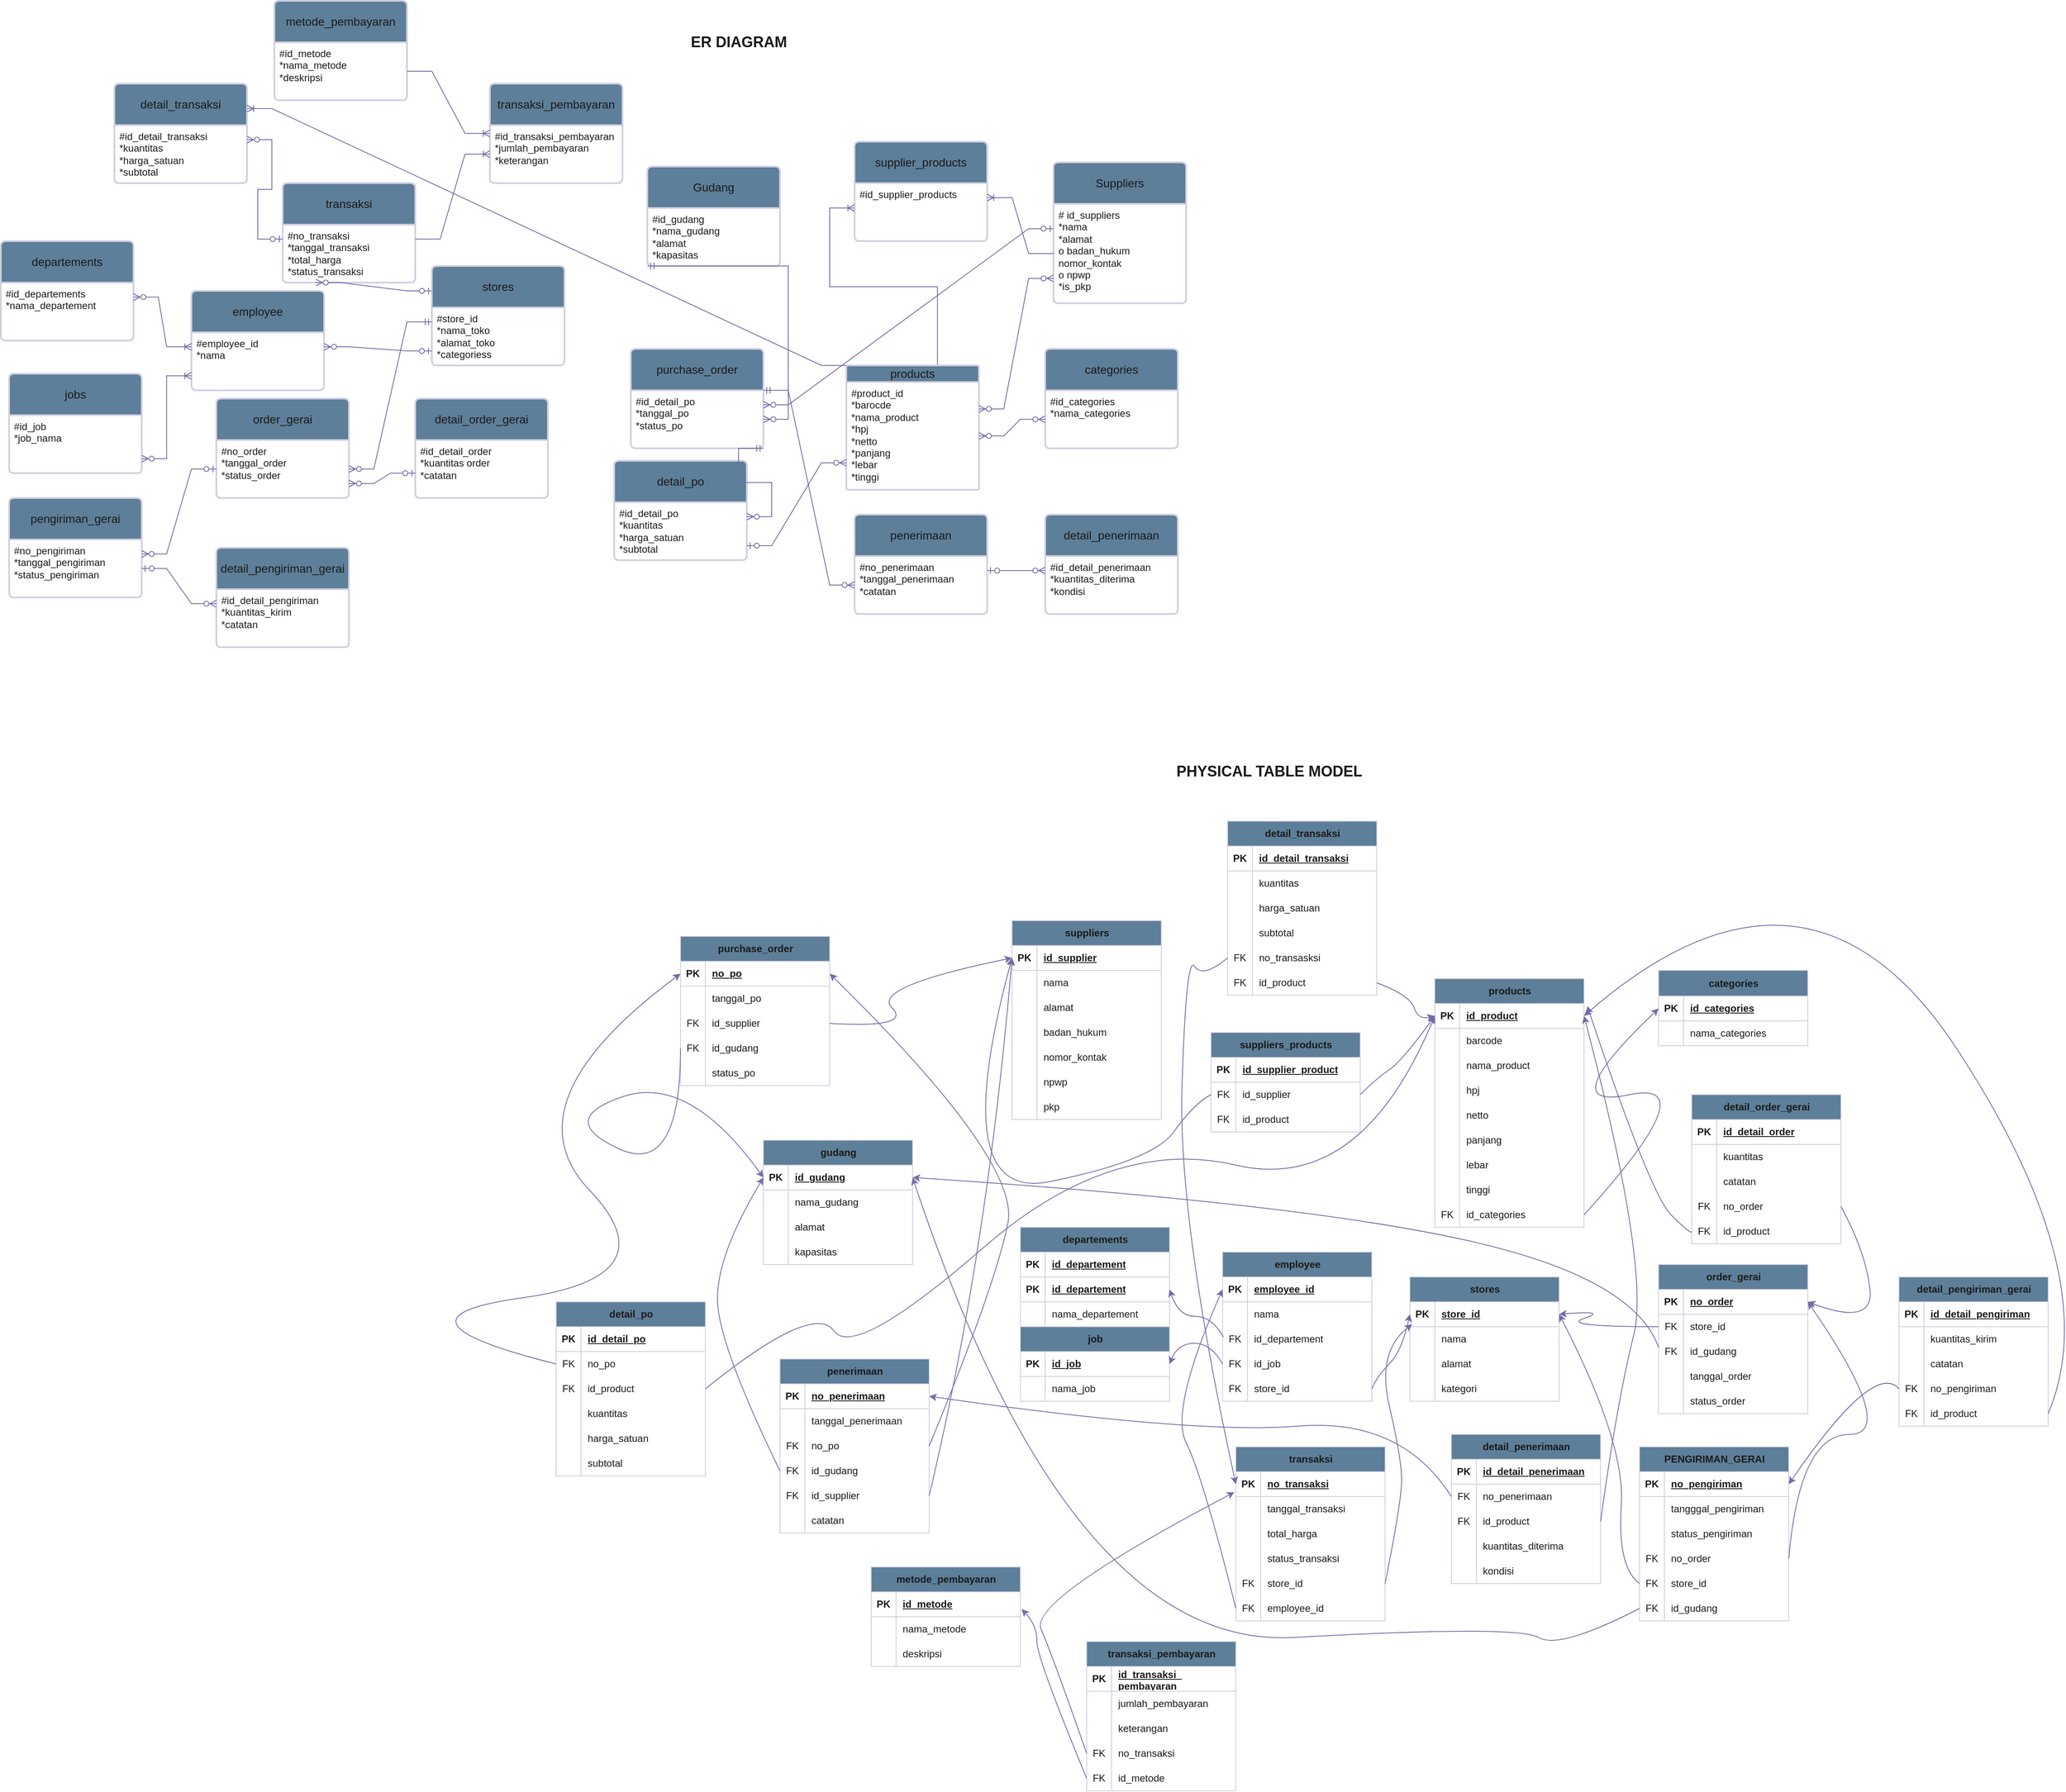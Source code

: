 <mxfile version="26.2.13">
  <diagram name="Halaman-1" id="utRpi2b-l3ms0r_A0hBE">
    <mxGraphModel dx="5189" dy="1856" grid="1" gridSize="1" guides="1" tooltips="1" connect="1" arrows="1" fold="1" page="1" pageScale="1" pageWidth="1169" pageHeight="827" background="#ffffff" math="0" shadow="0">
      <root>
        <mxCell id="0" />
        <mxCell id="1" parent="0" />
        <mxCell id="-DYk5e_ev0RPhAho5NHS-7" value="supplier_products" style="swimlane;childLayout=stackLayout;horizontal=1;startSize=50;horizontalStack=0;rounded=1;fontSize=14;fontStyle=0;strokeWidth=2;resizeParent=0;resizeLast=1;shadow=0;dashed=0;align=center;arcSize=4;whiteSpace=wrap;html=1;labelBackgroundColor=none;fillColor=#5D7F99;strokeColor=#D0CEE2;fontColor=#1A1A1A;" parent="1" vertex="1">
          <mxGeometry x="-120" y="210" width="160" height="120" as="geometry" />
        </mxCell>
        <mxCell id="-DYk5e_ev0RPhAho5NHS-8" value="#id_supplier_products" style="align=left;strokeColor=none;fillColor=none;spacingLeft=4;spacingRight=4;fontSize=12;verticalAlign=top;resizable=0;rotatable=0;part=1;html=1;whiteSpace=wrap;labelBackgroundColor=none;fontColor=#1A1A1A;" parent="-DYk5e_ev0RPhAho5NHS-7" vertex="1">
          <mxGeometry y="50" width="160" height="70" as="geometry" />
        </mxCell>
        <mxCell id="-DYk5e_ev0RPhAho5NHS-13" value="" style="edgeStyle=entityRelationEdgeStyle;fontSize=12;html=1;endArrow=ERoneToMany;rounded=0;entryX=0;entryY=0.5;entryDx=0;entryDy=0;exitX=0.5;exitY=0;exitDx=0;exitDy=0;labelBackgroundColor=none;strokeColor=#736CA8;fontColor=default;" parent="-DYk5e_ev0RPhAho5NHS-7" source="-DYk5e_ev0RPhAho5NHS-16" edge="1">
          <mxGeometry width="100" height="100" relative="1" as="geometry">
            <mxPoint x="70" y="350" as="sourcePoint" />
            <mxPoint x="-1.137e-13" y="80" as="targetPoint" />
          </mxGeometry>
        </mxCell>
        <mxCell id="-DYk5e_ev0RPhAho5NHS-10" value="Suppliers" style="swimlane;childLayout=stackLayout;horizontal=1;startSize=50;horizontalStack=0;rounded=1;fontSize=14;fontStyle=0;strokeWidth=2;resizeParent=0;resizeLast=1;shadow=0;dashed=0;align=center;arcSize=4;whiteSpace=wrap;html=1;labelBackgroundColor=none;fillColor=#5D7F99;strokeColor=#D0CEE2;fontColor=#1A1A1A;" parent="1" vertex="1">
          <mxGeometry x="120" y="235" width="160" height="170" as="geometry" />
        </mxCell>
        <mxCell id="-DYk5e_ev0RPhAho5NHS-11" value="# id_suppliers&lt;div&gt;*nama&lt;/div&gt;&lt;div&gt;*alamat&lt;/div&gt;&lt;div&gt;o badan_hukum&lt;/div&gt;&lt;div&gt;nomor_kontak&lt;/div&gt;&lt;div&gt;o npwp&lt;/div&gt;&lt;div&gt;*is_pkp&lt;/div&gt;" style="align=left;strokeColor=none;fillColor=none;spacingLeft=4;spacingRight=4;fontSize=12;verticalAlign=top;resizable=0;rotatable=0;part=1;html=1;whiteSpace=wrap;labelBackgroundColor=none;fontColor=#1A1A1A;" parent="-DYk5e_ev0RPhAho5NHS-10" vertex="1">
          <mxGeometry y="50" width="160" height="120" as="geometry" />
        </mxCell>
        <mxCell id="-DYk5e_ev0RPhAho5NHS-15" value="" style="edgeStyle=entityRelationEdgeStyle;fontSize=12;html=1;endArrow=ERoneToMany;rounded=0;entryX=1;entryY=0.25;entryDx=0;entryDy=0;exitX=0;exitY=0.5;exitDx=0;exitDy=0;labelBackgroundColor=none;strokeColor=#736CA8;fontColor=default;" parent="1" source="-DYk5e_ev0RPhAho5NHS-11" target="-DYk5e_ev0RPhAho5NHS-8" edge="1">
          <mxGeometry width="100" height="100" relative="1" as="geometry">
            <mxPoint x="110" y="500" as="sourcePoint" />
            <mxPoint x="220" y="290" as="targetPoint" />
          </mxGeometry>
        </mxCell>
        <mxCell id="-DYk5e_ev0RPhAho5NHS-16" value="products" style="swimlane;childLayout=stackLayout;horizontal=1;startSize=20;horizontalStack=0;rounded=1;fontSize=14;fontStyle=0;strokeWidth=2;resizeParent=0;resizeLast=1;shadow=0;dashed=0;align=center;arcSize=4;whiteSpace=wrap;html=1;labelBackgroundColor=none;fillColor=#5D7F99;strokeColor=#D0CEE2;fontColor=#1A1A1A;" parent="1" vertex="1">
          <mxGeometry x="-130" y="480" width="160" height="150" as="geometry" />
        </mxCell>
        <mxCell id="-DYk5e_ev0RPhAho5NHS-17" value="#product_id&lt;div&gt;*barocde&lt;/div&gt;&lt;div&gt;*nama_product&lt;/div&gt;&lt;div&gt;*hpj&lt;/div&gt;&lt;div&gt;*netto&lt;/div&gt;&lt;div&gt;*panjang&lt;/div&gt;&lt;div&gt;*lebar&lt;/div&gt;&lt;div&gt;*tinggi&lt;/div&gt;" style="align=left;strokeColor=none;fillColor=none;spacingLeft=4;spacingRight=4;fontSize=12;verticalAlign=top;resizable=0;rotatable=0;part=1;html=1;whiteSpace=wrap;labelBackgroundColor=none;fontColor=#1A1A1A;" parent="-DYk5e_ev0RPhAho5NHS-16" vertex="1">
          <mxGeometry y="20" width="160" height="130" as="geometry" />
        </mxCell>
        <mxCell id="-DYk5e_ev0RPhAho5NHS-20" value="categories" style="swimlane;childLayout=stackLayout;horizontal=1;startSize=50;horizontalStack=0;rounded=1;fontSize=14;fontStyle=0;strokeWidth=2;resizeParent=0;resizeLast=1;shadow=0;dashed=0;align=center;arcSize=4;whiteSpace=wrap;html=1;labelBackgroundColor=none;fillColor=#5D7F99;strokeColor=#D0CEE2;fontColor=#1A1A1A;" parent="1" vertex="1">
          <mxGeometry x="110" y="460" width="160" height="120" as="geometry" />
        </mxCell>
        <mxCell id="-DYk5e_ev0RPhAho5NHS-21" value="#id_categories&lt;div&gt;*nama_categories&lt;/div&gt;" style="align=left;strokeColor=none;fillColor=none;spacingLeft=4;spacingRight=4;fontSize=12;verticalAlign=top;resizable=0;rotatable=0;part=1;html=1;whiteSpace=wrap;labelBackgroundColor=none;fontColor=#1A1A1A;" parent="-DYk5e_ev0RPhAho5NHS-20" vertex="1">
          <mxGeometry y="50" width="160" height="70" as="geometry" />
        </mxCell>
        <mxCell id="-DYk5e_ev0RPhAho5NHS-22" value="" style="edgeStyle=entityRelationEdgeStyle;fontSize=12;html=1;endArrow=ERzeroToMany;endFill=1;startArrow=ERzeroToMany;rounded=0;entryX=1;entryY=0.25;entryDx=0;entryDy=0;exitX=0;exitY=0.75;exitDx=0;exitDy=0;labelBackgroundColor=none;strokeColor=#736CA8;fontColor=default;" parent="1" source="-DYk5e_ev0RPhAho5NHS-11" target="-DYk5e_ev0RPhAho5NHS-17" edge="1">
          <mxGeometry width="100" height="100" relative="1" as="geometry">
            <mxPoint x="100" y="400" as="sourcePoint" />
            <mxPoint x="-10" y="510" as="targetPoint" />
            <Array as="points">
              <mxPoint x="-220" y="590" />
              <mxPoint x="-180" y="460" />
              <mxPoint x="-70" y="530" />
              <mxPoint x="-150" y="500" />
            </Array>
          </mxGeometry>
        </mxCell>
        <mxCell id="-DYk5e_ev0RPhAho5NHS-23" value="" style="edgeStyle=entityRelationEdgeStyle;fontSize=12;html=1;endArrow=ERzeroToMany;endFill=1;startArrow=ERzeroToMany;rounded=0;entryX=1;entryY=0.5;entryDx=0;entryDy=0;labelBackgroundColor=none;strokeColor=#736CA8;fontColor=default;" parent="1" source="-DYk5e_ev0RPhAho5NHS-21" target="-DYk5e_ev0RPhAho5NHS-17" edge="1">
          <mxGeometry width="100" height="100" relative="1" as="geometry">
            <mxPoint x="-110" y="610" as="sourcePoint" />
            <mxPoint x="-10" y="510" as="targetPoint" />
          </mxGeometry>
        </mxCell>
        <mxCell id="-DYk5e_ev0RPhAho5NHS-24" value="departements" style="swimlane;childLayout=stackLayout;horizontal=1;startSize=50;horizontalStack=0;rounded=1;fontSize=14;fontStyle=0;strokeWidth=2;resizeParent=0;resizeLast=1;shadow=0;dashed=0;align=center;arcSize=4;whiteSpace=wrap;html=1;labelBackgroundColor=none;fillColor=#5D7F99;strokeColor=#D0CEE2;fontColor=#1A1A1A;" parent="1" vertex="1">
          <mxGeometry x="-1150" y="330" width="160" height="120" as="geometry" />
        </mxCell>
        <mxCell id="-DYk5e_ev0RPhAho5NHS-25" value="#id_departements&lt;div&gt;*nama_departement&lt;/div&gt;" style="align=left;strokeColor=none;fillColor=none;spacingLeft=4;spacingRight=4;fontSize=12;verticalAlign=top;resizable=0;rotatable=0;part=1;html=1;whiteSpace=wrap;labelBackgroundColor=none;fontColor=#1A1A1A;" parent="-DYk5e_ev0RPhAho5NHS-24" vertex="1">
          <mxGeometry y="50" width="160" height="70" as="geometry" />
        </mxCell>
        <mxCell id="-DYk5e_ev0RPhAho5NHS-26" value="jobs" style="swimlane;childLayout=stackLayout;horizontal=1;startSize=50;horizontalStack=0;rounded=1;fontSize=14;fontStyle=0;strokeWidth=2;resizeParent=0;resizeLast=1;shadow=0;dashed=0;align=center;arcSize=4;whiteSpace=wrap;html=1;labelBackgroundColor=none;fillColor=#5D7F99;strokeColor=#D0CEE2;fontColor=#1A1A1A;" parent="1" vertex="1">
          <mxGeometry x="-1140" y="490" width="160" height="120" as="geometry" />
        </mxCell>
        <mxCell id="-DYk5e_ev0RPhAho5NHS-27" value="#id_job&lt;div&gt;*job_nama&lt;/div&gt;" style="align=left;strokeColor=none;fillColor=none;spacingLeft=4;spacingRight=4;fontSize=12;verticalAlign=top;resizable=0;rotatable=0;part=1;html=1;whiteSpace=wrap;labelBackgroundColor=none;fontColor=#1A1A1A;" parent="-DYk5e_ev0RPhAho5NHS-26" vertex="1">
          <mxGeometry y="50" width="160" height="70" as="geometry" />
        </mxCell>
        <mxCell id="-DYk5e_ev0RPhAho5NHS-28" value="employee" style="swimlane;childLayout=stackLayout;horizontal=1;startSize=50;horizontalStack=0;rounded=1;fontSize=14;fontStyle=0;strokeWidth=2;resizeParent=0;resizeLast=1;shadow=0;dashed=0;align=center;arcSize=4;whiteSpace=wrap;html=1;labelBackgroundColor=none;fillColor=#5D7F99;strokeColor=#D0CEE2;fontColor=#1A1A1A;" parent="1" vertex="1">
          <mxGeometry x="-920" y="390" width="160" height="120" as="geometry" />
        </mxCell>
        <mxCell id="-DYk5e_ev0RPhAho5NHS-29" value="#employee_id&lt;div&gt;*nama&lt;/div&gt;" style="align=left;strokeColor=none;fillColor=none;spacingLeft=4;spacingRight=4;fontSize=12;verticalAlign=top;resizable=0;rotatable=0;part=1;html=1;whiteSpace=wrap;labelBackgroundColor=none;fontColor=#1A1A1A;" parent="-DYk5e_ev0RPhAho5NHS-28" vertex="1">
          <mxGeometry y="50" width="160" height="70" as="geometry" />
        </mxCell>
        <mxCell id="-DYk5e_ev0RPhAho5NHS-30" value="stores" style="swimlane;childLayout=stackLayout;horizontal=1;startSize=50;horizontalStack=0;rounded=1;fontSize=14;fontStyle=0;strokeWidth=2;resizeParent=0;resizeLast=1;shadow=0;dashed=0;align=center;arcSize=4;whiteSpace=wrap;html=1;labelBackgroundColor=none;fillColor=#5D7F99;strokeColor=#D0CEE2;fontColor=#1A1A1A;" parent="1" vertex="1">
          <mxGeometry x="-630" y="360" width="160" height="120" as="geometry" />
        </mxCell>
        <mxCell id="-DYk5e_ev0RPhAho5NHS-31" value="#store_id&lt;div&gt;*nama_toko&lt;/div&gt;&lt;div&gt;*alamat_toko&lt;/div&gt;&lt;div&gt;*categoriess&lt;/div&gt;" style="align=left;strokeColor=none;fillColor=none;spacingLeft=4;spacingRight=4;fontSize=12;verticalAlign=top;resizable=0;rotatable=0;part=1;html=1;whiteSpace=wrap;labelBackgroundColor=none;fontColor=#1A1A1A;" parent="-DYk5e_ev0RPhAho5NHS-30" vertex="1">
          <mxGeometry y="50" width="160" height="70" as="geometry" />
        </mxCell>
        <mxCell id="-DYk5e_ev0RPhAho5NHS-33" value="" style="edgeStyle=entityRelationEdgeStyle;fontSize=12;html=1;endArrow=ERoneToMany;startArrow=ERzeroToMany;rounded=0;exitX=1;exitY=0.25;exitDx=0;exitDy=0;entryX=0;entryY=0.25;entryDx=0;entryDy=0;labelBackgroundColor=none;strokeColor=#736CA8;fontColor=default;" parent="1" source="-DYk5e_ev0RPhAho5NHS-25" target="-DYk5e_ev0RPhAho5NHS-29" edge="1">
          <mxGeometry width="100" height="100" relative="1" as="geometry">
            <mxPoint x="-810" y="230" as="sourcePoint" />
            <mxPoint x="-710" y="130" as="targetPoint" />
          </mxGeometry>
        </mxCell>
        <mxCell id="-DYk5e_ev0RPhAho5NHS-35" value="" style="edgeStyle=entityRelationEdgeStyle;fontSize=12;html=1;endArrow=ERoneToMany;startArrow=ERzeroToMany;rounded=0;exitX=1;exitY=0.75;exitDx=0;exitDy=0;entryX=0;entryY=0.75;entryDx=0;entryDy=0;labelBackgroundColor=none;strokeColor=#736CA8;fontColor=default;" parent="1" source="-DYk5e_ev0RPhAho5NHS-27" target="-DYk5e_ev0RPhAho5NHS-29" edge="1">
          <mxGeometry width="100" height="100" relative="1" as="geometry">
            <mxPoint x="-810" y="230" as="sourcePoint" />
            <mxPoint x="-710" y="130" as="targetPoint" />
          </mxGeometry>
        </mxCell>
        <mxCell id="-DYk5e_ev0RPhAho5NHS-36" value="" style="edgeStyle=entityRelationEdgeStyle;fontSize=12;html=1;endArrow=ERzeroToMany;startArrow=ERzeroToOne;rounded=0;exitX=0;exitY=0.75;exitDx=0;exitDy=0;entryX=1;entryY=0.25;entryDx=0;entryDy=0;labelBackgroundColor=none;strokeColor=#736CA8;fontColor=default;" parent="1" source="-DYk5e_ev0RPhAho5NHS-31" target="-DYk5e_ev0RPhAho5NHS-29" edge="1">
          <mxGeometry width="100" height="100" relative="1" as="geometry">
            <mxPoint x="-730" y="520" as="sourcePoint" />
            <mxPoint x="-630" y="420" as="targetPoint" />
          </mxGeometry>
        </mxCell>
        <mxCell id="-DYk5e_ev0RPhAho5NHS-37" value="&lt;font style=&quot;font-size: 18px;&quot;&gt;&lt;b&gt;ER DIAGRAM&lt;/b&gt;&lt;/font&gt;" style="text;html=1;align=center;verticalAlign=middle;resizable=0;points=[];autosize=1;strokeColor=none;fillColor=none;labelBackgroundColor=none;fontColor=#1A1A1A;" parent="1" vertex="1">
          <mxGeometry x="-330" y="70" width="140" height="40" as="geometry" />
        </mxCell>
        <mxCell id="-DYk5e_ev0RPhAho5NHS-39" value="suppliers" style="shape=table;startSize=30;container=1;collapsible=1;childLayout=tableLayout;fixedRows=1;rowLines=0;fontStyle=1;align=center;resizeLast=1;html=1;labelBackgroundColor=none;fillColor=#5D7F99;strokeColor=#D0CEE2;fontColor=#1A1A1A;" parent="1" vertex="1">
          <mxGeometry x="70" y="1150" width="180" height="240" as="geometry" />
        </mxCell>
        <mxCell id="-DYk5e_ev0RPhAho5NHS-40" value="" style="shape=tableRow;horizontal=0;startSize=0;swimlaneHead=0;swimlaneBody=0;fillColor=none;collapsible=0;dropTarget=0;points=[[0,0.5],[1,0.5]];portConstraint=eastwest;top=0;left=0;right=0;bottom=1;labelBackgroundColor=none;strokeColor=#D0CEE2;fontColor=#1A1A1A;" parent="-DYk5e_ev0RPhAho5NHS-39" vertex="1">
          <mxGeometry y="30" width="180" height="30" as="geometry" />
        </mxCell>
        <mxCell id="-DYk5e_ev0RPhAho5NHS-41" value="PK" style="shape=partialRectangle;connectable=0;fillColor=none;top=0;left=0;bottom=0;right=0;fontStyle=1;overflow=hidden;whiteSpace=wrap;html=1;labelBackgroundColor=none;strokeColor=#D0CEE2;fontColor=#1A1A1A;" parent="-DYk5e_ev0RPhAho5NHS-40" vertex="1">
          <mxGeometry width="30" height="30" as="geometry">
            <mxRectangle width="30" height="30" as="alternateBounds" />
          </mxGeometry>
        </mxCell>
        <mxCell id="-DYk5e_ev0RPhAho5NHS-42" value="id_supplier" style="shape=partialRectangle;connectable=0;fillColor=none;top=0;left=0;bottom=0;right=0;align=left;spacingLeft=6;fontStyle=5;overflow=hidden;whiteSpace=wrap;html=1;labelBackgroundColor=none;strokeColor=#D0CEE2;fontColor=#1A1A1A;" parent="-DYk5e_ev0RPhAho5NHS-40" vertex="1">
          <mxGeometry x="30" width="150" height="30" as="geometry">
            <mxRectangle width="150" height="30" as="alternateBounds" />
          </mxGeometry>
        </mxCell>
        <mxCell id="-DYk5e_ev0RPhAho5NHS-43" value="" style="shape=tableRow;horizontal=0;startSize=0;swimlaneHead=0;swimlaneBody=0;fillColor=none;collapsible=0;dropTarget=0;points=[[0,0.5],[1,0.5]];portConstraint=eastwest;top=0;left=0;right=0;bottom=0;labelBackgroundColor=none;strokeColor=#D0CEE2;fontColor=#1A1A1A;" parent="-DYk5e_ev0RPhAho5NHS-39" vertex="1">
          <mxGeometry y="60" width="180" height="30" as="geometry" />
        </mxCell>
        <mxCell id="-DYk5e_ev0RPhAho5NHS-44" value="" style="shape=partialRectangle;connectable=0;fillColor=none;top=0;left=0;bottom=0;right=0;editable=1;overflow=hidden;whiteSpace=wrap;html=1;labelBackgroundColor=none;strokeColor=#D0CEE2;fontColor=#1A1A1A;" parent="-DYk5e_ev0RPhAho5NHS-43" vertex="1">
          <mxGeometry width="30" height="30" as="geometry">
            <mxRectangle width="30" height="30" as="alternateBounds" />
          </mxGeometry>
        </mxCell>
        <mxCell id="-DYk5e_ev0RPhAho5NHS-45" value="nama" style="shape=partialRectangle;connectable=0;fillColor=none;top=0;left=0;bottom=0;right=0;align=left;spacingLeft=6;overflow=hidden;whiteSpace=wrap;html=1;labelBackgroundColor=none;strokeColor=#D0CEE2;fontColor=#1A1A1A;" parent="-DYk5e_ev0RPhAho5NHS-43" vertex="1">
          <mxGeometry x="30" width="150" height="30" as="geometry">
            <mxRectangle width="150" height="30" as="alternateBounds" />
          </mxGeometry>
        </mxCell>
        <mxCell id="-DYk5e_ev0RPhAho5NHS-46" value="" style="shape=tableRow;horizontal=0;startSize=0;swimlaneHead=0;swimlaneBody=0;fillColor=none;collapsible=0;dropTarget=0;points=[[0,0.5],[1,0.5]];portConstraint=eastwest;top=0;left=0;right=0;bottom=0;labelBackgroundColor=none;strokeColor=#D0CEE2;fontColor=#1A1A1A;" parent="-DYk5e_ev0RPhAho5NHS-39" vertex="1">
          <mxGeometry y="90" width="180" height="30" as="geometry" />
        </mxCell>
        <mxCell id="-DYk5e_ev0RPhAho5NHS-47" value="" style="shape=partialRectangle;connectable=0;fillColor=none;top=0;left=0;bottom=0;right=0;editable=1;overflow=hidden;whiteSpace=wrap;html=1;labelBackgroundColor=none;strokeColor=#D0CEE2;fontColor=#1A1A1A;" parent="-DYk5e_ev0RPhAho5NHS-46" vertex="1">
          <mxGeometry width="30" height="30" as="geometry">
            <mxRectangle width="30" height="30" as="alternateBounds" />
          </mxGeometry>
        </mxCell>
        <mxCell id="-DYk5e_ev0RPhAho5NHS-48" value="alamat" style="shape=partialRectangle;connectable=0;fillColor=none;top=0;left=0;bottom=0;right=0;align=left;spacingLeft=6;overflow=hidden;whiteSpace=wrap;html=1;labelBackgroundColor=none;strokeColor=#D0CEE2;fontColor=#1A1A1A;" parent="-DYk5e_ev0RPhAho5NHS-46" vertex="1">
          <mxGeometry x="30" width="150" height="30" as="geometry">
            <mxRectangle width="150" height="30" as="alternateBounds" />
          </mxGeometry>
        </mxCell>
        <mxCell id="-DYk5e_ev0RPhAho5NHS-49" value="" style="shape=tableRow;horizontal=0;startSize=0;swimlaneHead=0;swimlaneBody=0;fillColor=none;collapsible=0;dropTarget=0;points=[[0,0.5],[1,0.5]];portConstraint=eastwest;top=0;left=0;right=0;bottom=0;labelBackgroundColor=none;strokeColor=#D0CEE2;fontColor=#1A1A1A;" parent="-DYk5e_ev0RPhAho5NHS-39" vertex="1">
          <mxGeometry y="120" width="180" height="30" as="geometry" />
        </mxCell>
        <mxCell id="-DYk5e_ev0RPhAho5NHS-50" value="" style="shape=partialRectangle;connectable=0;fillColor=none;top=0;left=0;bottom=0;right=0;editable=1;overflow=hidden;whiteSpace=wrap;html=1;labelBackgroundColor=none;strokeColor=#D0CEE2;fontColor=#1A1A1A;" parent="-DYk5e_ev0RPhAho5NHS-49" vertex="1">
          <mxGeometry width="30" height="30" as="geometry">
            <mxRectangle width="30" height="30" as="alternateBounds" />
          </mxGeometry>
        </mxCell>
        <mxCell id="-DYk5e_ev0RPhAho5NHS-51" value="badan_hukum" style="shape=partialRectangle;connectable=0;fillColor=none;top=0;left=0;bottom=0;right=0;align=left;spacingLeft=6;overflow=hidden;whiteSpace=wrap;html=1;labelBackgroundColor=none;strokeColor=#D0CEE2;fontColor=#1A1A1A;" parent="-DYk5e_ev0RPhAho5NHS-49" vertex="1">
          <mxGeometry x="30" width="150" height="30" as="geometry">
            <mxRectangle width="150" height="30" as="alternateBounds" />
          </mxGeometry>
        </mxCell>
        <mxCell id="-DYk5e_ev0RPhAho5NHS-67" value="" style="shape=tableRow;horizontal=0;startSize=0;swimlaneHead=0;swimlaneBody=0;fillColor=none;collapsible=0;dropTarget=0;points=[[0,0.5],[1,0.5]];portConstraint=eastwest;top=0;left=0;right=0;bottom=0;labelBackgroundColor=none;strokeColor=#D0CEE2;fontColor=#1A1A1A;" parent="-DYk5e_ev0RPhAho5NHS-39" vertex="1">
          <mxGeometry y="150" width="180" height="30" as="geometry" />
        </mxCell>
        <mxCell id="-DYk5e_ev0RPhAho5NHS-68" value="" style="shape=partialRectangle;connectable=0;fillColor=none;top=0;left=0;bottom=0;right=0;editable=1;overflow=hidden;whiteSpace=wrap;html=1;labelBackgroundColor=none;strokeColor=#D0CEE2;fontColor=#1A1A1A;" parent="-DYk5e_ev0RPhAho5NHS-67" vertex="1">
          <mxGeometry width="30" height="30" as="geometry">
            <mxRectangle width="30" height="30" as="alternateBounds" />
          </mxGeometry>
        </mxCell>
        <mxCell id="-DYk5e_ev0RPhAho5NHS-69" value="nomor_kontak" style="shape=partialRectangle;connectable=0;fillColor=none;top=0;left=0;bottom=0;right=0;align=left;spacingLeft=6;overflow=hidden;whiteSpace=wrap;html=1;labelBackgroundColor=none;strokeColor=#D0CEE2;fontColor=#1A1A1A;" parent="-DYk5e_ev0RPhAho5NHS-67" vertex="1">
          <mxGeometry x="30" width="150" height="30" as="geometry">
            <mxRectangle width="150" height="30" as="alternateBounds" />
          </mxGeometry>
        </mxCell>
        <mxCell id="-DYk5e_ev0RPhAho5NHS-70" value="" style="shape=tableRow;horizontal=0;startSize=0;swimlaneHead=0;swimlaneBody=0;fillColor=none;collapsible=0;dropTarget=0;points=[[0,0.5],[1,0.5]];portConstraint=eastwest;top=0;left=0;right=0;bottom=0;labelBackgroundColor=none;strokeColor=#D0CEE2;fontColor=#1A1A1A;" parent="-DYk5e_ev0RPhAho5NHS-39" vertex="1">
          <mxGeometry y="180" width="180" height="30" as="geometry" />
        </mxCell>
        <mxCell id="-DYk5e_ev0RPhAho5NHS-71" value="" style="shape=partialRectangle;connectable=0;fillColor=none;top=0;left=0;bottom=0;right=0;editable=1;overflow=hidden;whiteSpace=wrap;html=1;labelBackgroundColor=none;strokeColor=#D0CEE2;fontColor=#1A1A1A;" parent="-DYk5e_ev0RPhAho5NHS-70" vertex="1">
          <mxGeometry width="30" height="30" as="geometry">
            <mxRectangle width="30" height="30" as="alternateBounds" />
          </mxGeometry>
        </mxCell>
        <mxCell id="-DYk5e_ev0RPhAho5NHS-72" value="npwp" style="shape=partialRectangle;connectable=0;fillColor=none;top=0;left=0;bottom=0;right=0;align=left;spacingLeft=6;overflow=hidden;whiteSpace=wrap;html=1;labelBackgroundColor=none;strokeColor=#D0CEE2;fontColor=#1A1A1A;" parent="-DYk5e_ev0RPhAho5NHS-70" vertex="1">
          <mxGeometry x="30" width="150" height="30" as="geometry">
            <mxRectangle width="150" height="30" as="alternateBounds" />
          </mxGeometry>
        </mxCell>
        <mxCell id="-DYk5e_ev0RPhAho5NHS-73" value="" style="shape=tableRow;horizontal=0;startSize=0;swimlaneHead=0;swimlaneBody=0;fillColor=none;collapsible=0;dropTarget=0;points=[[0,0.5],[1,0.5]];portConstraint=eastwest;top=0;left=0;right=0;bottom=0;labelBackgroundColor=none;strokeColor=#D0CEE2;fontColor=#1A1A1A;" parent="-DYk5e_ev0RPhAho5NHS-39" vertex="1">
          <mxGeometry y="210" width="180" height="30" as="geometry" />
        </mxCell>
        <mxCell id="-DYk5e_ev0RPhAho5NHS-74" value="" style="shape=partialRectangle;connectable=0;fillColor=none;top=0;left=0;bottom=0;right=0;editable=1;overflow=hidden;whiteSpace=wrap;html=1;labelBackgroundColor=none;strokeColor=#D0CEE2;fontColor=#1A1A1A;" parent="-DYk5e_ev0RPhAho5NHS-73" vertex="1">
          <mxGeometry width="30" height="30" as="geometry">
            <mxRectangle width="30" height="30" as="alternateBounds" />
          </mxGeometry>
        </mxCell>
        <mxCell id="-DYk5e_ev0RPhAho5NHS-75" value="pkp" style="shape=partialRectangle;connectable=0;fillColor=none;top=0;left=0;bottom=0;right=0;align=left;spacingLeft=6;overflow=hidden;whiteSpace=wrap;html=1;labelBackgroundColor=none;strokeColor=#D0CEE2;fontColor=#1A1A1A;" parent="-DYk5e_ev0RPhAho5NHS-73" vertex="1">
          <mxGeometry x="30" width="150" height="30" as="geometry">
            <mxRectangle width="150" height="30" as="alternateBounds" />
          </mxGeometry>
        </mxCell>
        <mxCell id="-DYk5e_ev0RPhAho5NHS-76" value="suppliers_products" style="shape=table;startSize=30;container=1;collapsible=1;childLayout=tableLayout;fixedRows=1;rowLines=0;fontStyle=1;align=center;resizeLast=1;html=1;labelBackgroundColor=none;fillColor=#5D7F99;strokeColor=#D0CEE2;fontColor=#1A1A1A;" parent="1" vertex="1">
          <mxGeometry x="310" y="1285" width="180" height="120" as="geometry" />
        </mxCell>
        <mxCell id="-DYk5e_ev0RPhAho5NHS-77" value="" style="shape=tableRow;horizontal=0;startSize=0;swimlaneHead=0;swimlaneBody=0;fillColor=none;collapsible=0;dropTarget=0;points=[[0,0.5],[1,0.5]];portConstraint=eastwest;top=0;left=0;right=0;bottom=1;labelBackgroundColor=none;strokeColor=#D0CEE2;fontColor=#1A1A1A;" parent="-DYk5e_ev0RPhAho5NHS-76" vertex="1">
          <mxGeometry y="30" width="180" height="30" as="geometry" />
        </mxCell>
        <mxCell id="-DYk5e_ev0RPhAho5NHS-78" value="PK" style="shape=partialRectangle;connectable=0;fillColor=none;top=0;left=0;bottom=0;right=0;fontStyle=1;overflow=hidden;whiteSpace=wrap;html=1;labelBackgroundColor=none;strokeColor=#D0CEE2;fontColor=#1A1A1A;" parent="-DYk5e_ev0RPhAho5NHS-77" vertex="1">
          <mxGeometry width="30" height="30" as="geometry">
            <mxRectangle width="30" height="30" as="alternateBounds" />
          </mxGeometry>
        </mxCell>
        <mxCell id="-DYk5e_ev0RPhAho5NHS-79" value="id_supplier_product" style="shape=partialRectangle;connectable=0;fillColor=none;top=0;left=0;bottom=0;right=0;align=left;spacingLeft=6;fontStyle=5;overflow=hidden;whiteSpace=wrap;html=1;labelBackgroundColor=none;strokeColor=#D0CEE2;fontColor=#1A1A1A;" parent="-DYk5e_ev0RPhAho5NHS-77" vertex="1">
          <mxGeometry x="30" width="150" height="30" as="geometry">
            <mxRectangle width="150" height="30" as="alternateBounds" />
          </mxGeometry>
        </mxCell>
        <mxCell id="-DYk5e_ev0RPhAho5NHS-80" value="" style="shape=tableRow;horizontal=0;startSize=0;swimlaneHead=0;swimlaneBody=0;fillColor=none;collapsible=0;dropTarget=0;points=[[0,0.5],[1,0.5]];portConstraint=eastwest;top=0;left=0;right=0;bottom=0;labelBackgroundColor=none;strokeColor=#D0CEE2;fontColor=#1A1A1A;" parent="-DYk5e_ev0RPhAho5NHS-76" vertex="1">
          <mxGeometry y="60" width="180" height="30" as="geometry" />
        </mxCell>
        <mxCell id="-DYk5e_ev0RPhAho5NHS-81" value="FK" style="shape=partialRectangle;connectable=0;fillColor=none;top=0;left=0;bottom=0;right=0;editable=1;overflow=hidden;whiteSpace=wrap;html=1;labelBackgroundColor=none;strokeColor=#D0CEE2;fontColor=#1A1A1A;" parent="-DYk5e_ev0RPhAho5NHS-80" vertex="1">
          <mxGeometry width="30" height="30" as="geometry">
            <mxRectangle width="30" height="30" as="alternateBounds" />
          </mxGeometry>
        </mxCell>
        <mxCell id="-DYk5e_ev0RPhAho5NHS-82" value="id_supplier" style="shape=partialRectangle;connectable=0;fillColor=none;top=0;left=0;bottom=0;right=0;align=left;spacingLeft=6;overflow=hidden;whiteSpace=wrap;html=1;labelBackgroundColor=none;strokeColor=#D0CEE2;fontColor=#1A1A1A;" parent="-DYk5e_ev0RPhAho5NHS-80" vertex="1">
          <mxGeometry x="30" width="150" height="30" as="geometry">
            <mxRectangle width="150" height="30" as="alternateBounds" />
          </mxGeometry>
        </mxCell>
        <mxCell id="-DYk5e_ev0RPhAho5NHS-83" value="" style="shape=tableRow;horizontal=0;startSize=0;swimlaneHead=0;swimlaneBody=0;fillColor=none;collapsible=0;dropTarget=0;points=[[0,0.5],[1,0.5]];portConstraint=eastwest;top=0;left=0;right=0;bottom=0;labelBackgroundColor=none;strokeColor=#D0CEE2;fontColor=#1A1A1A;" parent="-DYk5e_ev0RPhAho5NHS-76" vertex="1">
          <mxGeometry y="90" width="180" height="30" as="geometry" />
        </mxCell>
        <mxCell id="-DYk5e_ev0RPhAho5NHS-84" value="FK" style="shape=partialRectangle;connectable=0;fillColor=none;top=0;left=0;bottom=0;right=0;editable=1;overflow=hidden;whiteSpace=wrap;html=1;labelBackgroundColor=none;strokeColor=#D0CEE2;fontColor=#1A1A1A;" parent="-DYk5e_ev0RPhAho5NHS-83" vertex="1">
          <mxGeometry width="30" height="30" as="geometry">
            <mxRectangle width="30" height="30" as="alternateBounds" />
          </mxGeometry>
        </mxCell>
        <mxCell id="-DYk5e_ev0RPhAho5NHS-85" value="id_product" style="shape=partialRectangle;connectable=0;fillColor=none;top=0;left=0;bottom=0;right=0;align=left;spacingLeft=6;overflow=hidden;whiteSpace=wrap;html=1;labelBackgroundColor=none;strokeColor=#D0CEE2;fontColor=#1A1A1A;" parent="-DYk5e_ev0RPhAho5NHS-83" vertex="1">
          <mxGeometry x="30" width="150" height="30" as="geometry">
            <mxRectangle width="150" height="30" as="alternateBounds" />
          </mxGeometry>
        </mxCell>
        <mxCell id="-DYk5e_ev0RPhAho5NHS-100" value="" style="curved=1;endArrow=classic;html=1;rounded=0;exitX=0;exitY=0.5;exitDx=0;exitDy=0;entryX=0;entryY=0.5;entryDx=0;entryDy=0;labelBackgroundColor=none;strokeColor=#736CA8;fontColor=default;" parent="1" source="-DYk5e_ev0RPhAho5NHS-80" target="-DYk5e_ev0RPhAho5NHS-40" edge="1">
          <mxGeometry width="50" height="50" relative="1" as="geometry">
            <mxPoint x="240" y="1370" as="sourcePoint" />
            <mxPoint x="290" y="1320" as="targetPoint" />
            <Array as="points">
              <mxPoint x="290" y="1370" />
              <mxPoint x="240" y="1440" />
              <mxPoint x="-10" y="1490" />
            </Array>
          </mxGeometry>
        </mxCell>
        <mxCell id="-DYk5e_ev0RPhAho5NHS-101" value="products" style="shape=table;startSize=30;container=1;collapsible=1;childLayout=tableLayout;fixedRows=1;rowLines=0;fontStyle=1;align=center;resizeLast=1;html=1;labelBackgroundColor=none;fillColor=#5D7F99;strokeColor=#D0CEE2;fontColor=#1A1A1A;" parent="1" vertex="1">
          <mxGeometry x="580" y="1220" width="180" height="300" as="geometry" />
        </mxCell>
        <mxCell id="-DYk5e_ev0RPhAho5NHS-102" value="" style="shape=tableRow;horizontal=0;startSize=0;swimlaneHead=0;swimlaneBody=0;fillColor=none;collapsible=0;dropTarget=0;points=[[0,0.5],[1,0.5]];portConstraint=eastwest;top=0;left=0;right=0;bottom=1;labelBackgroundColor=none;strokeColor=#D0CEE2;fontColor=#1A1A1A;" parent="-DYk5e_ev0RPhAho5NHS-101" vertex="1">
          <mxGeometry y="30" width="180" height="30" as="geometry" />
        </mxCell>
        <mxCell id="-DYk5e_ev0RPhAho5NHS-103" value="PK" style="shape=partialRectangle;connectable=0;fillColor=none;top=0;left=0;bottom=0;right=0;fontStyle=1;overflow=hidden;whiteSpace=wrap;html=1;labelBackgroundColor=none;strokeColor=#D0CEE2;fontColor=#1A1A1A;" parent="-DYk5e_ev0RPhAho5NHS-102" vertex="1">
          <mxGeometry width="30" height="30" as="geometry">
            <mxRectangle width="30" height="30" as="alternateBounds" />
          </mxGeometry>
        </mxCell>
        <mxCell id="-DYk5e_ev0RPhAho5NHS-104" value="id_product" style="shape=partialRectangle;connectable=0;fillColor=none;top=0;left=0;bottom=0;right=0;align=left;spacingLeft=6;fontStyle=5;overflow=hidden;whiteSpace=wrap;html=1;labelBackgroundColor=none;strokeColor=#D0CEE2;fontColor=#1A1A1A;" parent="-DYk5e_ev0RPhAho5NHS-102" vertex="1">
          <mxGeometry x="30" width="150" height="30" as="geometry">
            <mxRectangle width="150" height="30" as="alternateBounds" />
          </mxGeometry>
        </mxCell>
        <mxCell id="-DYk5e_ev0RPhAho5NHS-105" value="" style="shape=tableRow;horizontal=0;startSize=0;swimlaneHead=0;swimlaneBody=0;fillColor=none;collapsible=0;dropTarget=0;points=[[0,0.5],[1,0.5]];portConstraint=eastwest;top=0;left=0;right=0;bottom=0;labelBackgroundColor=none;strokeColor=#D0CEE2;fontColor=#1A1A1A;" parent="-DYk5e_ev0RPhAho5NHS-101" vertex="1">
          <mxGeometry y="60" width="180" height="30" as="geometry" />
        </mxCell>
        <mxCell id="-DYk5e_ev0RPhAho5NHS-106" value="" style="shape=partialRectangle;connectable=0;fillColor=none;top=0;left=0;bottom=0;right=0;editable=1;overflow=hidden;whiteSpace=wrap;html=1;labelBackgroundColor=none;strokeColor=#D0CEE2;fontColor=#1A1A1A;" parent="-DYk5e_ev0RPhAho5NHS-105" vertex="1">
          <mxGeometry width="30" height="30" as="geometry">
            <mxRectangle width="30" height="30" as="alternateBounds" />
          </mxGeometry>
        </mxCell>
        <mxCell id="-DYk5e_ev0RPhAho5NHS-107" value="barcode" style="shape=partialRectangle;connectable=0;fillColor=none;top=0;left=0;bottom=0;right=0;align=left;spacingLeft=6;overflow=hidden;whiteSpace=wrap;html=1;labelBackgroundColor=none;strokeColor=#D0CEE2;fontColor=#1A1A1A;" parent="-DYk5e_ev0RPhAho5NHS-105" vertex="1">
          <mxGeometry x="30" width="150" height="30" as="geometry">
            <mxRectangle width="150" height="30" as="alternateBounds" />
          </mxGeometry>
        </mxCell>
        <mxCell id="-DYk5e_ev0RPhAho5NHS-108" value="" style="shape=tableRow;horizontal=0;startSize=0;swimlaneHead=0;swimlaneBody=0;fillColor=none;collapsible=0;dropTarget=0;points=[[0,0.5],[1,0.5]];portConstraint=eastwest;top=0;left=0;right=0;bottom=0;labelBackgroundColor=none;strokeColor=#D0CEE2;fontColor=#1A1A1A;" parent="-DYk5e_ev0RPhAho5NHS-101" vertex="1">
          <mxGeometry y="90" width="180" height="30" as="geometry" />
        </mxCell>
        <mxCell id="-DYk5e_ev0RPhAho5NHS-109" value="" style="shape=partialRectangle;connectable=0;fillColor=none;top=0;left=0;bottom=0;right=0;editable=1;overflow=hidden;whiteSpace=wrap;html=1;labelBackgroundColor=none;strokeColor=#D0CEE2;fontColor=#1A1A1A;" parent="-DYk5e_ev0RPhAho5NHS-108" vertex="1">
          <mxGeometry width="30" height="30" as="geometry">
            <mxRectangle width="30" height="30" as="alternateBounds" />
          </mxGeometry>
        </mxCell>
        <mxCell id="-DYk5e_ev0RPhAho5NHS-110" value="nama_product" style="shape=partialRectangle;connectable=0;fillColor=none;top=0;left=0;bottom=0;right=0;align=left;spacingLeft=6;overflow=hidden;whiteSpace=wrap;html=1;labelBackgroundColor=none;strokeColor=#D0CEE2;fontColor=#1A1A1A;" parent="-DYk5e_ev0RPhAho5NHS-108" vertex="1">
          <mxGeometry x="30" width="150" height="30" as="geometry">
            <mxRectangle width="150" height="30" as="alternateBounds" />
          </mxGeometry>
        </mxCell>
        <mxCell id="-DYk5e_ev0RPhAho5NHS-111" value="" style="shape=tableRow;horizontal=0;startSize=0;swimlaneHead=0;swimlaneBody=0;fillColor=none;collapsible=0;dropTarget=0;points=[[0,0.5],[1,0.5]];portConstraint=eastwest;top=0;left=0;right=0;bottom=0;labelBackgroundColor=none;strokeColor=#D0CEE2;fontColor=#1A1A1A;" parent="-DYk5e_ev0RPhAho5NHS-101" vertex="1">
          <mxGeometry y="120" width="180" height="30" as="geometry" />
        </mxCell>
        <mxCell id="-DYk5e_ev0RPhAho5NHS-112" value="" style="shape=partialRectangle;connectable=0;fillColor=none;top=0;left=0;bottom=0;right=0;editable=1;overflow=hidden;whiteSpace=wrap;html=1;labelBackgroundColor=none;strokeColor=#D0CEE2;fontColor=#1A1A1A;" parent="-DYk5e_ev0RPhAho5NHS-111" vertex="1">
          <mxGeometry width="30" height="30" as="geometry">
            <mxRectangle width="30" height="30" as="alternateBounds" />
          </mxGeometry>
        </mxCell>
        <mxCell id="-DYk5e_ev0RPhAho5NHS-113" value="hpj" style="shape=partialRectangle;connectable=0;fillColor=none;top=0;left=0;bottom=0;right=0;align=left;spacingLeft=6;overflow=hidden;whiteSpace=wrap;html=1;labelBackgroundColor=none;strokeColor=#D0CEE2;fontColor=#1A1A1A;" parent="-DYk5e_ev0RPhAho5NHS-111" vertex="1">
          <mxGeometry x="30" width="150" height="30" as="geometry">
            <mxRectangle width="150" height="30" as="alternateBounds" />
          </mxGeometry>
        </mxCell>
        <mxCell id="-DYk5e_ev0RPhAho5NHS-114" value="" style="shape=tableRow;horizontal=0;startSize=0;swimlaneHead=0;swimlaneBody=0;fillColor=none;collapsible=0;dropTarget=0;points=[[0,0.5],[1,0.5]];portConstraint=eastwest;top=0;left=0;right=0;bottom=0;labelBackgroundColor=none;strokeColor=#D0CEE2;fontColor=#1A1A1A;" parent="-DYk5e_ev0RPhAho5NHS-101" vertex="1">
          <mxGeometry y="150" width="180" height="30" as="geometry" />
        </mxCell>
        <mxCell id="-DYk5e_ev0RPhAho5NHS-115" value="" style="shape=partialRectangle;connectable=0;fillColor=none;top=0;left=0;bottom=0;right=0;editable=1;overflow=hidden;whiteSpace=wrap;html=1;labelBackgroundColor=none;strokeColor=#D0CEE2;fontColor=#1A1A1A;" parent="-DYk5e_ev0RPhAho5NHS-114" vertex="1">
          <mxGeometry width="30" height="30" as="geometry">
            <mxRectangle width="30" height="30" as="alternateBounds" />
          </mxGeometry>
        </mxCell>
        <mxCell id="-DYk5e_ev0RPhAho5NHS-116" value="netto" style="shape=partialRectangle;connectable=0;fillColor=none;top=0;left=0;bottom=0;right=0;align=left;spacingLeft=6;overflow=hidden;whiteSpace=wrap;html=1;labelBackgroundColor=none;strokeColor=#D0CEE2;fontColor=#1A1A1A;" parent="-DYk5e_ev0RPhAho5NHS-114" vertex="1">
          <mxGeometry x="30" width="150" height="30" as="geometry">
            <mxRectangle width="150" height="30" as="alternateBounds" />
          </mxGeometry>
        </mxCell>
        <mxCell id="-DYk5e_ev0RPhAho5NHS-120" value="" style="shape=tableRow;horizontal=0;startSize=0;swimlaneHead=0;swimlaneBody=0;fillColor=none;collapsible=0;dropTarget=0;points=[[0,0.5],[1,0.5]];portConstraint=eastwest;top=0;left=0;right=0;bottom=0;labelBackgroundColor=none;strokeColor=#D0CEE2;fontColor=#1A1A1A;" parent="-DYk5e_ev0RPhAho5NHS-101" vertex="1">
          <mxGeometry y="180" width="180" height="30" as="geometry" />
        </mxCell>
        <mxCell id="-DYk5e_ev0RPhAho5NHS-121" value="" style="shape=partialRectangle;connectable=0;fillColor=none;top=0;left=0;bottom=0;right=0;editable=1;overflow=hidden;whiteSpace=wrap;html=1;labelBackgroundColor=none;strokeColor=#D0CEE2;fontColor=#1A1A1A;" parent="-DYk5e_ev0RPhAho5NHS-120" vertex="1">
          <mxGeometry width="30" height="30" as="geometry">
            <mxRectangle width="30" height="30" as="alternateBounds" />
          </mxGeometry>
        </mxCell>
        <mxCell id="-DYk5e_ev0RPhAho5NHS-122" value="panjang" style="shape=partialRectangle;connectable=0;fillColor=none;top=0;left=0;bottom=0;right=0;align=left;spacingLeft=6;overflow=hidden;whiteSpace=wrap;html=1;labelBackgroundColor=none;strokeColor=#D0CEE2;fontColor=#1A1A1A;" parent="-DYk5e_ev0RPhAho5NHS-120" vertex="1">
          <mxGeometry x="30" width="150" height="30" as="geometry">
            <mxRectangle width="150" height="30" as="alternateBounds" />
          </mxGeometry>
        </mxCell>
        <mxCell id="-DYk5e_ev0RPhAho5NHS-126" value="" style="shape=tableRow;horizontal=0;startSize=0;swimlaneHead=0;swimlaneBody=0;fillColor=none;collapsible=0;dropTarget=0;points=[[0,0.5],[1,0.5]];portConstraint=eastwest;top=0;left=0;right=0;bottom=0;labelBackgroundColor=none;strokeColor=#D0CEE2;fontColor=#1A1A1A;" parent="-DYk5e_ev0RPhAho5NHS-101" vertex="1">
          <mxGeometry y="210" width="180" height="30" as="geometry" />
        </mxCell>
        <mxCell id="-DYk5e_ev0RPhAho5NHS-127" value="" style="shape=partialRectangle;connectable=0;fillColor=none;top=0;left=0;bottom=0;right=0;editable=1;overflow=hidden;whiteSpace=wrap;html=1;labelBackgroundColor=none;strokeColor=#D0CEE2;fontColor=#1A1A1A;" parent="-DYk5e_ev0RPhAho5NHS-126" vertex="1">
          <mxGeometry width="30" height="30" as="geometry">
            <mxRectangle width="30" height="30" as="alternateBounds" />
          </mxGeometry>
        </mxCell>
        <mxCell id="-DYk5e_ev0RPhAho5NHS-128" value="lebar" style="shape=partialRectangle;connectable=0;fillColor=none;top=0;left=0;bottom=0;right=0;align=left;spacingLeft=6;overflow=hidden;whiteSpace=wrap;html=1;labelBackgroundColor=none;strokeColor=#D0CEE2;fontColor=#1A1A1A;" parent="-DYk5e_ev0RPhAho5NHS-126" vertex="1">
          <mxGeometry x="30" width="150" height="30" as="geometry">
            <mxRectangle width="150" height="30" as="alternateBounds" />
          </mxGeometry>
        </mxCell>
        <mxCell id="-DYk5e_ev0RPhAho5NHS-129" value="" style="shape=tableRow;horizontal=0;startSize=0;swimlaneHead=0;swimlaneBody=0;fillColor=none;collapsible=0;dropTarget=0;points=[[0,0.5],[1,0.5]];portConstraint=eastwest;top=0;left=0;right=0;bottom=0;labelBackgroundColor=none;strokeColor=#D0CEE2;fontColor=#1A1A1A;" parent="-DYk5e_ev0RPhAho5NHS-101" vertex="1">
          <mxGeometry y="240" width="180" height="30" as="geometry" />
        </mxCell>
        <mxCell id="-DYk5e_ev0RPhAho5NHS-130" value="" style="shape=partialRectangle;connectable=0;fillColor=none;top=0;left=0;bottom=0;right=0;editable=1;overflow=hidden;whiteSpace=wrap;html=1;labelBackgroundColor=none;strokeColor=#D0CEE2;fontColor=#1A1A1A;" parent="-DYk5e_ev0RPhAho5NHS-129" vertex="1">
          <mxGeometry width="30" height="30" as="geometry">
            <mxRectangle width="30" height="30" as="alternateBounds" />
          </mxGeometry>
        </mxCell>
        <mxCell id="-DYk5e_ev0RPhAho5NHS-131" value="tinggi" style="shape=partialRectangle;connectable=0;fillColor=none;top=0;left=0;bottom=0;right=0;align=left;spacingLeft=6;overflow=hidden;whiteSpace=wrap;html=1;labelBackgroundColor=none;strokeColor=#D0CEE2;fontColor=#1A1A1A;" parent="-DYk5e_ev0RPhAho5NHS-129" vertex="1">
          <mxGeometry x="30" width="150" height="30" as="geometry">
            <mxRectangle width="150" height="30" as="alternateBounds" />
          </mxGeometry>
        </mxCell>
        <mxCell id="-DYk5e_ev0RPhAho5NHS-132" value="" style="shape=tableRow;horizontal=0;startSize=0;swimlaneHead=0;swimlaneBody=0;fillColor=none;collapsible=0;dropTarget=0;points=[[0,0.5],[1,0.5]];portConstraint=eastwest;top=0;left=0;right=0;bottom=0;labelBackgroundColor=none;strokeColor=#D0CEE2;fontColor=#1A1A1A;" parent="-DYk5e_ev0RPhAho5NHS-101" vertex="1">
          <mxGeometry y="270" width="180" height="30" as="geometry" />
        </mxCell>
        <mxCell id="-DYk5e_ev0RPhAho5NHS-133" value="FK" style="shape=partialRectangle;connectable=0;fillColor=none;top=0;left=0;bottom=0;right=0;editable=1;overflow=hidden;whiteSpace=wrap;html=1;labelBackgroundColor=none;strokeColor=#D0CEE2;fontColor=#1A1A1A;" parent="-DYk5e_ev0RPhAho5NHS-132" vertex="1">
          <mxGeometry width="30" height="30" as="geometry">
            <mxRectangle width="30" height="30" as="alternateBounds" />
          </mxGeometry>
        </mxCell>
        <mxCell id="-DYk5e_ev0RPhAho5NHS-134" value="id_categories" style="shape=partialRectangle;connectable=0;fillColor=none;top=0;left=0;bottom=0;right=0;align=left;spacingLeft=6;overflow=hidden;whiteSpace=wrap;html=1;labelBackgroundColor=none;strokeColor=#D0CEE2;fontColor=#1A1A1A;" parent="-DYk5e_ev0RPhAho5NHS-132" vertex="1">
          <mxGeometry x="30" width="150" height="30" as="geometry">
            <mxRectangle width="150" height="30" as="alternateBounds" />
          </mxGeometry>
        </mxCell>
        <mxCell id="-DYk5e_ev0RPhAho5NHS-136" value="" style="curved=1;endArrow=classic;html=1;rounded=0;entryX=0;entryY=0.5;entryDx=0;entryDy=0;exitX=1;exitY=0.5;exitDx=0;exitDy=0;labelBackgroundColor=none;strokeColor=#736CA8;fontColor=default;" parent="1" source="-DYk5e_ev0RPhAho5NHS-80" target="-DYk5e_ev0RPhAho5NHS-102" edge="1">
          <mxGeometry width="50" height="50" relative="1" as="geometry">
            <mxPoint x="460" y="1340" as="sourcePoint" />
            <mxPoint x="510" y="1290" as="targetPoint" />
            <Array as="points">
              <mxPoint x="510" y="1340" />
              <mxPoint x="540" y="1320" />
            </Array>
          </mxGeometry>
        </mxCell>
        <mxCell id="-DYk5e_ev0RPhAho5NHS-137" value="categories" style="shape=table;startSize=31;container=1;collapsible=1;childLayout=tableLayout;fixedRows=1;rowLines=0;fontStyle=1;align=center;resizeLast=1;html=1;labelBackgroundColor=none;fillColor=#5D7F99;strokeColor=#D0CEE2;fontColor=#1A1A1A;" parent="1" vertex="1">
          <mxGeometry x="850" y="1210" width="180" height="91" as="geometry" />
        </mxCell>
        <mxCell id="-DYk5e_ev0RPhAho5NHS-138" value="" style="shape=tableRow;horizontal=0;startSize=0;swimlaneHead=0;swimlaneBody=0;fillColor=none;collapsible=0;dropTarget=0;points=[[0,0.5],[1,0.5]];portConstraint=eastwest;top=0;left=0;right=0;bottom=1;labelBackgroundColor=none;strokeColor=#D0CEE2;fontColor=#1A1A1A;" parent="-DYk5e_ev0RPhAho5NHS-137" vertex="1">
          <mxGeometry y="31" width="180" height="30" as="geometry" />
        </mxCell>
        <mxCell id="-DYk5e_ev0RPhAho5NHS-139" value="PK" style="shape=partialRectangle;connectable=0;fillColor=none;top=0;left=0;bottom=0;right=0;fontStyle=1;overflow=hidden;whiteSpace=wrap;html=1;labelBackgroundColor=none;strokeColor=#D0CEE2;fontColor=#1A1A1A;" parent="-DYk5e_ev0RPhAho5NHS-138" vertex="1">
          <mxGeometry width="30" height="30" as="geometry">
            <mxRectangle width="30" height="30" as="alternateBounds" />
          </mxGeometry>
        </mxCell>
        <mxCell id="-DYk5e_ev0RPhAho5NHS-140" value="id_categories" style="shape=partialRectangle;connectable=0;fillColor=none;top=0;left=0;bottom=0;right=0;align=left;spacingLeft=6;fontStyle=5;overflow=hidden;whiteSpace=wrap;html=1;labelBackgroundColor=none;strokeColor=#D0CEE2;fontColor=#1A1A1A;" parent="-DYk5e_ev0RPhAho5NHS-138" vertex="1">
          <mxGeometry x="30" width="150" height="30" as="geometry">
            <mxRectangle width="150" height="30" as="alternateBounds" />
          </mxGeometry>
        </mxCell>
        <mxCell id="-DYk5e_ev0RPhAho5NHS-141" value="" style="shape=tableRow;horizontal=0;startSize=0;swimlaneHead=0;swimlaneBody=0;fillColor=none;collapsible=0;dropTarget=0;points=[[0,0.5],[1,0.5]];portConstraint=eastwest;top=0;left=0;right=0;bottom=0;labelBackgroundColor=none;strokeColor=#D0CEE2;fontColor=#1A1A1A;" parent="-DYk5e_ev0RPhAho5NHS-137" vertex="1">
          <mxGeometry y="61" width="180" height="30" as="geometry" />
        </mxCell>
        <mxCell id="-DYk5e_ev0RPhAho5NHS-142" value="" style="shape=partialRectangle;connectable=0;fillColor=none;top=0;left=0;bottom=0;right=0;editable=1;overflow=hidden;whiteSpace=wrap;html=1;labelBackgroundColor=none;strokeColor=#D0CEE2;fontColor=#1A1A1A;" parent="-DYk5e_ev0RPhAho5NHS-141" vertex="1">
          <mxGeometry width="30" height="30" as="geometry">
            <mxRectangle width="30" height="30" as="alternateBounds" />
          </mxGeometry>
        </mxCell>
        <mxCell id="-DYk5e_ev0RPhAho5NHS-143" value="nama_categories" style="shape=partialRectangle;connectable=0;fillColor=none;top=0;left=0;bottom=0;right=0;align=left;spacingLeft=6;overflow=hidden;whiteSpace=wrap;html=1;labelBackgroundColor=none;strokeColor=#D0CEE2;fontColor=#1A1A1A;" parent="-DYk5e_ev0RPhAho5NHS-141" vertex="1">
          <mxGeometry x="30" width="150" height="30" as="geometry">
            <mxRectangle width="150" height="30" as="alternateBounds" />
          </mxGeometry>
        </mxCell>
        <mxCell id="-DYk5e_ev0RPhAho5NHS-151" value="" style="curved=1;endArrow=classic;html=1;rounded=0;exitX=1;exitY=0.5;exitDx=0;exitDy=0;entryX=0;entryY=0.5;entryDx=0;entryDy=0;labelBackgroundColor=none;strokeColor=#736CA8;fontColor=default;" parent="1" source="-DYk5e_ev0RPhAho5NHS-132" target="-DYk5e_ev0RPhAho5NHS-138" edge="1">
          <mxGeometry width="50" height="50" relative="1" as="geometry">
            <mxPoint x="780" y="1505" as="sourcePoint" />
            <mxPoint x="880" y="1256.0" as="targetPoint" />
            <Array as="points">
              <mxPoint x="910" y="1340" />
              <mxPoint x="720" y="1380" />
            </Array>
          </mxGeometry>
        </mxCell>
        <mxCell id="-DYk5e_ev0RPhAho5NHS-152" value="departements" style="shape=table;startSize=30;container=1;collapsible=1;childLayout=tableLayout;fixedRows=1;rowLines=0;fontStyle=1;align=center;resizeLast=1;html=1;labelBackgroundColor=none;fillColor=#5D7F99;strokeColor=#D0CEE2;fontColor=#1A1A1A;" parent="1" vertex="1">
          <mxGeometry x="80" y="1520" width="180" height="120" as="geometry" />
        </mxCell>
        <mxCell id="-DYk5e_ev0RPhAho5NHS-279" value="" style="shape=tableRow;horizontal=0;startSize=0;swimlaneHead=0;swimlaneBody=0;fillColor=none;collapsible=0;dropTarget=0;points=[[0,0.5],[1,0.5]];portConstraint=eastwest;top=0;left=0;right=0;bottom=1;labelBackgroundColor=none;strokeColor=#D0CEE2;fontColor=#1A1A1A;" parent="-DYk5e_ev0RPhAho5NHS-152" vertex="1">
          <mxGeometry y="30" width="180" height="30" as="geometry" />
        </mxCell>
        <mxCell id="-DYk5e_ev0RPhAho5NHS-280" value="PK" style="shape=partialRectangle;connectable=0;fillColor=none;top=0;left=0;bottom=0;right=0;fontStyle=1;overflow=hidden;whiteSpace=wrap;html=1;labelBackgroundColor=none;strokeColor=#D0CEE2;fontColor=#1A1A1A;" parent="-DYk5e_ev0RPhAho5NHS-279" vertex="1">
          <mxGeometry width="30" height="30" as="geometry">
            <mxRectangle width="30" height="30" as="alternateBounds" />
          </mxGeometry>
        </mxCell>
        <mxCell id="-DYk5e_ev0RPhAho5NHS-281" value="id_departement" style="shape=partialRectangle;connectable=0;fillColor=none;top=0;left=0;bottom=0;right=0;align=left;spacingLeft=6;fontStyle=5;overflow=hidden;whiteSpace=wrap;html=1;labelBackgroundColor=none;strokeColor=#D0CEE2;fontColor=#1A1A1A;" parent="-DYk5e_ev0RPhAho5NHS-279" vertex="1">
          <mxGeometry x="30" width="150" height="30" as="geometry">
            <mxRectangle width="150" height="30" as="alternateBounds" />
          </mxGeometry>
        </mxCell>
        <mxCell id="-DYk5e_ev0RPhAho5NHS-153" value="" style="shape=tableRow;horizontal=0;startSize=0;swimlaneHead=0;swimlaneBody=0;fillColor=none;collapsible=0;dropTarget=0;points=[[0,0.5],[1,0.5]];portConstraint=eastwest;top=0;left=0;right=0;bottom=1;labelBackgroundColor=none;strokeColor=#D0CEE2;fontColor=#1A1A1A;" parent="-DYk5e_ev0RPhAho5NHS-152" vertex="1">
          <mxGeometry y="60" width="180" height="30" as="geometry" />
        </mxCell>
        <mxCell id="-DYk5e_ev0RPhAho5NHS-154" value="PK" style="shape=partialRectangle;connectable=0;fillColor=none;top=0;left=0;bottom=0;right=0;fontStyle=1;overflow=hidden;whiteSpace=wrap;html=1;labelBackgroundColor=none;strokeColor=#D0CEE2;fontColor=#1A1A1A;" parent="-DYk5e_ev0RPhAho5NHS-153" vertex="1">
          <mxGeometry width="30" height="30" as="geometry">
            <mxRectangle width="30" height="30" as="alternateBounds" />
          </mxGeometry>
        </mxCell>
        <mxCell id="-DYk5e_ev0RPhAho5NHS-155" value="id_departement" style="shape=partialRectangle;connectable=0;fillColor=none;top=0;left=0;bottom=0;right=0;align=left;spacingLeft=6;fontStyle=5;overflow=hidden;whiteSpace=wrap;html=1;labelBackgroundColor=none;strokeColor=#D0CEE2;fontColor=#1A1A1A;" parent="-DYk5e_ev0RPhAho5NHS-153" vertex="1">
          <mxGeometry x="30" width="150" height="30" as="geometry">
            <mxRectangle width="150" height="30" as="alternateBounds" />
          </mxGeometry>
        </mxCell>
        <mxCell id="-DYk5e_ev0RPhAho5NHS-156" value="" style="shape=tableRow;horizontal=0;startSize=0;swimlaneHead=0;swimlaneBody=0;fillColor=none;collapsible=0;dropTarget=0;points=[[0,0.5],[1,0.5]];portConstraint=eastwest;top=0;left=0;right=0;bottom=0;labelBackgroundColor=none;strokeColor=#D0CEE2;fontColor=#1A1A1A;" parent="-DYk5e_ev0RPhAho5NHS-152" vertex="1">
          <mxGeometry y="90" width="180" height="30" as="geometry" />
        </mxCell>
        <mxCell id="-DYk5e_ev0RPhAho5NHS-157" value="" style="shape=partialRectangle;connectable=0;fillColor=none;top=0;left=0;bottom=0;right=0;editable=1;overflow=hidden;whiteSpace=wrap;html=1;labelBackgroundColor=none;strokeColor=#D0CEE2;fontColor=#1A1A1A;" parent="-DYk5e_ev0RPhAho5NHS-156" vertex="1">
          <mxGeometry width="30" height="30" as="geometry">
            <mxRectangle width="30" height="30" as="alternateBounds" />
          </mxGeometry>
        </mxCell>
        <mxCell id="-DYk5e_ev0RPhAho5NHS-158" value="nama_departement" style="shape=partialRectangle;connectable=0;fillColor=none;top=0;left=0;bottom=0;right=0;align=left;spacingLeft=6;overflow=hidden;whiteSpace=wrap;html=1;labelBackgroundColor=none;strokeColor=#D0CEE2;fontColor=#1A1A1A;" parent="-DYk5e_ev0RPhAho5NHS-156" vertex="1">
          <mxGeometry x="30" width="150" height="30" as="geometry">
            <mxRectangle width="150" height="30" as="alternateBounds" />
          </mxGeometry>
        </mxCell>
        <mxCell id="-DYk5e_ev0RPhAho5NHS-165" value="job" style="shape=table;startSize=30;container=1;collapsible=1;childLayout=tableLayout;fixedRows=1;rowLines=0;fontStyle=1;align=center;resizeLast=1;html=1;labelBackgroundColor=none;fillColor=#5D7F99;strokeColor=#D0CEE2;fontColor=#1A1A1A;" parent="1" vertex="1">
          <mxGeometry x="80" y="1640" width="180" height="90" as="geometry" />
        </mxCell>
        <mxCell id="-DYk5e_ev0RPhAho5NHS-166" value="" style="shape=tableRow;horizontal=0;startSize=0;swimlaneHead=0;swimlaneBody=0;fillColor=none;collapsible=0;dropTarget=0;points=[[0,0.5],[1,0.5]];portConstraint=eastwest;top=0;left=0;right=0;bottom=1;labelBackgroundColor=none;strokeColor=#D0CEE2;fontColor=#1A1A1A;" parent="-DYk5e_ev0RPhAho5NHS-165" vertex="1">
          <mxGeometry y="30" width="180" height="30" as="geometry" />
        </mxCell>
        <mxCell id="-DYk5e_ev0RPhAho5NHS-167" value="PK" style="shape=partialRectangle;connectable=0;fillColor=none;top=0;left=0;bottom=0;right=0;fontStyle=1;overflow=hidden;whiteSpace=wrap;html=1;labelBackgroundColor=none;strokeColor=#D0CEE2;fontColor=#1A1A1A;" parent="-DYk5e_ev0RPhAho5NHS-166" vertex="1">
          <mxGeometry width="30" height="30" as="geometry">
            <mxRectangle width="30" height="30" as="alternateBounds" />
          </mxGeometry>
        </mxCell>
        <mxCell id="-DYk5e_ev0RPhAho5NHS-168" value="id_job" style="shape=partialRectangle;connectable=0;fillColor=none;top=0;left=0;bottom=0;right=0;align=left;spacingLeft=6;fontStyle=5;overflow=hidden;whiteSpace=wrap;html=1;labelBackgroundColor=none;strokeColor=#D0CEE2;fontColor=#1A1A1A;" parent="-DYk5e_ev0RPhAho5NHS-166" vertex="1">
          <mxGeometry x="30" width="150" height="30" as="geometry">
            <mxRectangle width="150" height="30" as="alternateBounds" />
          </mxGeometry>
        </mxCell>
        <mxCell id="-DYk5e_ev0RPhAho5NHS-169" value="" style="shape=tableRow;horizontal=0;startSize=0;swimlaneHead=0;swimlaneBody=0;fillColor=none;collapsible=0;dropTarget=0;points=[[0,0.5],[1,0.5]];portConstraint=eastwest;top=0;left=0;right=0;bottom=0;labelBackgroundColor=none;strokeColor=#D0CEE2;fontColor=#1A1A1A;" parent="-DYk5e_ev0RPhAho5NHS-165" vertex="1">
          <mxGeometry y="60" width="180" height="30" as="geometry" />
        </mxCell>
        <mxCell id="-DYk5e_ev0RPhAho5NHS-170" value="" style="shape=partialRectangle;connectable=0;fillColor=none;top=0;left=0;bottom=0;right=0;editable=1;overflow=hidden;whiteSpace=wrap;html=1;labelBackgroundColor=none;strokeColor=#D0CEE2;fontColor=#1A1A1A;" parent="-DYk5e_ev0RPhAho5NHS-169" vertex="1">
          <mxGeometry width="30" height="30" as="geometry">
            <mxRectangle width="30" height="30" as="alternateBounds" />
          </mxGeometry>
        </mxCell>
        <mxCell id="-DYk5e_ev0RPhAho5NHS-171" value="nama_job" style="shape=partialRectangle;connectable=0;fillColor=none;top=0;left=0;bottom=0;right=0;align=left;spacingLeft=6;overflow=hidden;whiteSpace=wrap;html=1;labelBackgroundColor=none;strokeColor=#D0CEE2;fontColor=#1A1A1A;" parent="-DYk5e_ev0RPhAho5NHS-169" vertex="1">
          <mxGeometry x="30" width="150" height="30" as="geometry">
            <mxRectangle width="150" height="30" as="alternateBounds" />
          </mxGeometry>
        </mxCell>
        <mxCell id="-DYk5e_ev0RPhAho5NHS-172" value="employee" style="shape=table;startSize=30;container=1;collapsible=1;childLayout=tableLayout;fixedRows=1;rowLines=0;fontStyle=1;align=center;resizeLast=1;html=1;labelBackgroundColor=none;fillColor=#5D7F99;strokeColor=#D0CEE2;fontColor=#1A1A1A;" parent="1" vertex="1">
          <mxGeometry x="324" y="1550" width="180" height="180" as="geometry" />
        </mxCell>
        <mxCell id="-DYk5e_ev0RPhAho5NHS-173" value="" style="shape=tableRow;horizontal=0;startSize=0;swimlaneHead=0;swimlaneBody=0;fillColor=none;collapsible=0;dropTarget=0;points=[[0,0.5],[1,0.5]];portConstraint=eastwest;top=0;left=0;right=0;bottom=1;labelBackgroundColor=none;strokeColor=#D0CEE2;fontColor=#1A1A1A;" parent="-DYk5e_ev0RPhAho5NHS-172" vertex="1">
          <mxGeometry y="30" width="180" height="30" as="geometry" />
        </mxCell>
        <mxCell id="-DYk5e_ev0RPhAho5NHS-174" value="PK" style="shape=partialRectangle;connectable=0;fillColor=none;top=0;left=0;bottom=0;right=0;fontStyle=1;overflow=hidden;whiteSpace=wrap;html=1;labelBackgroundColor=none;strokeColor=#D0CEE2;fontColor=#1A1A1A;" parent="-DYk5e_ev0RPhAho5NHS-173" vertex="1">
          <mxGeometry width="30" height="30" as="geometry">
            <mxRectangle width="30" height="30" as="alternateBounds" />
          </mxGeometry>
        </mxCell>
        <mxCell id="-DYk5e_ev0RPhAho5NHS-175" value="employee_id" style="shape=partialRectangle;connectable=0;fillColor=none;top=0;left=0;bottom=0;right=0;align=left;spacingLeft=6;fontStyle=5;overflow=hidden;whiteSpace=wrap;html=1;labelBackgroundColor=none;strokeColor=#D0CEE2;fontColor=#1A1A1A;" parent="-DYk5e_ev0RPhAho5NHS-173" vertex="1">
          <mxGeometry x="30" width="150" height="30" as="geometry">
            <mxRectangle width="150" height="30" as="alternateBounds" />
          </mxGeometry>
        </mxCell>
        <mxCell id="-DYk5e_ev0RPhAho5NHS-176" value="" style="shape=tableRow;horizontal=0;startSize=0;swimlaneHead=0;swimlaneBody=0;fillColor=none;collapsible=0;dropTarget=0;points=[[0,0.5],[1,0.5]];portConstraint=eastwest;top=0;left=0;right=0;bottom=0;labelBackgroundColor=none;strokeColor=#D0CEE2;fontColor=#1A1A1A;" parent="-DYk5e_ev0RPhAho5NHS-172" vertex="1">
          <mxGeometry y="60" width="180" height="30" as="geometry" />
        </mxCell>
        <mxCell id="-DYk5e_ev0RPhAho5NHS-177" value="" style="shape=partialRectangle;connectable=0;fillColor=none;top=0;left=0;bottom=0;right=0;editable=1;overflow=hidden;whiteSpace=wrap;html=1;labelBackgroundColor=none;strokeColor=#D0CEE2;fontColor=#1A1A1A;" parent="-DYk5e_ev0RPhAho5NHS-176" vertex="1">
          <mxGeometry width="30" height="30" as="geometry">
            <mxRectangle width="30" height="30" as="alternateBounds" />
          </mxGeometry>
        </mxCell>
        <mxCell id="-DYk5e_ev0RPhAho5NHS-178" value="nama" style="shape=partialRectangle;connectable=0;fillColor=none;top=0;left=0;bottom=0;right=0;align=left;spacingLeft=6;overflow=hidden;whiteSpace=wrap;html=1;labelBackgroundColor=none;strokeColor=#D0CEE2;fontColor=#1A1A1A;" parent="-DYk5e_ev0RPhAho5NHS-176" vertex="1">
          <mxGeometry x="30" width="150" height="30" as="geometry">
            <mxRectangle width="150" height="30" as="alternateBounds" />
          </mxGeometry>
        </mxCell>
        <mxCell id="-DYk5e_ev0RPhAho5NHS-179" value="" style="shape=tableRow;horizontal=0;startSize=0;swimlaneHead=0;swimlaneBody=0;fillColor=none;collapsible=0;dropTarget=0;points=[[0,0.5],[1,0.5]];portConstraint=eastwest;top=0;left=0;right=0;bottom=0;labelBackgroundColor=none;strokeColor=#D0CEE2;fontColor=#1A1A1A;" parent="-DYk5e_ev0RPhAho5NHS-172" vertex="1">
          <mxGeometry y="90" width="180" height="30" as="geometry" />
        </mxCell>
        <mxCell id="-DYk5e_ev0RPhAho5NHS-180" value="FK" style="shape=partialRectangle;connectable=0;fillColor=none;top=0;left=0;bottom=0;right=0;editable=1;overflow=hidden;whiteSpace=wrap;html=1;labelBackgroundColor=none;strokeColor=#D0CEE2;fontColor=#1A1A1A;" parent="-DYk5e_ev0RPhAho5NHS-179" vertex="1">
          <mxGeometry width="30" height="30" as="geometry">
            <mxRectangle width="30" height="30" as="alternateBounds" />
          </mxGeometry>
        </mxCell>
        <mxCell id="-DYk5e_ev0RPhAho5NHS-181" value="id_departement" style="shape=partialRectangle;connectable=0;fillColor=none;top=0;left=0;bottom=0;right=0;align=left;spacingLeft=6;overflow=hidden;whiteSpace=wrap;html=1;labelBackgroundColor=none;strokeColor=#D0CEE2;fontColor=#1A1A1A;" parent="-DYk5e_ev0RPhAho5NHS-179" vertex="1">
          <mxGeometry x="30" width="150" height="30" as="geometry">
            <mxRectangle width="150" height="30" as="alternateBounds" />
          </mxGeometry>
        </mxCell>
        <mxCell id="-DYk5e_ev0RPhAho5NHS-182" value="" style="shape=tableRow;horizontal=0;startSize=0;swimlaneHead=0;swimlaneBody=0;fillColor=none;collapsible=0;dropTarget=0;points=[[0,0.5],[1,0.5]];portConstraint=eastwest;top=0;left=0;right=0;bottom=0;labelBackgroundColor=none;strokeColor=#D0CEE2;fontColor=#1A1A1A;" parent="-DYk5e_ev0RPhAho5NHS-172" vertex="1">
          <mxGeometry y="120" width="180" height="30" as="geometry" />
        </mxCell>
        <mxCell id="-DYk5e_ev0RPhAho5NHS-183" value="FK" style="shape=partialRectangle;connectable=0;fillColor=none;top=0;left=0;bottom=0;right=0;editable=1;overflow=hidden;whiteSpace=wrap;html=1;labelBackgroundColor=none;strokeColor=#D0CEE2;fontColor=#1A1A1A;" parent="-DYk5e_ev0RPhAho5NHS-182" vertex="1">
          <mxGeometry width="30" height="30" as="geometry">
            <mxRectangle width="30" height="30" as="alternateBounds" />
          </mxGeometry>
        </mxCell>
        <mxCell id="-DYk5e_ev0RPhAho5NHS-184" value="id_job" style="shape=partialRectangle;connectable=0;fillColor=none;top=0;left=0;bottom=0;right=0;align=left;spacingLeft=6;overflow=hidden;whiteSpace=wrap;html=1;labelBackgroundColor=none;strokeColor=#D0CEE2;fontColor=#1A1A1A;" parent="-DYk5e_ev0RPhAho5NHS-182" vertex="1">
          <mxGeometry x="30" width="150" height="30" as="geometry">
            <mxRectangle width="150" height="30" as="alternateBounds" />
          </mxGeometry>
        </mxCell>
        <mxCell id="-DYk5e_ev0RPhAho5NHS-185" value="" style="shape=tableRow;horizontal=0;startSize=0;swimlaneHead=0;swimlaneBody=0;fillColor=none;collapsible=0;dropTarget=0;points=[[0,0.5],[1,0.5]];portConstraint=eastwest;top=0;left=0;right=0;bottom=0;labelBackgroundColor=none;strokeColor=#D0CEE2;fontColor=#1A1A1A;" parent="-DYk5e_ev0RPhAho5NHS-172" vertex="1">
          <mxGeometry y="150" width="180" height="30" as="geometry" />
        </mxCell>
        <mxCell id="-DYk5e_ev0RPhAho5NHS-186" value="FK" style="shape=partialRectangle;connectable=0;fillColor=none;top=0;left=0;bottom=0;right=0;editable=1;overflow=hidden;whiteSpace=wrap;html=1;labelBackgroundColor=none;strokeColor=#D0CEE2;fontColor=#1A1A1A;" parent="-DYk5e_ev0RPhAho5NHS-185" vertex="1">
          <mxGeometry width="30" height="30" as="geometry">
            <mxRectangle width="30" height="30" as="alternateBounds" />
          </mxGeometry>
        </mxCell>
        <mxCell id="-DYk5e_ev0RPhAho5NHS-187" value="store_id" style="shape=partialRectangle;connectable=0;fillColor=none;top=0;left=0;bottom=0;right=0;align=left;spacingLeft=6;overflow=hidden;whiteSpace=wrap;html=1;labelBackgroundColor=none;strokeColor=#D0CEE2;fontColor=#1A1A1A;" parent="-DYk5e_ev0RPhAho5NHS-185" vertex="1">
          <mxGeometry x="30" width="150" height="30" as="geometry">
            <mxRectangle width="150" height="30" as="alternateBounds" />
          </mxGeometry>
        </mxCell>
        <mxCell id="-DYk5e_ev0RPhAho5NHS-188" value="stores" style="shape=table;startSize=30;container=1;collapsible=1;childLayout=tableLayout;fixedRows=1;rowLines=0;fontStyle=1;align=center;resizeLast=1;html=1;labelBackgroundColor=none;fillColor=#5D7F99;strokeColor=#D0CEE2;fontColor=#1A1A1A;" parent="1" vertex="1">
          <mxGeometry x="550" y="1580" width="180" height="150" as="geometry" />
        </mxCell>
        <mxCell id="-DYk5e_ev0RPhAho5NHS-189" value="" style="shape=tableRow;horizontal=0;startSize=0;swimlaneHead=0;swimlaneBody=0;fillColor=none;collapsible=0;dropTarget=0;points=[[0,0.5],[1,0.5]];portConstraint=eastwest;top=0;left=0;right=0;bottom=1;labelBackgroundColor=none;strokeColor=#D0CEE2;fontColor=#1A1A1A;" parent="-DYk5e_ev0RPhAho5NHS-188" vertex="1">
          <mxGeometry y="30" width="180" height="30" as="geometry" />
        </mxCell>
        <mxCell id="-DYk5e_ev0RPhAho5NHS-190" value="PK" style="shape=partialRectangle;connectable=0;fillColor=none;top=0;left=0;bottom=0;right=0;fontStyle=1;overflow=hidden;whiteSpace=wrap;html=1;labelBackgroundColor=none;strokeColor=#D0CEE2;fontColor=#1A1A1A;" parent="-DYk5e_ev0RPhAho5NHS-189" vertex="1">
          <mxGeometry width="30" height="30" as="geometry">
            <mxRectangle width="30" height="30" as="alternateBounds" />
          </mxGeometry>
        </mxCell>
        <mxCell id="-DYk5e_ev0RPhAho5NHS-191" value="store_id" style="shape=partialRectangle;connectable=0;fillColor=none;top=0;left=0;bottom=0;right=0;align=left;spacingLeft=6;fontStyle=5;overflow=hidden;whiteSpace=wrap;html=1;labelBackgroundColor=none;strokeColor=#D0CEE2;fontColor=#1A1A1A;" parent="-DYk5e_ev0RPhAho5NHS-189" vertex="1">
          <mxGeometry x="30" width="150" height="30" as="geometry">
            <mxRectangle width="150" height="30" as="alternateBounds" />
          </mxGeometry>
        </mxCell>
        <mxCell id="-DYk5e_ev0RPhAho5NHS-192" value="" style="shape=tableRow;horizontal=0;startSize=0;swimlaneHead=0;swimlaneBody=0;fillColor=none;collapsible=0;dropTarget=0;points=[[0,0.5],[1,0.5]];portConstraint=eastwest;top=0;left=0;right=0;bottom=0;labelBackgroundColor=none;strokeColor=#D0CEE2;fontColor=#1A1A1A;" parent="-DYk5e_ev0RPhAho5NHS-188" vertex="1">
          <mxGeometry y="60" width="180" height="30" as="geometry" />
        </mxCell>
        <mxCell id="-DYk5e_ev0RPhAho5NHS-193" value="" style="shape=partialRectangle;connectable=0;fillColor=none;top=0;left=0;bottom=0;right=0;editable=1;overflow=hidden;whiteSpace=wrap;html=1;labelBackgroundColor=none;strokeColor=#D0CEE2;fontColor=#1A1A1A;" parent="-DYk5e_ev0RPhAho5NHS-192" vertex="1">
          <mxGeometry width="30" height="30" as="geometry">
            <mxRectangle width="30" height="30" as="alternateBounds" />
          </mxGeometry>
        </mxCell>
        <mxCell id="-DYk5e_ev0RPhAho5NHS-194" value="nama" style="shape=partialRectangle;connectable=0;fillColor=none;top=0;left=0;bottom=0;right=0;align=left;spacingLeft=6;overflow=hidden;whiteSpace=wrap;html=1;labelBackgroundColor=none;strokeColor=#D0CEE2;fontColor=#1A1A1A;" parent="-DYk5e_ev0RPhAho5NHS-192" vertex="1">
          <mxGeometry x="30" width="150" height="30" as="geometry">
            <mxRectangle width="150" height="30" as="alternateBounds" />
          </mxGeometry>
        </mxCell>
        <mxCell id="-DYk5e_ev0RPhAho5NHS-195" value="" style="shape=tableRow;horizontal=0;startSize=0;swimlaneHead=0;swimlaneBody=0;fillColor=none;collapsible=0;dropTarget=0;points=[[0,0.5],[1,0.5]];portConstraint=eastwest;top=0;left=0;right=0;bottom=0;labelBackgroundColor=none;strokeColor=#D0CEE2;fontColor=#1A1A1A;" parent="-DYk5e_ev0RPhAho5NHS-188" vertex="1">
          <mxGeometry y="90" width="180" height="30" as="geometry" />
        </mxCell>
        <mxCell id="-DYk5e_ev0RPhAho5NHS-196" value="" style="shape=partialRectangle;connectable=0;fillColor=none;top=0;left=0;bottom=0;right=0;editable=1;overflow=hidden;whiteSpace=wrap;html=1;labelBackgroundColor=none;strokeColor=#D0CEE2;fontColor=#1A1A1A;" parent="-DYk5e_ev0RPhAho5NHS-195" vertex="1">
          <mxGeometry width="30" height="30" as="geometry">
            <mxRectangle width="30" height="30" as="alternateBounds" />
          </mxGeometry>
        </mxCell>
        <mxCell id="-DYk5e_ev0RPhAho5NHS-197" value="alamat" style="shape=partialRectangle;connectable=0;fillColor=none;top=0;left=0;bottom=0;right=0;align=left;spacingLeft=6;overflow=hidden;whiteSpace=wrap;html=1;labelBackgroundColor=none;strokeColor=#D0CEE2;fontColor=#1A1A1A;" parent="-DYk5e_ev0RPhAho5NHS-195" vertex="1">
          <mxGeometry x="30" width="150" height="30" as="geometry">
            <mxRectangle width="150" height="30" as="alternateBounds" />
          </mxGeometry>
        </mxCell>
        <mxCell id="-DYk5e_ev0RPhAho5NHS-198" value="" style="shape=tableRow;horizontal=0;startSize=0;swimlaneHead=0;swimlaneBody=0;fillColor=none;collapsible=0;dropTarget=0;points=[[0,0.5],[1,0.5]];portConstraint=eastwest;top=0;left=0;right=0;bottom=0;labelBackgroundColor=none;strokeColor=#D0CEE2;fontColor=#1A1A1A;" parent="-DYk5e_ev0RPhAho5NHS-188" vertex="1">
          <mxGeometry y="120" width="180" height="30" as="geometry" />
        </mxCell>
        <mxCell id="-DYk5e_ev0RPhAho5NHS-199" value="" style="shape=partialRectangle;connectable=0;fillColor=none;top=0;left=0;bottom=0;right=0;editable=1;overflow=hidden;whiteSpace=wrap;html=1;labelBackgroundColor=none;strokeColor=#D0CEE2;fontColor=#1A1A1A;" parent="-DYk5e_ev0RPhAho5NHS-198" vertex="1">
          <mxGeometry width="30" height="30" as="geometry">
            <mxRectangle width="30" height="30" as="alternateBounds" />
          </mxGeometry>
        </mxCell>
        <mxCell id="-DYk5e_ev0RPhAho5NHS-200" value="kategori" style="shape=partialRectangle;connectable=0;fillColor=none;top=0;left=0;bottom=0;right=0;align=left;spacingLeft=6;overflow=hidden;whiteSpace=wrap;html=1;labelBackgroundColor=none;strokeColor=#D0CEE2;fontColor=#1A1A1A;" parent="-DYk5e_ev0RPhAho5NHS-198" vertex="1">
          <mxGeometry x="30" width="150" height="30" as="geometry">
            <mxRectangle width="150" height="30" as="alternateBounds" />
          </mxGeometry>
        </mxCell>
        <mxCell id="-DYk5e_ev0RPhAho5NHS-201" value="" style="curved=1;endArrow=classic;html=1;rounded=0;exitX=0;exitY=0.5;exitDx=0;exitDy=0;entryX=1;entryY=0.5;entryDx=0;entryDy=0;labelBackgroundColor=none;strokeColor=#736CA8;fontColor=default;" parent="1" source="-DYk5e_ev0RPhAho5NHS-182" target="-DYk5e_ev0RPhAho5NHS-166" edge="1">
          <mxGeometry width="50" height="50" relative="1" as="geometry">
            <mxPoint x="310" y="1650" as="sourcePoint" />
            <mxPoint x="360" y="1600" as="targetPoint" />
            <Array as="points">
              <mxPoint x="310" y="1660" />
              <mxPoint x="270" y="1660" />
            </Array>
          </mxGeometry>
        </mxCell>
        <mxCell id="-DYk5e_ev0RPhAho5NHS-202" value="" style="curved=1;endArrow=classic;html=1;rounded=0;exitX=0;exitY=0.5;exitDx=0;exitDy=0;entryX=1;entryY=0.5;entryDx=0;entryDy=0;labelBackgroundColor=none;strokeColor=#736CA8;fontColor=default;" parent="1" target="-DYk5e_ev0RPhAho5NHS-153" edge="1">
          <mxGeometry width="50" height="50" relative="1" as="geometry">
            <mxPoint x="325" y="1652.5" as="sourcePoint" />
            <mxPoint x="261" y="1652.5" as="targetPoint" />
            <Array as="points">
              <mxPoint x="311" y="1627.5" />
              <mxPoint x="271" y="1627.5" />
            </Array>
          </mxGeometry>
        </mxCell>
        <mxCell id="-DYk5e_ev0RPhAho5NHS-203" value="" style="curved=1;endArrow=classic;html=1;rounded=0;exitX=0;exitY=0.5;exitDx=0;exitDy=0;entryX=0;entryY=0.5;entryDx=0;entryDy=0;labelBackgroundColor=none;strokeColor=#736CA8;fontColor=default;" parent="1" target="-DYk5e_ev0RPhAho5NHS-189" edge="1">
          <mxGeometry width="50" height="50" relative="1" as="geometry">
            <mxPoint x="504" y="1715" as="sourcePoint" />
            <mxPoint x="440" y="1715" as="targetPoint" />
            <Array as="points">
              <mxPoint x="510" y="1700" />
              <mxPoint x="540" y="1670" />
            </Array>
          </mxGeometry>
        </mxCell>
        <mxCell id="-DYk5e_ev0RPhAho5NHS-205" value="Gudang" style="swimlane;childLayout=stackLayout;horizontal=1;startSize=50;horizontalStack=0;rounded=1;fontSize=14;fontStyle=0;strokeWidth=2;resizeParent=0;resizeLast=1;shadow=0;dashed=0;align=center;arcSize=4;whiteSpace=wrap;html=1;labelBackgroundColor=none;fillColor=#5D7F99;strokeColor=#D0CEE2;fontColor=#1A1A1A;" parent="1" vertex="1">
          <mxGeometry x="-370" y="240" width="160" height="120" as="geometry" />
        </mxCell>
        <mxCell id="-DYk5e_ev0RPhAho5NHS-206" value="#id_gudang&lt;div&gt;*nama_gudang&lt;/div&gt;&lt;div&gt;*alamat&lt;/div&gt;&lt;div&gt;*kapasitas&lt;/div&gt;&lt;div&gt;&lt;br&gt;&lt;/div&gt;" style="align=left;strokeColor=none;fillColor=none;spacingLeft=4;spacingRight=4;fontSize=12;verticalAlign=top;resizable=0;rotatable=0;part=1;html=1;whiteSpace=wrap;labelBackgroundColor=none;fontColor=#1A1A1A;" parent="-DYk5e_ev0RPhAho5NHS-205" vertex="1">
          <mxGeometry y="50" width="160" height="70" as="geometry" />
        </mxCell>
        <mxCell id="-DYk5e_ev0RPhAho5NHS-207" value="purchase_order" style="swimlane;childLayout=stackLayout;horizontal=1;startSize=50;horizontalStack=0;rounded=1;fontSize=14;fontStyle=0;strokeWidth=2;resizeParent=0;resizeLast=1;shadow=0;dashed=0;align=center;arcSize=4;whiteSpace=wrap;html=1;labelBackgroundColor=none;fillColor=#5D7F99;strokeColor=#D0CEE2;fontColor=#1A1A1A;" parent="1" vertex="1">
          <mxGeometry x="-390" y="460" width="160" height="120" as="geometry" />
        </mxCell>
        <mxCell id="-DYk5e_ev0RPhAho5NHS-215" value="" style="edgeStyle=entityRelationEdgeStyle;fontSize=12;html=1;endArrow=ERzeroToMany;startArrow=ERmandOne;rounded=0;exitX=0;exitY=1;exitDx=0;exitDy=0;labelBackgroundColor=none;strokeColor=#736CA8;fontColor=default;" parent="-DYk5e_ev0RPhAho5NHS-207" source="-DYk5e_ev0RPhAho5NHS-206" target="-DYk5e_ev0RPhAho5NHS-208" edge="1">
          <mxGeometry width="100" height="100" relative="1" as="geometry">
            <mxPoint x="120" y="10" as="sourcePoint" />
            <mxPoint x="220" y="-90" as="targetPoint" />
            <Array as="points">
              <mxPoint x="80" y="-340" />
              <mxPoint x="-20" y="-20" />
              <mxPoint x="-50" y="-30" />
            </Array>
          </mxGeometry>
        </mxCell>
        <mxCell id="-DYk5e_ev0RPhAho5NHS-208" value="#id_detail_po&lt;div&gt;*tanggal_po&lt;/div&gt;&lt;div&gt;*status_po&lt;/div&gt;" style="align=left;strokeColor=none;fillColor=none;spacingLeft=4;spacingRight=4;fontSize=12;verticalAlign=top;resizable=0;rotatable=0;part=1;html=1;whiteSpace=wrap;labelBackgroundColor=none;fontColor=#1A1A1A;" parent="-DYk5e_ev0RPhAho5NHS-207" vertex="1">
          <mxGeometry y="50" width="160" height="70" as="geometry" />
        </mxCell>
        <mxCell id="-DYk5e_ev0RPhAho5NHS-209" value="detail_po" style="swimlane;childLayout=stackLayout;horizontal=1;startSize=50;horizontalStack=0;rounded=1;fontSize=14;fontStyle=0;strokeWidth=2;resizeParent=0;resizeLast=1;shadow=0;dashed=0;align=center;arcSize=4;whiteSpace=wrap;html=1;labelBackgroundColor=none;fillColor=#5D7F99;strokeColor=#D0CEE2;fontColor=#1A1A1A;" parent="1" vertex="1">
          <mxGeometry x="-410" y="595" width="160" height="120" as="geometry" />
        </mxCell>
        <mxCell id="-DYk5e_ev0RPhAho5NHS-210" value="#id_detail_po&lt;div&gt;*kuantitas&lt;/div&gt;&lt;div&gt;*harga_satuan&lt;/div&gt;&lt;div&gt;*subtotal&lt;/div&gt;" style="align=left;strokeColor=none;fillColor=none;spacingLeft=4;spacingRight=4;fontSize=12;verticalAlign=top;resizable=0;rotatable=0;part=1;html=1;whiteSpace=wrap;labelBackgroundColor=none;fontColor=#1A1A1A;" parent="-DYk5e_ev0RPhAho5NHS-209" vertex="1">
          <mxGeometry y="50" width="160" height="70" as="geometry" />
        </mxCell>
        <mxCell id="-DYk5e_ev0RPhAho5NHS-211" value="penerimaan" style="swimlane;childLayout=stackLayout;horizontal=1;startSize=50;horizontalStack=0;rounded=1;fontSize=14;fontStyle=0;strokeWidth=2;resizeParent=0;resizeLast=1;shadow=0;dashed=0;align=center;arcSize=4;whiteSpace=wrap;html=1;labelBackgroundColor=none;fillColor=#5D7F99;strokeColor=#D0CEE2;fontColor=#1A1A1A;" parent="1" vertex="1">
          <mxGeometry x="-120" y="660" width="160" height="120" as="geometry" />
        </mxCell>
        <mxCell id="-DYk5e_ev0RPhAho5NHS-212" value="#no_penerimaan&lt;div&gt;*tanggal_penerimaan&lt;/div&gt;&lt;div&gt;*catatan&lt;/div&gt;" style="align=left;strokeColor=none;fillColor=none;spacingLeft=4;spacingRight=4;fontSize=12;verticalAlign=top;resizable=0;rotatable=0;part=1;html=1;whiteSpace=wrap;labelBackgroundColor=none;fontColor=#1A1A1A;" parent="-DYk5e_ev0RPhAho5NHS-211" vertex="1">
          <mxGeometry y="50" width="160" height="70" as="geometry" />
        </mxCell>
        <mxCell id="-DYk5e_ev0RPhAho5NHS-213" value="detail_penerimaan" style="swimlane;childLayout=stackLayout;horizontal=1;startSize=50;horizontalStack=0;rounded=1;fontSize=14;fontStyle=0;strokeWidth=2;resizeParent=0;resizeLast=1;shadow=0;dashed=0;align=center;arcSize=4;whiteSpace=wrap;html=1;labelBackgroundColor=none;fillColor=#5D7F99;strokeColor=#D0CEE2;fontColor=#1A1A1A;" parent="1" vertex="1">
          <mxGeometry x="110" y="660" width="160" height="120" as="geometry" />
        </mxCell>
        <mxCell id="-DYk5e_ev0RPhAho5NHS-214" value="#id_detail_penerimaan&lt;div&gt;*kuantitas_diterima&lt;/div&gt;&lt;div&gt;*kondisi&lt;/div&gt;" style="align=left;strokeColor=none;fillColor=none;spacingLeft=4;spacingRight=4;fontSize=12;verticalAlign=top;resizable=0;rotatable=0;part=1;html=1;whiteSpace=wrap;labelBackgroundColor=none;fontColor=#1A1A1A;" parent="-DYk5e_ev0RPhAho5NHS-213" vertex="1">
          <mxGeometry y="50" width="160" height="70" as="geometry" />
        </mxCell>
        <mxCell id="-DYk5e_ev0RPhAho5NHS-217" value="" style="edgeStyle=entityRelationEdgeStyle;fontSize=12;html=1;endArrow=ERzeroToMany;startArrow=ERzeroToOne;rounded=0;exitX=0;exitY=0.25;exitDx=0;exitDy=0;entryX=1;entryY=0.25;entryDx=0;entryDy=0;labelBackgroundColor=none;strokeColor=#736CA8;fontColor=default;" parent="1" source="-DYk5e_ev0RPhAho5NHS-11" target="-DYk5e_ev0RPhAho5NHS-208" edge="1">
          <mxGeometry width="100" height="100" relative="1" as="geometry">
            <mxPoint x="-160" y="750" as="sourcePoint" />
            <mxPoint x="-390" y="490" as="targetPoint" />
            <Array as="points">
              <mxPoint x="-120" y="345" />
            </Array>
          </mxGeometry>
        </mxCell>
        <mxCell id="-DYk5e_ev0RPhAho5NHS-218" value="" style="edgeStyle=entityRelationEdgeStyle;fontSize=12;html=1;endArrow=ERzeroToMany;startArrow=ERmandOne;rounded=0;entryX=1;entryY=0.25;entryDx=0;entryDy=0;exitX=1;exitY=1;exitDx=0;exitDy=0;labelBackgroundColor=none;strokeColor=#736CA8;fontColor=default;" parent="1" source="-DYk5e_ev0RPhAho5NHS-208" target="-DYk5e_ev0RPhAho5NHS-210" edge="1">
          <mxGeometry width="100" height="100" relative="1" as="geometry">
            <mxPoint x="-210" y="533" as="sourcePoint" />
            <mxPoint x="-60" y="360" as="targetPoint" />
            <Array as="points">
              <mxPoint x="-210" y="550" />
            </Array>
          </mxGeometry>
        </mxCell>
        <mxCell id="-DYk5e_ev0RPhAho5NHS-219" value="" style="edgeStyle=entityRelationEdgeStyle;fontSize=12;html=1;endArrow=ERzeroToMany;startArrow=ERmandOne;rounded=0;entryX=0;entryY=0.5;entryDx=0;entryDy=0;exitX=1;exitY=0;exitDx=0;exitDy=0;labelBackgroundColor=none;strokeColor=#736CA8;fontColor=default;" parent="1" source="-DYk5e_ev0RPhAho5NHS-208" target="-DYk5e_ev0RPhAho5NHS-212" edge="1">
          <mxGeometry width="100" height="100" relative="1" as="geometry">
            <mxPoint x="-190" y="480" as="sourcePoint" />
            <mxPoint x="-60" y="490" as="targetPoint" />
            <Array as="points">
              <mxPoint x="-370" y="510" />
              <mxPoint x="-220" y="720" />
              <mxPoint x="-180" y="630" />
              <mxPoint x="-370" y="730" />
            </Array>
          </mxGeometry>
        </mxCell>
        <mxCell id="-DYk5e_ev0RPhAho5NHS-222" value="" style="edgeStyle=entityRelationEdgeStyle;fontSize=12;html=1;endArrow=ERzeroToMany;startArrow=ERzeroToOne;rounded=0;exitX=1;exitY=0.25;exitDx=0;exitDy=0;entryX=0;entryY=0.25;entryDx=0;entryDy=0;labelBackgroundColor=none;strokeColor=#736CA8;fontColor=default;" parent="1" source="-DYk5e_ev0RPhAho5NHS-212" target="-DYk5e_ev0RPhAho5NHS-214" edge="1">
          <mxGeometry width="100" height="100" relative="1" as="geometry">
            <mxPoint x="-60" y="590" as="sourcePoint" />
            <mxPoint x="40" y="490" as="targetPoint" />
          </mxGeometry>
        </mxCell>
        <mxCell id="-DYk5e_ev0RPhAho5NHS-223" value="" style="edgeStyle=entityRelationEdgeStyle;fontSize=12;html=1;endArrow=ERzeroToMany;startArrow=ERzeroToOne;rounded=0;entryX=0;entryY=0.75;entryDx=0;entryDy=0;exitX=1;exitY=0.75;exitDx=0;exitDy=0;labelBackgroundColor=none;strokeColor=#736CA8;fontColor=default;" parent="1" source="-DYk5e_ev0RPhAho5NHS-210" target="-DYk5e_ev0RPhAho5NHS-17" edge="1">
          <mxGeometry width="100" height="100" relative="1" as="geometry">
            <mxPoint x="-130" y="770" as="sourcePoint" />
            <mxPoint x="-30" y="670" as="targetPoint" />
          </mxGeometry>
        </mxCell>
        <mxCell id="-DYk5e_ev0RPhAho5NHS-224" value="gudang" style="shape=table;startSize=30;container=1;collapsible=1;childLayout=tableLayout;fixedRows=1;rowLines=0;fontStyle=1;align=center;resizeLast=1;html=1;labelBackgroundColor=none;fillColor=#5D7F99;strokeColor=#D0CEE2;fontColor=#1A1A1A;" parent="1" vertex="1">
          <mxGeometry x="-230" y="1415" width="180" height="150" as="geometry" />
        </mxCell>
        <mxCell id="-DYk5e_ev0RPhAho5NHS-225" value="" style="shape=tableRow;horizontal=0;startSize=0;swimlaneHead=0;swimlaneBody=0;fillColor=none;collapsible=0;dropTarget=0;points=[[0,0.5],[1,0.5]];portConstraint=eastwest;top=0;left=0;right=0;bottom=1;labelBackgroundColor=none;strokeColor=#D0CEE2;fontColor=#1A1A1A;" parent="-DYk5e_ev0RPhAho5NHS-224" vertex="1">
          <mxGeometry y="30" width="180" height="30" as="geometry" />
        </mxCell>
        <mxCell id="-DYk5e_ev0RPhAho5NHS-226" value="PK" style="shape=partialRectangle;connectable=0;fillColor=none;top=0;left=0;bottom=0;right=0;fontStyle=1;overflow=hidden;whiteSpace=wrap;html=1;labelBackgroundColor=none;strokeColor=#D0CEE2;fontColor=#1A1A1A;" parent="-DYk5e_ev0RPhAho5NHS-225" vertex="1">
          <mxGeometry width="30" height="30" as="geometry">
            <mxRectangle width="30" height="30" as="alternateBounds" />
          </mxGeometry>
        </mxCell>
        <mxCell id="-DYk5e_ev0RPhAho5NHS-227" value="id_gudang" style="shape=partialRectangle;connectable=0;fillColor=none;top=0;left=0;bottom=0;right=0;align=left;spacingLeft=6;fontStyle=5;overflow=hidden;whiteSpace=wrap;html=1;labelBackgroundColor=none;strokeColor=#D0CEE2;fontColor=#1A1A1A;" parent="-DYk5e_ev0RPhAho5NHS-225" vertex="1">
          <mxGeometry x="30" width="150" height="30" as="geometry">
            <mxRectangle width="150" height="30" as="alternateBounds" />
          </mxGeometry>
        </mxCell>
        <mxCell id="-DYk5e_ev0RPhAho5NHS-228" value="" style="shape=tableRow;horizontal=0;startSize=0;swimlaneHead=0;swimlaneBody=0;fillColor=none;collapsible=0;dropTarget=0;points=[[0,0.5],[1,0.5]];portConstraint=eastwest;top=0;left=0;right=0;bottom=0;labelBackgroundColor=none;strokeColor=#D0CEE2;fontColor=#1A1A1A;" parent="-DYk5e_ev0RPhAho5NHS-224" vertex="1">
          <mxGeometry y="60" width="180" height="30" as="geometry" />
        </mxCell>
        <mxCell id="-DYk5e_ev0RPhAho5NHS-229" value="" style="shape=partialRectangle;connectable=0;fillColor=none;top=0;left=0;bottom=0;right=0;editable=1;overflow=hidden;whiteSpace=wrap;html=1;labelBackgroundColor=none;strokeColor=#D0CEE2;fontColor=#1A1A1A;" parent="-DYk5e_ev0RPhAho5NHS-228" vertex="1">
          <mxGeometry width="30" height="30" as="geometry">
            <mxRectangle width="30" height="30" as="alternateBounds" />
          </mxGeometry>
        </mxCell>
        <mxCell id="-DYk5e_ev0RPhAho5NHS-230" value="nama_gudang" style="shape=partialRectangle;connectable=0;fillColor=none;top=0;left=0;bottom=0;right=0;align=left;spacingLeft=6;overflow=hidden;whiteSpace=wrap;html=1;labelBackgroundColor=none;strokeColor=#D0CEE2;fontColor=#1A1A1A;" parent="-DYk5e_ev0RPhAho5NHS-228" vertex="1">
          <mxGeometry x="30" width="150" height="30" as="geometry">
            <mxRectangle width="150" height="30" as="alternateBounds" />
          </mxGeometry>
        </mxCell>
        <mxCell id="-DYk5e_ev0RPhAho5NHS-231" value="" style="shape=tableRow;horizontal=0;startSize=0;swimlaneHead=0;swimlaneBody=0;fillColor=none;collapsible=0;dropTarget=0;points=[[0,0.5],[1,0.5]];portConstraint=eastwest;top=0;left=0;right=0;bottom=0;labelBackgroundColor=none;strokeColor=#D0CEE2;fontColor=#1A1A1A;" parent="-DYk5e_ev0RPhAho5NHS-224" vertex="1">
          <mxGeometry y="90" width="180" height="30" as="geometry" />
        </mxCell>
        <mxCell id="-DYk5e_ev0RPhAho5NHS-232" value="" style="shape=partialRectangle;connectable=0;fillColor=none;top=0;left=0;bottom=0;right=0;editable=1;overflow=hidden;whiteSpace=wrap;html=1;labelBackgroundColor=none;strokeColor=#D0CEE2;fontColor=#1A1A1A;" parent="-DYk5e_ev0RPhAho5NHS-231" vertex="1">
          <mxGeometry width="30" height="30" as="geometry">
            <mxRectangle width="30" height="30" as="alternateBounds" />
          </mxGeometry>
        </mxCell>
        <mxCell id="-DYk5e_ev0RPhAho5NHS-233" value="alamat" style="shape=partialRectangle;connectable=0;fillColor=none;top=0;left=0;bottom=0;right=0;align=left;spacingLeft=6;overflow=hidden;whiteSpace=wrap;html=1;labelBackgroundColor=none;strokeColor=#D0CEE2;fontColor=#1A1A1A;" parent="-DYk5e_ev0RPhAho5NHS-231" vertex="1">
          <mxGeometry x="30" width="150" height="30" as="geometry">
            <mxRectangle width="150" height="30" as="alternateBounds" />
          </mxGeometry>
        </mxCell>
        <mxCell id="-DYk5e_ev0RPhAho5NHS-234" value="" style="shape=tableRow;horizontal=0;startSize=0;swimlaneHead=0;swimlaneBody=0;fillColor=none;collapsible=0;dropTarget=0;points=[[0,0.5],[1,0.5]];portConstraint=eastwest;top=0;left=0;right=0;bottom=0;labelBackgroundColor=none;strokeColor=#D0CEE2;fontColor=#1A1A1A;" parent="-DYk5e_ev0RPhAho5NHS-224" vertex="1">
          <mxGeometry y="120" width="180" height="30" as="geometry" />
        </mxCell>
        <mxCell id="-DYk5e_ev0RPhAho5NHS-235" value="" style="shape=partialRectangle;connectable=0;fillColor=none;top=0;left=0;bottom=0;right=0;editable=1;overflow=hidden;whiteSpace=wrap;html=1;labelBackgroundColor=none;strokeColor=#D0CEE2;fontColor=#1A1A1A;" parent="-DYk5e_ev0RPhAho5NHS-234" vertex="1">
          <mxGeometry width="30" height="30" as="geometry">
            <mxRectangle width="30" height="30" as="alternateBounds" />
          </mxGeometry>
        </mxCell>
        <mxCell id="-DYk5e_ev0RPhAho5NHS-236" value="kapasitas" style="shape=partialRectangle;connectable=0;fillColor=none;top=0;left=0;bottom=0;right=0;align=left;spacingLeft=6;overflow=hidden;whiteSpace=wrap;html=1;labelBackgroundColor=none;strokeColor=#D0CEE2;fontColor=#1A1A1A;" parent="-DYk5e_ev0RPhAho5NHS-234" vertex="1">
          <mxGeometry x="30" width="150" height="30" as="geometry">
            <mxRectangle width="150" height="30" as="alternateBounds" />
          </mxGeometry>
        </mxCell>
        <mxCell id="-DYk5e_ev0RPhAho5NHS-240" value="purchase_order" style="shape=table;startSize=30;container=1;collapsible=1;childLayout=tableLayout;fixedRows=1;rowLines=0;fontStyle=1;align=center;resizeLast=1;html=1;labelBackgroundColor=none;fillColor=#5D7F99;strokeColor=#D0CEE2;fontColor=#1A1A1A;" parent="1" vertex="1">
          <mxGeometry x="-330" y="1169" width="180" height="180" as="geometry" />
        </mxCell>
        <mxCell id="-DYk5e_ev0RPhAho5NHS-241" value="" style="shape=tableRow;horizontal=0;startSize=0;swimlaneHead=0;swimlaneBody=0;fillColor=none;collapsible=0;dropTarget=0;points=[[0,0.5],[1,0.5]];portConstraint=eastwest;top=0;left=0;right=0;bottom=1;labelBackgroundColor=none;strokeColor=#D0CEE2;fontColor=#1A1A1A;" parent="-DYk5e_ev0RPhAho5NHS-240" vertex="1">
          <mxGeometry y="30" width="180" height="30" as="geometry" />
        </mxCell>
        <mxCell id="-DYk5e_ev0RPhAho5NHS-242" value="PK" style="shape=partialRectangle;connectable=0;fillColor=none;top=0;left=0;bottom=0;right=0;fontStyle=1;overflow=hidden;whiteSpace=wrap;html=1;labelBackgroundColor=none;strokeColor=#D0CEE2;fontColor=#1A1A1A;" parent="-DYk5e_ev0RPhAho5NHS-241" vertex="1">
          <mxGeometry width="30" height="30" as="geometry">
            <mxRectangle width="30" height="30" as="alternateBounds" />
          </mxGeometry>
        </mxCell>
        <mxCell id="-DYk5e_ev0RPhAho5NHS-243" value="no_po" style="shape=partialRectangle;connectable=0;fillColor=none;top=0;left=0;bottom=0;right=0;align=left;spacingLeft=6;fontStyle=5;overflow=hidden;whiteSpace=wrap;html=1;labelBackgroundColor=none;strokeColor=#D0CEE2;fontColor=#1A1A1A;" parent="-DYk5e_ev0RPhAho5NHS-241" vertex="1">
          <mxGeometry x="30" width="150" height="30" as="geometry">
            <mxRectangle width="150" height="30" as="alternateBounds" />
          </mxGeometry>
        </mxCell>
        <mxCell id="-DYk5e_ev0RPhAho5NHS-244" value="" style="shape=tableRow;horizontal=0;startSize=0;swimlaneHead=0;swimlaneBody=0;fillColor=none;collapsible=0;dropTarget=0;points=[[0,0.5],[1,0.5]];portConstraint=eastwest;top=0;left=0;right=0;bottom=0;labelBackgroundColor=none;strokeColor=#D0CEE2;fontColor=#1A1A1A;" parent="-DYk5e_ev0RPhAho5NHS-240" vertex="1">
          <mxGeometry y="60" width="180" height="30" as="geometry" />
        </mxCell>
        <mxCell id="-DYk5e_ev0RPhAho5NHS-245" value="" style="shape=partialRectangle;connectable=0;fillColor=none;top=0;left=0;bottom=0;right=0;editable=1;overflow=hidden;whiteSpace=wrap;html=1;labelBackgroundColor=none;strokeColor=#D0CEE2;fontColor=#1A1A1A;" parent="-DYk5e_ev0RPhAho5NHS-244" vertex="1">
          <mxGeometry width="30" height="30" as="geometry">
            <mxRectangle width="30" height="30" as="alternateBounds" />
          </mxGeometry>
        </mxCell>
        <mxCell id="-DYk5e_ev0RPhAho5NHS-246" value="tanggal_po" style="shape=partialRectangle;connectable=0;fillColor=none;top=0;left=0;bottom=0;right=0;align=left;spacingLeft=6;overflow=hidden;whiteSpace=wrap;html=1;labelBackgroundColor=none;strokeColor=#D0CEE2;fontColor=#1A1A1A;" parent="-DYk5e_ev0RPhAho5NHS-244" vertex="1">
          <mxGeometry x="30" width="150" height="30" as="geometry">
            <mxRectangle width="150" height="30" as="alternateBounds" />
          </mxGeometry>
        </mxCell>
        <mxCell id="-DYk5e_ev0RPhAho5NHS-247" value="" style="shape=tableRow;horizontal=0;startSize=0;swimlaneHead=0;swimlaneBody=0;fillColor=none;collapsible=0;dropTarget=0;points=[[0,0.5],[1,0.5]];portConstraint=eastwest;top=0;left=0;right=0;bottom=0;labelBackgroundColor=none;strokeColor=#D0CEE2;fontColor=#1A1A1A;" parent="-DYk5e_ev0RPhAho5NHS-240" vertex="1">
          <mxGeometry y="90" width="180" height="30" as="geometry" />
        </mxCell>
        <mxCell id="-DYk5e_ev0RPhAho5NHS-248" value="FK" style="shape=partialRectangle;connectable=0;fillColor=none;top=0;left=0;bottom=0;right=0;editable=1;overflow=hidden;whiteSpace=wrap;html=1;labelBackgroundColor=none;strokeColor=#D0CEE2;fontColor=#1A1A1A;" parent="-DYk5e_ev0RPhAho5NHS-247" vertex="1">
          <mxGeometry width="30" height="30" as="geometry">
            <mxRectangle width="30" height="30" as="alternateBounds" />
          </mxGeometry>
        </mxCell>
        <mxCell id="-DYk5e_ev0RPhAho5NHS-249" value="id_supplier" style="shape=partialRectangle;connectable=0;fillColor=none;top=0;left=0;bottom=0;right=0;align=left;spacingLeft=6;overflow=hidden;whiteSpace=wrap;html=1;labelBackgroundColor=none;strokeColor=#D0CEE2;fontColor=#1A1A1A;" parent="-DYk5e_ev0RPhAho5NHS-247" vertex="1">
          <mxGeometry x="30" width="150" height="30" as="geometry">
            <mxRectangle width="150" height="30" as="alternateBounds" />
          </mxGeometry>
        </mxCell>
        <mxCell id="-DYk5e_ev0RPhAho5NHS-250" value="" style="shape=tableRow;horizontal=0;startSize=0;swimlaneHead=0;swimlaneBody=0;fillColor=none;collapsible=0;dropTarget=0;points=[[0,0.5],[1,0.5]];portConstraint=eastwest;top=0;left=0;right=0;bottom=0;labelBackgroundColor=none;strokeColor=#D0CEE2;fontColor=#1A1A1A;" parent="-DYk5e_ev0RPhAho5NHS-240" vertex="1">
          <mxGeometry y="120" width="180" height="30" as="geometry" />
        </mxCell>
        <mxCell id="-DYk5e_ev0RPhAho5NHS-251" value="FK" style="shape=partialRectangle;connectable=0;fillColor=none;top=0;left=0;bottom=0;right=0;editable=1;overflow=hidden;whiteSpace=wrap;html=1;labelBackgroundColor=none;strokeColor=#D0CEE2;fontColor=#1A1A1A;" parent="-DYk5e_ev0RPhAho5NHS-250" vertex="1">
          <mxGeometry width="30" height="30" as="geometry">
            <mxRectangle width="30" height="30" as="alternateBounds" />
          </mxGeometry>
        </mxCell>
        <mxCell id="-DYk5e_ev0RPhAho5NHS-252" value="id_gudang" style="shape=partialRectangle;connectable=0;fillColor=none;top=0;left=0;bottom=0;right=0;align=left;spacingLeft=6;overflow=hidden;whiteSpace=wrap;html=1;labelBackgroundColor=none;strokeColor=#D0CEE2;fontColor=#1A1A1A;" parent="-DYk5e_ev0RPhAho5NHS-250" vertex="1">
          <mxGeometry x="30" width="150" height="30" as="geometry">
            <mxRectangle width="150" height="30" as="alternateBounds" />
          </mxGeometry>
        </mxCell>
        <mxCell id="-DYk5e_ev0RPhAho5NHS-253" value="" style="shape=tableRow;horizontal=0;startSize=0;swimlaneHead=0;swimlaneBody=0;fillColor=none;collapsible=0;dropTarget=0;points=[[0,0.5],[1,0.5]];portConstraint=eastwest;top=0;left=0;right=0;bottom=0;labelBackgroundColor=none;strokeColor=#D0CEE2;fontColor=#1A1A1A;" parent="-DYk5e_ev0RPhAho5NHS-240" vertex="1">
          <mxGeometry y="150" width="180" height="30" as="geometry" />
        </mxCell>
        <mxCell id="-DYk5e_ev0RPhAho5NHS-254" value="" style="shape=partialRectangle;connectable=0;fillColor=none;top=0;left=0;bottom=0;right=0;editable=1;overflow=hidden;whiteSpace=wrap;html=1;labelBackgroundColor=none;strokeColor=#D0CEE2;fontColor=#1A1A1A;" parent="-DYk5e_ev0RPhAho5NHS-253" vertex="1">
          <mxGeometry width="30" height="30" as="geometry">
            <mxRectangle width="30" height="30" as="alternateBounds" />
          </mxGeometry>
        </mxCell>
        <mxCell id="-DYk5e_ev0RPhAho5NHS-255" value="status_po" style="shape=partialRectangle;connectable=0;fillColor=none;top=0;left=0;bottom=0;right=0;align=left;spacingLeft=6;overflow=hidden;whiteSpace=wrap;html=1;labelBackgroundColor=none;strokeColor=#D0CEE2;fontColor=#1A1A1A;" parent="-DYk5e_ev0RPhAho5NHS-253" vertex="1">
          <mxGeometry x="30" width="150" height="30" as="geometry">
            <mxRectangle width="150" height="30" as="alternateBounds" />
          </mxGeometry>
        </mxCell>
        <mxCell id="-DYk5e_ev0RPhAho5NHS-256" value="" style="curved=1;endArrow=classic;html=1;rounded=0;exitX=1;exitY=0.5;exitDx=0;exitDy=0;entryX=0;entryY=0.5;entryDx=0;entryDy=0;labelBackgroundColor=none;strokeColor=#736CA8;fontColor=default;" parent="1" source="-DYk5e_ev0RPhAho5NHS-247" target="-DYk5e_ev0RPhAho5NHS-40" edge="1">
          <mxGeometry width="50" height="50" relative="1" as="geometry">
            <mxPoint x="-100" y="1280" as="sourcePoint" />
            <mxPoint x="-50" y="1230" as="targetPoint" />
            <Array as="points">
              <mxPoint x="-50" y="1280" />
              <mxPoint x="-100" y="1230" />
            </Array>
          </mxGeometry>
        </mxCell>
        <mxCell id="-DYk5e_ev0RPhAho5NHS-257" value="" style="curved=1;endArrow=classic;html=1;rounded=0;exitX=0;exitY=0.5;exitDx=0;exitDy=0;entryX=0;entryY=0.5;entryDx=0;entryDy=0;labelBackgroundColor=none;strokeColor=#736CA8;fontColor=default;" parent="1" source="-DYk5e_ev0RPhAho5NHS-250" target="-DYk5e_ev0RPhAho5NHS-225" edge="1">
          <mxGeometry width="50" height="50" relative="1" as="geometry">
            <mxPoint x="-660" y="1409" as="sourcePoint" />
            <mxPoint x="-470" y="1580" as="targetPoint" />
            <Array as="points">
              <mxPoint x="-330" y="1460" />
              <mxPoint x="-480" y="1390" />
              <mxPoint x="-320" y="1335" />
            </Array>
          </mxGeometry>
        </mxCell>
        <mxCell id="-DYk5e_ev0RPhAho5NHS-258" value="detail_po" style="shape=table;startSize=30;container=1;collapsible=1;childLayout=tableLayout;fixedRows=1;rowLines=0;fontStyle=1;align=center;resizeLast=1;html=1;labelBackgroundColor=none;fillColor=#5D7F99;strokeColor=#D0CEE2;fontColor=#1A1A1A;" parent="1" vertex="1">
          <mxGeometry x="-480" y="1610" width="180" height="210" as="geometry" />
        </mxCell>
        <mxCell id="-DYk5e_ev0RPhAho5NHS-259" value="" style="shape=tableRow;horizontal=0;startSize=0;swimlaneHead=0;swimlaneBody=0;fillColor=none;collapsible=0;dropTarget=0;points=[[0,0.5],[1,0.5]];portConstraint=eastwest;top=0;left=0;right=0;bottom=1;labelBackgroundColor=none;strokeColor=#D0CEE2;fontColor=#1A1A1A;" parent="-DYk5e_ev0RPhAho5NHS-258" vertex="1">
          <mxGeometry y="30" width="180" height="30" as="geometry" />
        </mxCell>
        <mxCell id="-DYk5e_ev0RPhAho5NHS-260" value="PK" style="shape=partialRectangle;connectable=0;fillColor=none;top=0;left=0;bottom=0;right=0;fontStyle=1;overflow=hidden;whiteSpace=wrap;html=1;labelBackgroundColor=none;strokeColor=#D0CEE2;fontColor=#1A1A1A;" parent="-DYk5e_ev0RPhAho5NHS-259" vertex="1">
          <mxGeometry width="30" height="30" as="geometry">
            <mxRectangle width="30" height="30" as="alternateBounds" />
          </mxGeometry>
        </mxCell>
        <mxCell id="-DYk5e_ev0RPhAho5NHS-261" value="id_detail_po" style="shape=partialRectangle;connectable=0;fillColor=none;top=0;left=0;bottom=0;right=0;align=left;spacingLeft=6;fontStyle=5;overflow=hidden;whiteSpace=wrap;html=1;labelBackgroundColor=none;strokeColor=#D0CEE2;fontColor=#1A1A1A;" parent="-DYk5e_ev0RPhAho5NHS-259" vertex="1">
          <mxGeometry x="30" width="150" height="30" as="geometry">
            <mxRectangle width="150" height="30" as="alternateBounds" />
          </mxGeometry>
        </mxCell>
        <mxCell id="-DYk5e_ev0RPhAho5NHS-262" value="" style="shape=tableRow;horizontal=0;startSize=0;swimlaneHead=0;swimlaneBody=0;fillColor=none;collapsible=0;dropTarget=0;points=[[0,0.5],[1,0.5]];portConstraint=eastwest;top=0;left=0;right=0;bottom=0;labelBackgroundColor=none;strokeColor=#D0CEE2;fontColor=#1A1A1A;" parent="-DYk5e_ev0RPhAho5NHS-258" vertex="1">
          <mxGeometry y="60" width="180" height="30" as="geometry" />
        </mxCell>
        <mxCell id="-DYk5e_ev0RPhAho5NHS-263" value="FK" style="shape=partialRectangle;connectable=0;fillColor=none;top=0;left=0;bottom=0;right=0;editable=1;overflow=hidden;whiteSpace=wrap;html=1;labelBackgroundColor=none;strokeColor=#D0CEE2;fontColor=#1A1A1A;" parent="-DYk5e_ev0RPhAho5NHS-262" vertex="1">
          <mxGeometry width="30" height="30" as="geometry">
            <mxRectangle width="30" height="30" as="alternateBounds" />
          </mxGeometry>
        </mxCell>
        <mxCell id="-DYk5e_ev0RPhAho5NHS-264" value="no_po" style="shape=partialRectangle;connectable=0;fillColor=none;top=0;left=0;bottom=0;right=0;align=left;spacingLeft=6;overflow=hidden;whiteSpace=wrap;html=1;labelBackgroundColor=none;strokeColor=#D0CEE2;fontColor=#1A1A1A;" parent="-DYk5e_ev0RPhAho5NHS-262" vertex="1">
          <mxGeometry x="30" width="150" height="30" as="geometry">
            <mxRectangle width="150" height="30" as="alternateBounds" />
          </mxGeometry>
        </mxCell>
        <mxCell id="-DYk5e_ev0RPhAho5NHS-265" value="" style="shape=tableRow;horizontal=0;startSize=0;swimlaneHead=0;swimlaneBody=0;fillColor=none;collapsible=0;dropTarget=0;points=[[0,0.5],[1,0.5]];portConstraint=eastwest;top=0;left=0;right=0;bottom=0;labelBackgroundColor=none;strokeColor=#D0CEE2;fontColor=#1A1A1A;" parent="-DYk5e_ev0RPhAho5NHS-258" vertex="1">
          <mxGeometry y="90" width="180" height="30" as="geometry" />
        </mxCell>
        <mxCell id="-DYk5e_ev0RPhAho5NHS-266" value="FK" style="shape=partialRectangle;connectable=0;fillColor=none;top=0;left=0;bottom=0;right=0;editable=1;overflow=hidden;whiteSpace=wrap;html=1;labelBackgroundColor=none;strokeColor=#D0CEE2;fontColor=#1A1A1A;" parent="-DYk5e_ev0RPhAho5NHS-265" vertex="1">
          <mxGeometry width="30" height="30" as="geometry">
            <mxRectangle width="30" height="30" as="alternateBounds" />
          </mxGeometry>
        </mxCell>
        <mxCell id="-DYk5e_ev0RPhAho5NHS-267" value="id_product" style="shape=partialRectangle;connectable=0;fillColor=none;top=0;left=0;bottom=0;right=0;align=left;spacingLeft=6;overflow=hidden;whiteSpace=wrap;html=1;labelBackgroundColor=none;strokeColor=#D0CEE2;fontColor=#1A1A1A;" parent="-DYk5e_ev0RPhAho5NHS-265" vertex="1">
          <mxGeometry x="30" width="150" height="30" as="geometry">
            <mxRectangle width="150" height="30" as="alternateBounds" />
          </mxGeometry>
        </mxCell>
        <mxCell id="-DYk5e_ev0RPhAho5NHS-268" value="" style="shape=tableRow;horizontal=0;startSize=0;swimlaneHead=0;swimlaneBody=0;fillColor=none;collapsible=0;dropTarget=0;points=[[0,0.5],[1,0.5]];portConstraint=eastwest;top=0;left=0;right=0;bottom=0;labelBackgroundColor=none;strokeColor=#D0CEE2;fontColor=#1A1A1A;" parent="-DYk5e_ev0RPhAho5NHS-258" vertex="1">
          <mxGeometry y="120" width="180" height="30" as="geometry" />
        </mxCell>
        <mxCell id="-DYk5e_ev0RPhAho5NHS-269" value="" style="shape=partialRectangle;connectable=0;fillColor=none;top=0;left=0;bottom=0;right=0;editable=1;overflow=hidden;whiteSpace=wrap;html=1;labelBackgroundColor=none;strokeColor=#D0CEE2;fontColor=#1A1A1A;" parent="-DYk5e_ev0RPhAho5NHS-268" vertex="1">
          <mxGeometry width="30" height="30" as="geometry">
            <mxRectangle width="30" height="30" as="alternateBounds" />
          </mxGeometry>
        </mxCell>
        <mxCell id="-DYk5e_ev0RPhAho5NHS-270" value="kuantitas" style="shape=partialRectangle;connectable=0;fillColor=none;top=0;left=0;bottom=0;right=0;align=left;spacingLeft=6;overflow=hidden;whiteSpace=wrap;html=1;labelBackgroundColor=none;strokeColor=#D0CEE2;fontColor=#1A1A1A;" parent="-DYk5e_ev0RPhAho5NHS-268" vertex="1">
          <mxGeometry x="30" width="150" height="30" as="geometry">
            <mxRectangle width="150" height="30" as="alternateBounds" />
          </mxGeometry>
        </mxCell>
        <mxCell id="-DYk5e_ev0RPhAho5NHS-271" value="" style="shape=tableRow;horizontal=0;startSize=0;swimlaneHead=0;swimlaneBody=0;fillColor=none;collapsible=0;dropTarget=0;points=[[0,0.5],[1,0.5]];portConstraint=eastwest;top=0;left=0;right=0;bottom=0;labelBackgroundColor=none;strokeColor=#D0CEE2;fontColor=#1A1A1A;" parent="-DYk5e_ev0RPhAho5NHS-258" vertex="1">
          <mxGeometry y="150" width="180" height="30" as="geometry" />
        </mxCell>
        <mxCell id="-DYk5e_ev0RPhAho5NHS-272" value="" style="shape=partialRectangle;connectable=0;fillColor=none;top=0;left=0;bottom=0;right=0;editable=1;overflow=hidden;whiteSpace=wrap;html=1;labelBackgroundColor=none;strokeColor=#D0CEE2;fontColor=#1A1A1A;" parent="-DYk5e_ev0RPhAho5NHS-271" vertex="1">
          <mxGeometry width="30" height="30" as="geometry">
            <mxRectangle width="30" height="30" as="alternateBounds" />
          </mxGeometry>
        </mxCell>
        <mxCell id="-DYk5e_ev0RPhAho5NHS-273" value="harga_satuan" style="shape=partialRectangle;connectable=0;fillColor=none;top=0;left=0;bottom=0;right=0;align=left;spacingLeft=6;overflow=hidden;whiteSpace=wrap;html=1;labelBackgroundColor=none;strokeColor=#D0CEE2;fontColor=#1A1A1A;" parent="-DYk5e_ev0RPhAho5NHS-271" vertex="1">
          <mxGeometry x="30" width="150" height="30" as="geometry">
            <mxRectangle width="150" height="30" as="alternateBounds" />
          </mxGeometry>
        </mxCell>
        <mxCell id="-DYk5e_ev0RPhAho5NHS-274" value="" style="shape=tableRow;horizontal=0;startSize=0;swimlaneHead=0;swimlaneBody=0;fillColor=none;collapsible=0;dropTarget=0;points=[[0,0.5],[1,0.5]];portConstraint=eastwest;top=0;left=0;right=0;bottom=0;labelBackgroundColor=none;strokeColor=#D0CEE2;fontColor=#1A1A1A;" parent="-DYk5e_ev0RPhAho5NHS-258" vertex="1">
          <mxGeometry y="180" width="180" height="30" as="geometry" />
        </mxCell>
        <mxCell id="-DYk5e_ev0RPhAho5NHS-275" value="" style="shape=partialRectangle;connectable=0;fillColor=none;top=0;left=0;bottom=0;right=0;editable=1;overflow=hidden;whiteSpace=wrap;html=1;labelBackgroundColor=none;strokeColor=#D0CEE2;fontColor=#1A1A1A;" parent="-DYk5e_ev0RPhAho5NHS-274" vertex="1">
          <mxGeometry width="30" height="30" as="geometry">
            <mxRectangle width="30" height="30" as="alternateBounds" />
          </mxGeometry>
        </mxCell>
        <mxCell id="-DYk5e_ev0RPhAho5NHS-276" value="subtotal" style="shape=partialRectangle;connectable=0;fillColor=none;top=0;left=0;bottom=0;right=0;align=left;spacingLeft=6;overflow=hidden;whiteSpace=wrap;html=1;labelBackgroundColor=none;strokeColor=#D0CEE2;fontColor=#1A1A1A;" parent="-DYk5e_ev0RPhAho5NHS-274" vertex="1">
          <mxGeometry x="30" width="150" height="30" as="geometry">
            <mxRectangle width="150" height="30" as="alternateBounds" />
          </mxGeometry>
        </mxCell>
        <mxCell id="-DYk5e_ev0RPhAho5NHS-278" value="" style="curved=1;endArrow=classic;html=1;rounded=0;exitX=1;exitY=0.5;exitDx=0;exitDy=0;entryX=0;entryY=0.5;entryDx=0;entryDy=0;labelBackgroundColor=none;strokeColor=#736CA8;fontColor=default;" parent="1" source="-DYk5e_ev0RPhAho5NHS-265" target="-DYk5e_ev0RPhAho5NHS-102" edge="1">
          <mxGeometry width="50" height="50" relative="1" as="geometry">
            <mxPoint x="-220" y="1610" as="sourcePoint" />
            <mxPoint x="-170" y="1560" as="targetPoint" />
            <Array as="points">
              <mxPoint x="-170" y="1610" />
              <mxPoint x="-120" y="1680" />
              <mxPoint x="190" y="1410" />
              <mxPoint x="490" y="1480" />
            </Array>
          </mxGeometry>
        </mxCell>
        <mxCell id="-DYk5e_ev0RPhAho5NHS-282" value="" style="curved=1;endArrow=classic;html=1;rounded=0;exitX=0;exitY=0.5;exitDx=0;exitDy=0;entryX=0;entryY=0.5;entryDx=0;entryDy=0;labelBackgroundColor=none;strokeColor=#736CA8;fontColor=default;" parent="1" source="-DYk5e_ev0RPhAho5NHS-262" target="-DYk5e_ev0RPhAho5NHS-241" edge="1">
          <mxGeometry width="50" height="50" relative="1" as="geometry">
            <mxPoint x="-340" y="1630" as="sourcePoint" />
            <mxPoint x="-290" y="1580" as="targetPoint" />
            <Array as="points">
              <mxPoint x="-700" y="1630" />
              <mxPoint x="-340" y="1580" />
              <mxPoint x="-540" y="1370" />
            </Array>
          </mxGeometry>
        </mxCell>
        <mxCell id="-DYk5e_ev0RPhAho5NHS-283" value="penerimaan" style="shape=table;startSize=30;container=1;collapsible=1;childLayout=tableLayout;fixedRows=1;rowLines=0;fontStyle=1;align=center;resizeLast=1;html=1;labelBackgroundColor=none;fillColor=#5D7F99;strokeColor=#D0CEE2;fontColor=#1A1A1A;" parent="1" vertex="1">
          <mxGeometry x="-210" y="1679" width="180" height="210" as="geometry" />
        </mxCell>
        <mxCell id="-DYk5e_ev0RPhAho5NHS-284" value="" style="shape=tableRow;horizontal=0;startSize=0;swimlaneHead=0;swimlaneBody=0;fillColor=none;collapsible=0;dropTarget=0;points=[[0,0.5],[1,0.5]];portConstraint=eastwest;top=0;left=0;right=0;bottom=1;labelBackgroundColor=none;strokeColor=#D0CEE2;fontColor=#1A1A1A;" parent="-DYk5e_ev0RPhAho5NHS-283" vertex="1">
          <mxGeometry y="30" width="180" height="30" as="geometry" />
        </mxCell>
        <mxCell id="-DYk5e_ev0RPhAho5NHS-285" value="PK" style="shape=partialRectangle;connectable=0;fillColor=none;top=0;left=0;bottom=0;right=0;fontStyle=1;overflow=hidden;whiteSpace=wrap;html=1;labelBackgroundColor=none;strokeColor=#D0CEE2;fontColor=#1A1A1A;" parent="-DYk5e_ev0RPhAho5NHS-284" vertex="1">
          <mxGeometry width="30" height="30" as="geometry">
            <mxRectangle width="30" height="30" as="alternateBounds" />
          </mxGeometry>
        </mxCell>
        <mxCell id="-DYk5e_ev0RPhAho5NHS-286" value="no_penerimaan" style="shape=partialRectangle;connectable=0;fillColor=none;top=0;left=0;bottom=0;right=0;align=left;spacingLeft=6;fontStyle=5;overflow=hidden;whiteSpace=wrap;html=1;labelBackgroundColor=none;strokeColor=#D0CEE2;fontColor=#1A1A1A;" parent="-DYk5e_ev0RPhAho5NHS-284" vertex="1">
          <mxGeometry x="30" width="150" height="30" as="geometry">
            <mxRectangle width="150" height="30" as="alternateBounds" />
          </mxGeometry>
        </mxCell>
        <mxCell id="-DYk5e_ev0RPhAho5NHS-287" value="" style="shape=tableRow;horizontal=0;startSize=0;swimlaneHead=0;swimlaneBody=0;fillColor=none;collapsible=0;dropTarget=0;points=[[0,0.5],[1,0.5]];portConstraint=eastwest;top=0;left=0;right=0;bottom=0;labelBackgroundColor=none;strokeColor=#D0CEE2;fontColor=#1A1A1A;" parent="-DYk5e_ev0RPhAho5NHS-283" vertex="1">
          <mxGeometry y="60" width="180" height="30" as="geometry" />
        </mxCell>
        <mxCell id="-DYk5e_ev0RPhAho5NHS-288" value="" style="shape=partialRectangle;connectable=0;fillColor=none;top=0;left=0;bottom=0;right=0;editable=1;overflow=hidden;whiteSpace=wrap;html=1;labelBackgroundColor=none;strokeColor=#D0CEE2;fontColor=#1A1A1A;" parent="-DYk5e_ev0RPhAho5NHS-287" vertex="1">
          <mxGeometry width="30" height="30" as="geometry">
            <mxRectangle width="30" height="30" as="alternateBounds" />
          </mxGeometry>
        </mxCell>
        <mxCell id="-DYk5e_ev0RPhAho5NHS-289" value="tanggal_penerimaan" style="shape=partialRectangle;connectable=0;fillColor=none;top=0;left=0;bottom=0;right=0;align=left;spacingLeft=6;overflow=hidden;whiteSpace=wrap;html=1;labelBackgroundColor=none;strokeColor=#D0CEE2;fontColor=#1A1A1A;" parent="-DYk5e_ev0RPhAho5NHS-287" vertex="1">
          <mxGeometry x="30" width="150" height="30" as="geometry">
            <mxRectangle width="150" height="30" as="alternateBounds" />
          </mxGeometry>
        </mxCell>
        <mxCell id="-DYk5e_ev0RPhAho5NHS-290" value="" style="shape=tableRow;horizontal=0;startSize=0;swimlaneHead=0;swimlaneBody=0;fillColor=none;collapsible=0;dropTarget=0;points=[[0,0.5],[1,0.5]];portConstraint=eastwest;top=0;left=0;right=0;bottom=0;labelBackgroundColor=none;strokeColor=#D0CEE2;fontColor=#1A1A1A;" parent="-DYk5e_ev0RPhAho5NHS-283" vertex="1">
          <mxGeometry y="90" width="180" height="30" as="geometry" />
        </mxCell>
        <mxCell id="-DYk5e_ev0RPhAho5NHS-291" value="FK" style="shape=partialRectangle;connectable=0;fillColor=none;top=0;left=0;bottom=0;right=0;editable=1;overflow=hidden;whiteSpace=wrap;html=1;labelBackgroundColor=none;strokeColor=#D0CEE2;fontColor=#1A1A1A;" parent="-DYk5e_ev0RPhAho5NHS-290" vertex="1">
          <mxGeometry width="30" height="30" as="geometry">
            <mxRectangle width="30" height="30" as="alternateBounds" />
          </mxGeometry>
        </mxCell>
        <mxCell id="-DYk5e_ev0RPhAho5NHS-292" value="no_po" style="shape=partialRectangle;connectable=0;fillColor=none;top=0;left=0;bottom=0;right=0;align=left;spacingLeft=6;overflow=hidden;whiteSpace=wrap;html=1;labelBackgroundColor=none;strokeColor=#D0CEE2;fontColor=#1A1A1A;" parent="-DYk5e_ev0RPhAho5NHS-290" vertex="1">
          <mxGeometry x="30" width="150" height="30" as="geometry">
            <mxRectangle width="150" height="30" as="alternateBounds" />
          </mxGeometry>
        </mxCell>
        <mxCell id="-DYk5e_ev0RPhAho5NHS-293" value="" style="shape=tableRow;horizontal=0;startSize=0;swimlaneHead=0;swimlaneBody=0;fillColor=none;collapsible=0;dropTarget=0;points=[[0,0.5],[1,0.5]];portConstraint=eastwest;top=0;left=0;right=0;bottom=0;labelBackgroundColor=none;strokeColor=#D0CEE2;fontColor=#1A1A1A;" parent="-DYk5e_ev0RPhAho5NHS-283" vertex="1">
          <mxGeometry y="120" width="180" height="30" as="geometry" />
        </mxCell>
        <mxCell id="-DYk5e_ev0RPhAho5NHS-294" value="FK" style="shape=partialRectangle;connectable=0;fillColor=none;top=0;left=0;bottom=0;right=0;editable=1;overflow=hidden;whiteSpace=wrap;html=1;labelBackgroundColor=none;strokeColor=#D0CEE2;fontColor=#1A1A1A;" parent="-DYk5e_ev0RPhAho5NHS-293" vertex="1">
          <mxGeometry width="30" height="30" as="geometry">
            <mxRectangle width="30" height="30" as="alternateBounds" />
          </mxGeometry>
        </mxCell>
        <mxCell id="-DYk5e_ev0RPhAho5NHS-295" value="id_gudang" style="shape=partialRectangle;connectable=0;fillColor=none;top=0;left=0;bottom=0;right=0;align=left;spacingLeft=6;overflow=hidden;whiteSpace=wrap;html=1;labelBackgroundColor=none;strokeColor=#D0CEE2;fontColor=#1A1A1A;" parent="-DYk5e_ev0RPhAho5NHS-293" vertex="1">
          <mxGeometry x="30" width="150" height="30" as="geometry">
            <mxRectangle width="150" height="30" as="alternateBounds" />
          </mxGeometry>
        </mxCell>
        <mxCell id="-DYk5e_ev0RPhAho5NHS-296" value="" style="shape=tableRow;horizontal=0;startSize=0;swimlaneHead=0;swimlaneBody=0;fillColor=none;collapsible=0;dropTarget=0;points=[[0,0.5],[1,0.5]];portConstraint=eastwest;top=0;left=0;right=0;bottom=0;labelBackgroundColor=none;strokeColor=#D0CEE2;fontColor=#1A1A1A;" parent="-DYk5e_ev0RPhAho5NHS-283" vertex="1">
          <mxGeometry y="150" width="180" height="30" as="geometry" />
        </mxCell>
        <mxCell id="-DYk5e_ev0RPhAho5NHS-297" value="FK" style="shape=partialRectangle;connectable=0;fillColor=none;top=0;left=0;bottom=0;right=0;editable=1;overflow=hidden;whiteSpace=wrap;html=1;labelBackgroundColor=none;strokeColor=#D0CEE2;fontColor=#1A1A1A;" parent="-DYk5e_ev0RPhAho5NHS-296" vertex="1">
          <mxGeometry width="30" height="30" as="geometry">
            <mxRectangle width="30" height="30" as="alternateBounds" />
          </mxGeometry>
        </mxCell>
        <mxCell id="-DYk5e_ev0RPhAho5NHS-298" value="id_supplier" style="shape=partialRectangle;connectable=0;fillColor=none;top=0;left=0;bottom=0;right=0;align=left;spacingLeft=6;overflow=hidden;whiteSpace=wrap;html=1;labelBackgroundColor=none;strokeColor=#D0CEE2;fontColor=#1A1A1A;" parent="-DYk5e_ev0RPhAho5NHS-296" vertex="1">
          <mxGeometry x="30" width="150" height="30" as="geometry">
            <mxRectangle width="150" height="30" as="alternateBounds" />
          </mxGeometry>
        </mxCell>
        <mxCell id="-DYk5e_ev0RPhAho5NHS-299" value="" style="shape=tableRow;horizontal=0;startSize=0;swimlaneHead=0;swimlaneBody=0;fillColor=none;collapsible=0;dropTarget=0;points=[[0,0.5],[1,0.5]];portConstraint=eastwest;top=0;left=0;right=0;bottom=0;labelBackgroundColor=none;strokeColor=#D0CEE2;fontColor=#1A1A1A;" parent="-DYk5e_ev0RPhAho5NHS-283" vertex="1">
          <mxGeometry y="180" width="180" height="30" as="geometry" />
        </mxCell>
        <mxCell id="-DYk5e_ev0RPhAho5NHS-300" value="" style="shape=partialRectangle;connectable=0;fillColor=none;top=0;left=0;bottom=0;right=0;editable=1;overflow=hidden;whiteSpace=wrap;html=1;labelBackgroundColor=none;strokeColor=#D0CEE2;fontColor=#1A1A1A;" parent="-DYk5e_ev0RPhAho5NHS-299" vertex="1">
          <mxGeometry width="30" height="30" as="geometry">
            <mxRectangle width="30" height="30" as="alternateBounds" />
          </mxGeometry>
        </mxCell>
        <mxCell id="-DYk5e_ev0RPhAho5NHS-301" value="catatan" style="shape=partialRectangle;connectable=0;fillColor=none;top=0;left=0;bottom=0;right=0;align=left;spacingLeft=6;overflow=hidden;whiteSpace=wrap;html=1;labelBackgroundColor=none;strokeColor=#D0CEE2;fontColor=#1A1A1A;" parent="-DYk5e_ev0RPhAho5NHS-299" vertex="1">
          <mxGeometry x="30" width="150" height="30" as="geometry">
            <mxRectangle width="150" height="30" as="alternateBounds" />
          </mxGeometry>
        </mxCell>
        <mxCell id="-DYk5e_ev0RPhAho5NHS-302" value="" style="curved=1;endArrow=classic;html=1;rounded=0;exitX=1;exitY=0.5;exitDx=0;exitDy=0;entryX=0;entryY=0.5;entryDx=0;entryDy=0;labelBackgroundColor=none;strokeColor=#736CA8;fontColor=default;" parent="1" source="-DYk5e_ev0RPhAho5NHS-296" target="-DYk5e_ev0RPhAho5NHS-40" edge="1">
          <mxGeometry width="50" height="50" relative="1" as="geometry">
            <mxPoint x="40" y="1600" as="sourcePoint" />
            <mxPoint x="90" y="1550" as="targetPoint" />
            <Array as="points">
              <mxPoint x="40" y="1550" />
            </Array>
          </mxGeometry>
        </mxCell>
        <mxCell id="-DYk5e_ev0RPhAho5NHS-303" value="" style="curved=1;endArrow=classic;html=1;rounded=0;exitX=0;exitY=0.5;exitDx=0;exitDy=0;entryX=0;entryY=0.5;entryDx=0;entryDy=0;labelBackgroundColor=none;strokeColor=#736CA8;fontColor=default;" parent="1" source="-DYk5e_ev0RPhAho5NHS-293" target="-DYk5e_ev0RPhAho5NHS-225" edge="1">
          <mxGeometry width="50" height="50" relative="1" as="geometry">
            <mxPoint x="40" y="1600" as="sourcePoint" />
            <mxPoint x="90" y="1550" as="targetPoint" />
            <Array as="points">
              <mxPoint x="-280" y="1670" />
              <mxPoint x="-290" y="1560" />
            </Array>
          </mxGeometry>
        </mxCell>
        <mxCell id="-DYk5e_ev0RPhAho5NHS-304" value="" style="curved=1;endArrow=classic;html=1;rounded=0;exitX=1;exitY=0.5;exitDx=0;exitDy=0;entryX=1;entryY=0.5;entryDx=0;entryDy=0;labelBackgroundColor=none;strokeColor=#736CA8;fontColor=default;" parent="1" source="-DYk5e_ev0RPhAho5NHS-290" target="-DYk5e_ev0RPhAho5NHS-241" edge="1">
          <mxGeometry width="50" height="50" relative="1" as="geometry">
            <mxPoint x="-220" y="1600" as="sourcePoint" />
            <mxPoint x="-170" y="1550" as="targetPoint" />
            <Array as="points">
              <mxPoint x="50" y="1590" />
              <mxPoint x="80" y="1440" />
            </Array>
          </mxGeometry>
        </mxCell>
        <mxCell id="-DYk5e_ev0RPhAho5NHS-305" value="detail_penerimaan" style="shape=table;startSize=30;container=1;collapsible=1;childLayout=tableLayout;fixedRows=1;rowLines=0;fontStyle=1;align=center;resizeLast=1;html=1;labelBackgroundColor=none;fillColor=#5D7F99;strokeColor=#D0CEE2;fontColor=#1A1A1A;" parent="1" vertex="1">
          <mxGeometry x="600" y="1770" width="180" height="180" as="geometry" />
        </mxCell>
        <mxCell id="-DYk5e_ev0RPhAho5NHS-306" value="" style="shape=tableRow;horizontal=0;startSize=0;swimlaneHead=0;swimlaneBody=0;fillColor=none;collapsible=0;dropTarget=0;points=[[0,0.5],[1,0.5]];portConstraint=eastwest;top=0;left=0;right=0;bottom=1;labelBackgroundColor=none;strokeColor=#D0CEE2;fontColor=#1A1A1A;" parent="-DYk5e_ev0RPhAho5NHS-305" vertex="1">
          <mxGeometry y="30" width="180" height="30" as="geometry" />
        </mxCell>
        <mxCell id="-DYk5e_ev0RPhAho5NHS-307" value="PK" style="shape=partialRectangle;connectable=0;fillColor=none;top=0;left=0;bottom=0;right=0;fontStyle=1;overflow=hidden;whiteSpace=wrap;html=1;labelBackgroundColor=none;strokeColor=#D0CEE2;fontColor=#1A1A1A;" parent="-DYk5e_ev0RPhAho5NHS-306" vertex="1">
          <mxGeometry width="30" height="30" as="geometry">
            <mxRectangle width="30" height="30" as="alternateBounds" />
          </mxGeometry>
        </mxCell>
        <mxCell id="-DYk5e_ev0RPhAho5NHS-308" value="id_detail_penerimaan" style="shape=partialRectangle;connectable=0;fillColor=none;top=0;left=0;bottom=0;right=0;align=left;spacingLeft=6;fontStyle=5;overflow=hidden;whiteSpace=wrap;html=1;labelBackgroundColor=none;strokeColor=#D0CEE2;fontColor=#1A1A1A;" parent="-DYk5e_ev0RPhAho5NHS-306" vertex="1">
          <mxGeometry x="30" width="150" height="30" as="geometry">
            <mxRectangle width="150" height="30" as="alternateBounds" />
          </mxGeometry>
        </mxCell>
        <mxCell id="-DYk5e_ev0RPhAho5NHS-309" value="" style="shape=tableRow;horizontal=0;startSize=0;swimlaneHead=0;swimlaneBody=0;fillColor=none;collapsible=0;dropTarget=0;points=[[0,0.5],[1,0.5]];portConstraint=eastwest;top=0;left=0;right=0;bottom=0;labelBackgroundColor=none;strokeColor=#D0CEE2;fontColor=#1A1A1A;" parent="-DYk5e_ev0RPhAho5NHS-305" vertex="1">
          <mxGeometry y="60" width="180" height="30" as="geometry" />
        </mxCell>
        <mxCell id="-DYk5e_ev0RPhAho5NHS-310" value="FK" style="shape=partialRectangle;connectable=0;fillColor=none;top=0;left=0;bottom=0;right=0;editable=1;overflow=hidden;whiteSpace=wrap;html=1;labelBackgroundColor=none;strokeColor=#D0CEE2;fontColor=#1A1A1A;" parent="-DYk5e_ev0RPhAho5NHS-309" vertex="1">
          <mxGeometry width="30" height="30" as="geometry">
            <mxRectangle width="30" height="30" as="alternateBounds" />
          </mxGeometry>
        </mxCell>
        <mxCell id="-DYk5e_ev0RPhAho5NHS-311" value="no_penerimaan" style="shape=partialRectangle;connectable=0;fillColor=none;top=0;left=0;bottom=0;right=0;align=left;spacingLeft=6;overflow=hidden;whiteSpace=wrap;html=1;labelBackgroundColor=none;strokeColor=#D0CEE2;fontColor=#1A1A1A;" parent="-DYk5e_ev0RPhAho5NHS-309" vertex="1">
          <mxGeometry x="30" width="150" height="30" as="geometry">
            <mxRectangle width="150" height="30" as="alternateBounds" />
          </mxGeometry>
        </mxCell>
        <mxCell id="-DYk5e_ev0RPhAho5NHS-312" value="" style="shape=tableRow;horizontal=0;startSize=0;swimlaneHead=0;swimlaneBody=0;fillColor=none;collapsible=0;dropTarget=0;points=[[0,0.5],[1,0.5]];portConstraint=eastwest;top=0;left=0;right=0;bottom=0;labelBackgroundColor=none;strokeColor=#D0CEE2;fontColor=#1A1A1A;" parent="-DYk5e_ev0RPhAho5NHS-305" vertex="1">
          <mxGeometry y="90" width="180" height="30" as="geometry" />
        </mxCell>
        <mxCell id="-DYk5e_ev0RPhAho5NHS-313" value="FK" style="shape=partialRectangle;connectable=0;fillColor=none;top=0;left=0;bottom=0;right=0;editable=1;overflow=hidden;whiteSpace=wrap;html=1;labelBackgroundColor=none;strokeColor=#D0CEE2;fontColor=#1A1A1A;" parent="-DYk5e_ev0RPhAho5NHS-312" vertex="1">
          <mxGeometry width="30" height="30" as="geometry">
            <mxRectangle width="30" height="30" as="alternateBounds" />
          </mxGeometry>
        </mxCell>
        <mxCell id="-DYk5e_ev0RPhAho5NHS-314" value="id_product" style="shape=partialRectangle;connectable=0;fillColor=none;top=0;left=0;bottom=0;right=0;align=left;spacingLeft=6;overflow=hidden;whiteSpace=wrap;html=1;labelBackgroundColor=none;strokeColor=#D0CEE2;fontColor=#1A1A1A;" parent="-DYk5e_ev0RPhAho5NHS-312" vertex="1">
          <mxGeometry x="30" width="150" height="30" as="geometry">
            <mxRectangle width="150" height="30" as="alternateBounds" />
          </mxGeometry>
        </mxCell>
        <mxCell id="-DYk5e_ev0RPhAho5NHS-315" value="" style="shape=tableRow;horizontal=0;startSize=0;swimlaneHead=0;swimlaneBody=0;fillColor=none;collapsible=0;dropTarget=0;points=[[0,0.5],[1,0.5]];portConstraint=eastwest;top=0;left=0;right=0;bottom=0;labelBackgroundColor=none;strokeColor=#D0CEE2;fontColor=#1A1A1A;" parent="-DYk5e_ev0RPhAho5NHS-305" vertex="1">
          <mxGeometry y="120" width="180" height="30" as="geometry" />
        </mxCell>
        <mxCell id="-DYk5e_ev0RPhAho5NHS-316" value="" style="shape=partialRectangle;connectable=0;fillColor=none;top=0;left=0;bottom=0;right=0;editable=1;overflow=hidden;whiteSpace=wrap;html=1;labelBackgroundColor=none;strokeColor=#D0CEE2;fontColor=#1A1A1A;" parent="-DYk5e_ev0RPhAho5NHS-315" vertex="1">
          <mxGeometry width="30" height="30" as="geometry">
            <mxRectangle width="30" height="30" as="alternateBounds" />
          </mxGeometry>
        </mxCell>
        <mxCell id="-DYk5e_ev0RPhAho5NHS-317" value="kuantitas_diterima" style="shape=partialRectangle;connectable=0;fillColor=none;top=0;left=0;bottom=0;right=0;align=left;spacingLeft=6;overflow=hidden;whiteSpace=wrap;html=1;labelBackgroundColor=none;strokeColor=#D0CEE2;fontColor=#1A1A1A;" parent="-DYk5e_ev0RPhAho5NHS-315" vertex="1">
          <mxGeometry x="30" width="150" height="30" as="geometry">
            <mxRectangle width="150" height="30" as="alternateBounds" />
          </mxGeometry>
        </mxCell>
        <mxCell id="-DYk5e_ev0RPhAho5NHS-319" value="" style="shape=tableRow;horizontal=0;startSize=0;swimlaneHead=0;swimlaneBody=0;fillColor=none;collapsible=0;dropTarget=0;points=[[0,0.5],[1,0.5]];portConstraint=eastwest;top=0;left=0;right=0;bottom=0;labelBackgroundColor=none;strokeColor=#D0CEE2;fontColor=#1A1A1A;" parent="-DYk5e_ev0RPhAho5NHS-305" vertex="1">
          <mxGeometry y="150" width="180" height="30" as="geometry" />
        </mxCell>
        <mxCell id="-DYk5e_ev0RPhAho5NHS-320" value="" style="shape=partialRectangle;connectable=0;fillColor=none;top=0;left=0;bottom=0;right=0;editable=1;overflow=hidden;whiteSpace=wrap;html=1;labelBackgroundColor=none;strokeColor=#D0CEE2;fontColor=#1A1A1A;" parent="-DYk5e_ev0RPhAho5NHS-319" vertex="1">
          <mxGeometry width="30" height="30" as="geometry">
            <mxRectangle width="30" height="30" as="alternateBounds" />
          </mxGeometry>
        </mxCell>
        <mxCell id="-DYk5e_ev0RPhAho5NHS-321" value="kondisi" style="shape=partialRectangle;connectable=0;fillColor=none;top=0;left=0;bottom=0;right=0;align=left;spacingLeft=6;overflow=hidden;whiteSpace=wrap;html=1;labelBackgroundColor=none;strokeColor=#D0CEE2;fontColor=#1A1A1A;" parent="-DYk5e_ev0RPhAho5NHS-319" vertex="1">
          <mxGeometry x="30" width="150" height="30" as="geometry">
            <mxRectangle width="150" height="30" as="alternateBounds" />
          </mxGeometry>
        </mxCell>
        <mxCell id="-DYk5e_ev0RPhAho5NHS-322" value="" style="curved=1;endArrow=classic;html=1;rounded=0;exitX=0;exitY=0.5;exitDx=0;exitDy=0;entryX=1;entryY=0.5;entryDx=0;entryDy=0;labelBackgroundColor=none;strokeColor=#736CA8;fontColor=default;" parent="1" source="-DYk5e_ev0RPhAho5NHS-309" target="-DYk5e_ev0RPhAho5NHS-284" edge="1">
          <mxGeometry width="50" height="50" relative="1" as="geometry">
            <mxPoint x="290" y="1820" as="sourcePoint" />
            <mxPoint x="340" y="1770" as="targetPoint" />
            <Array as="points">
              <mxPoint x="540" y="1750" />
              <mxPoint x="290" y="1770" />
            </Array>
          </mxGeometry>
        </mxCell>
        <mxCell id="-DYk5e_ev0RPhAho5NHS-323" value="" style="curved=1;endArrow=classic;html=1;rounded=0;exitX=1;exitY=0.5;exitDx=0;exitDy=0;entryX=1;entryY=0.5;entryDx=0;entryDy=0;labelBackgroundColor=none;strokeColor=#736CA8;fontColor=default;" parent="1" source="-DYk5e_ev0RPhAho5NHS-312" target="-DYk5e_ev0RPhAho5NHS-102" edge="1">
          <mxGeometry width="50" height="50" relative="1" as="geometry">
            <mxPoint x="900" y="1820" as="sourcePoint" />
            <mxPoint x="950" y="1770" as="targetPoint" />
            <Array as="points">
              <mxPoint x="800" y="1730" />
              <mxPoint x="840" y="1570" />
            </Array>
          </mxGeometry>
        </mxCell>
        <mxCell id="Wafvba2KqkjHgCgCbN30-1" value="order_gerai" style="swimlane;childLayout=stackLayout;horizontal=1;startSize=50;horizontalStack=0;rounded=1;fontSize=14;fontStyle=0;strokeWidth=2;resizeParent=0;resizeLast=1;shadow=0;dashed=0;align=center;arcSize=4;whiteSpace=wrap;html=1;labelBackgroundColor=none;fillColor=#5D7F99;strokeColor=#D0CEE2;fontColor=#1A1A1A;" vertex="1" parent="1">
          <mxGeometry x="-890" y="520" width="160" height="120" as="geometry" />
        </mxCell>
        <mxCell id="Wafvba2KqkjHgCgCbN30-2" value="#no_order&lt;div&gt;*tanggal_order&lt;/div&gt;&lt;div&gt;*status_order&lt;/div&gt;" style="align=left;strokeColor=none;fillColor=none;spacingLeft=4;spacingRight=4;fontSize=12;verticalAlign=top;resizable=0;rotatable=0;part=1;html=1;whiteSpace=wrap;labelBackgroundColor=none;fontColor=#1A1A1A;" vertex="1" parent="Wafvba2KqkjHgCgCbN30-1">
          <mxGeometry y="50" width="160" height="70" as="geometry" />
        </mxCell>
        <mxCell id="Wafvba2KqkjHgCgCbN30-3" value="" style="edgeStyle=entityRelationEdgeStyle;fontSize=12;html=1;endArrow=ERzeroToMany;startArrow=ERmandOne;rounded=0;exitX=0;exitY=0.25;exitDx=0;exitDy=0;entryX=1;entryY=0.5;entryDx=0;entryDy=0;labelBackgroundColor=none;strokeColor=#736CA8;fontColor=default;" edge="1" parent="1" source="-DYk5e_ev0RPhAho5NHS-31" target="Wafvba2KqkjHgCgCbN30-2">
          <mxGeometry width="100" height="100" relative="1" as="geometry">
            <mxPoint x="-770" y="750" as="sourcePoint" />
            <mxPoint x="-670" y="650" as="targetPoint" />
          </mxGeometry>
        </mxCell>
        <mxCell id="Wafvba2KqkjHgCgCbN30-4" value="detail_order_gerai" style="swimlane;childLayout=stackLayout;horizontal=1;startSize=50;horizontalStack=0;rounded=1;fontSize=14;fontStyle=0;strokeWidth=2;resizeParent=0;resizeLast=1;shadow=0;dashed=0;align=center;arcSize=4;whiteSpace=wrap;html=1;labelBackgroundColor=none;fillColor=#5D7F99;strokeColor=#D0CEE2;fontColor=#1A1A1A;" vertex="1" parent="1">
          <mxGeometry x="-650" y="520" width="160" height="120" as="geometry" />
        </mxCell>
        <mxCell id="Wafvba2KqkjHgCgCbN30-5" value="#id_detail_order&lt;div&gt;*kuantitas order&lt;/div&gt;&lt;div&gt;*catatan&lt;/div&gt;" style="align=left;strokeColor=none;fillColor=none;spacingLeft=4;spacingRight=4;fontSize=12;verticalAlign=top;resizable=0;rotatable=0;part=1;html=1;whiteSpace=wrap;labelBackgroundColor=none;fontColor=#1A1A1A;" vertex="1" parent="Wafvba2KqkjHgCgCbN30-4">
          <mxGeometry y="50" width="160" height="70" as="geometry" />
        </mxCell>
        <mxCell id="Wafvba2KqkjHgCgCbN30-6" value="" style="edgeStyle=entityRelationEdgeStyle;fontSize=12;html=1;endArrow=ERzeroToMany;startArrow=ERzeroToOne;rounded=0;exitX=0;exitY=0.75;exitDx=0;exitDy=0;entryX=1;entryY=0.75;entryDx=0;entryDy=0;labelBackgroundColor=none;strokeColor=#736CA8;fontColor=default;" edge="1" parent="1" source="Wafvba2KqkjHgCgCbN30-4" target="Wafvba2KqkjHgCgCbN30-2">
          <mxGeometry width="100" height="100" relative="1" as="geometry">
            <mxPoint x="-770" y="670" as="sourcePoint" />
            <mxPoint x="-670" y="570" as="targetPoint" />
          </mxGeometry>
        </mxCell>
        <mxCell id="Wafvba2KqkjHgCgCbN30-7" value="pengiriman_gerai" style="swimlane;childLayout=stackLayout;horizontal=1;startSize=50;horizontalStack=0;rounded=1;fontSize=14;fontStyle=0;strokeWidth=2;resizeParent=0;resizeLast=1;shadow=0;dashed=0;align=center;arcSize=4;whiteSpace=wrap;html=1;labelBackgroundColor=none;fillColor=#5D7F99;strokeColor=#D0CEE2;fontColor=#1A1A1A;" vertex="1" parent="1">
          <mxGeometry x="-1140" y="640" width="160" height="120" as="geometry" />
        </mxCell>
        <mxCell id="Wafvba2KqkjHgCgCbN30-8" value="#no_pengiriman&lt;div&gt;*tanggal_pengiriman&lt;/div&gt;&lt;div&gt;*status_pengiriman&lt;/div&gt;" style="align=left;strokeColor=none;fillColor=none;spacingLeft=4;spacingRight=4;fontSize=12;verticalAlign=top;resizable=0;rotatable=0;part=1;html=1;whiteSpace=wrap;labelBackgroundColor=none;fontColor=#1A1A1A;" vertex="1" parent="Wafvba2KqkjHgCgCbN30-7">
          <mxGeometry y="50" width="160" height="70" as="geometry" />
        </mxCell>
        <mxCell id="Wafvba2KqkjHgCgCbN30-9" value="" style="edgeStyle=entityRelationEdgeStyle;fontSize=12;html=1;endArrow=ERzeroToMany;startArrow=ERzeroToOne;rounded=0;entryX=1;entryY=0.25;entryDx=0;entryDy=0;exitX=0;exitY=0.5;exitDx=0;exitDy=0;labelBackgroundColor=none;strokeColor=#736CA8;fontColor=default;" edge="1" parent="1" source="Wafvba2KqkjHgCgCbN30-2" target="Wafvba2KqkjHgCgCbN30-8">
          <mxGeometry width="100" height="100" relative="1" as="geometry">
            <mxPoint x="-880" y="720" as="sourcePoint" />
            <mxPoint x="-890" y="595" as="targetPoint" />
          </mxGeometry>
        </mxCell>
        <mxCell id="Wafvba2KqkjHgCgCbN30-10" value="detail_pengiriman_gerai" style="swimlane;childLayout=stackLayout;horizontal=1;startSize=50;horizontalStack=0;rounded=1;fontSize=14;fontStyle=0;strokeWidth=2;resizeParent=0;resizeLast=1;shadow=0;dashed=0;align=center;arcSize=4;whiteSpace=wrap;html=1;labelBackgroundColor=none;fillColor=#5D7F99;strokeColor=#D0CEE2;fontColor=#1A1A1A;" vertex="1" parent="1">
          <mxGeometry x="-890" y="700" width="160" height="120" as="geometry" />
        </mxCell>
        <mxCell id="Wafvba2KqkjHgCgCbN30-11" value="#id_detail_pengiriman&lt;div&gt;*kuantitas_kirim&lt;/div&gt;&lt;div&gt;*catatan&lt;/div&gt;" style="align=left;strokeColor=none;fillColor=none;spacingLeft=4;spacingRight=4;fontSize=12;verticalAlign=top;resizable=0;rotatable=0;part=1;html=1;whiteSpace=wrap;labelBackgroundColor=none;fontColor=#1A1A1A;" vertex="1" parent="Wafvba2KqkjHgCgCbN30-10">
          <mxGeometry y="50" width="160" height="70" as="geometry" />
        </mxCell>
        <mxCell id="Wafvba2KqkjHgCgCbN30-12" value="" style="edgeStyle=entityRelationEdgeStyle;fontSize=12;html=1;endArrow=ERzeroToMany;startArrow=ERzeroToOne;rounded=0;exitX=1;exitY=0.5;exitDx=0;exitDy=0;entryX=0;entryY=0.25;entryDx=0;entryDy=0;labelBackgroundColor=none;strokeColor=#736CA8;fontColor=default;" edge="1" parent="1" source="Wafvba2KqkjHgCgCbN30-8" target="Wafvba2KqkjHgCgCbN30-11">
          <mxGeometry width="100" height="100" relative="1" as="geometry">
            <mxPoint x="-940" y="690" as="sourcePoint" />
            <mxPoint x="-840" y="590" as="targetPoint" />
          </mxGeometry>
        </mxCell>
        <mxCell id="Wafvba2KqkjHgCgCbN30-13" value="transaksi" style="swimlane;childLayout=stackLayout;horizontal=1;startSize=50;horizontalStack=0;rounded=1;fontSize=14;fontStyle=0;strokeWidth=2;resizeParent=0;resizeLast=1;shadow=0;dashed=0;align=center;arcSize=4;whiteSpace=wrap;html=1;labelBackgroundColor=none;fillColor=#5D7F99;strokeColor=#D0CEE2;fontColor=#1A1A1A;" vertex="1" parent="1">
          <mxGeometry x="-810" y="260" width="160" height="120" as="geometry" />
        </mxCell>
        <mxCell id="Wafvba2KqkjHgCgCbN30-14" value="#no_transaksi&lt;div&gt;*tanggal_transaksi&lt;/div&gt;&lt;div&gt;*total_harga&lt;/div&gt;&lt;div&gt;*status_transaksi&lt;/div&gt;" style="align=left;strokeColor=none;fillColor=none;spacingLeft=4;spacingRight=4;fontSize=12;verticalAlign=top;resizable=0;rotatable=0;part=1;html=1;whiteSpace=wrap;labelBackgroundColor=none;fontColor=#1A1A1A;" vertex="1" parent="Wafvba2KqkjHgCgCbN30-13">
          <mxGeometry y="50" width="160" height="70" as="geometry" />
        </mxCell>
        <mxCell id="Wafvba2KqkjHgCgCbN30-15" value="detail_transaksi" style="swimlane;childLayout=stackLayout;horizontal=1;startSize=50;horizontalStack=0;rounded=1;fontSize=14;fontStyle=0;strokeWidth=2;resizeParent=0;resizeLast=1;shadow=0;dashed=0;align=center;arcSize=4;whiteSpace=wrap;html=1;labelBackgroundColor=none;fillColor=#5D7F99;strokeColor=#D0CEE2;fontColor=#1A1A1A;" vertex="1" parent="1">
          <mxGeometry x="-1013" y="140" width="160" height="120" as="geometry" />
        </mxCell>
        <mxCell id="Wafvba2KqkjHgCgCbN30-16" value="#id_detail_transaksi&lt;div&gt;*kuantitas&lt;/div&gt;&lt;div&gt;*harga_satuan&lt;/div&gt;&lt;div&gt;*subtotal&lt;/div&gt;&lt;div&gt;&lt;br&gt;&lt;/div&gt;" style="align=left;strokeColor=none;fillColor=none;spacingLeft=4;spacingRight=4;fontSize=12;verticalAlign=top;resizable=0;rotatable=0;part=1;html=1;whiteSpace=wrap;labelBackgroundColor=none;fontColor=#1A1A1A;" vertex="1" parent="Wafvba2KqkjHgCgCbN30-15">
          <mxGeometry y="50" width="160" height="70" as="geometry" />
        </mxCell>
        <mxCell id="Wafvba2KqkjHgCgCbN30-17" value="" style="edgeStyle=entityRelationEdgeStyle;fontSize=12;html=1;endArrow=ERzeroToMany;startArrow=ERzeroToOne;rounded=0;exitX=0;exitY=0.25;exitDx=0;exitDy=0;entryX=0.25;entryY=1;entryDx=0;entryDy=0;labelBackgroundColor=none;strokeColor=#736CA8;fontColor=default;" edge="1" parent="1" source="-DYk5e_ev0RPhAho5NHS-30" target="Wafvba2KqkjHgCgCbN30-14">
          <mxGeometry width="100" height="100" relative="1" as="geometry">
            <mxPoint x="-740" y="620" as="sourcePoint" />
            <mxPoint x="-640" y="520" as="targetPoint" />
          </mxGeometry>
        </mxCell>
        <mxCell id="Wafvba2KqkjHgCgCbN30-18" value="" style="edgeStyle=entityRelationEdgeStyle;fontSize=12;html=1;endArrow=ERzeroToMany;startArrow=ERzeroToOne;rounded=0;exitX=0;exitY=0.25;exitDx=0;exitDy=0;entryX=1;entryY=0.25;entryDx=0;entryDy=0;labelBackgroundColor=none;strokeColor=#736CA8;fontColor=default;" edge="1" parent="1" source="Wafvba2KqkjHgCgCbN30-14" target="Wafvba2KqkjHgCgCbN30-16">
          <mxGeometry width="100" height="100" relative="1" as="geometry">
            <mxPoint x="-620" y="400" as="sourcePoint" />
            <mxPoint x="-730" y="340" as="targetPoint" />
          </mxGeometry>
        </mxCell>
        <mxCell id="Wafvba2KqkjHgCgCbN30-19" value="" style="edgeStyle=entityRelationEdgeStyle;fontSize=12;html=1;endArrow=ERoneToMany;rounded=0;exitX=0;exitY=0;exitDx=0;exitDy=0;entryX=1;entryY=0.25;entryDx=0;entryDy=0;labelBackgroundColor=none;strokeColor=#736CA8;fontColor=default;" edge="1" parent="1" source="-DYk5e_ev0RPhAho5NHS-16" target="Wafvba2KqkjHgCgCbN30-15">
          <mxGeometry width="100" height="100" relative="1" as="geometry">
            <mxPoint x="-490" y="620" as="sourcePoint" />
            <mxPoint x="-390" y="520" as="targetPoint" />
            <Array as="points">
              <mxPoint x="-610" y="150" />
            </Array>
          </mxGeometry>
        </mxCell>
        <mxCell id="Wafvba2KqkjHgCgCbN30-21" value="transaksi_pembayaran" style="swimlane;childLayout=stackLayout;horizontal=1;startSize=50;horizontalStack=0;rounded=1;fontSize=14;fontStyle=0;strokeWidth=2;resizeParent=0;resizeLast=1;shadow=0;dashed=0;align=center;arcSize=4;whiteSpace=wrap;html=1;labelBackgroundColor=none;fillColor=#5D7F99;strokeColor=#D0CEE2;fontColor=#1A1A1A;" vertex="1" parent="1">
          <mxGeometry x="-560" y="140" width="160" height="120" as="geometry" />
        </mxCell>
        <mxCell id="Wafvba2KqkjHgCgCbN30-22" value="#id_transaksi_pembayaran&lt;div&gt;*jumlah_pembayaran&lt;/div&gt;&lt;div&gt;*keterangan&lt;/div&gt;" style="align=left;strokeColor=none;fillColor=none;spacingLeft=4;spacingRight=4;fontSize=12;verticalAlign=top;resizable=0;rotatable=0;part=1;html=1;whiteSpace=wrap;labelBackgroundColor=none;fontColor=#1A1A1A;" vertex="1" parent="Wafvba2KqkjHgCgCbN30-21">
          <mxGeometry y="50" width="160" height="70" as="geometry" />
        </mxCell>
        <mxCell id="Wafvba2KqkjHgCgCbN30-23" value="metode_pembayaran" style="swimlane;childLayout=stackLayout;horizontal=1;startSize=50;horizontalStack=0;rounded=1;fontSize=14;fontStyle=0;strokeWidth=2;resizeParent=0;resizeLast=1;shadow=0;dashed=0;align=center;arcSize=4;whiteSpace=wrap;html=1;labelBackgroundColor=none;fillColor=#5D7F99;strokeColor=#D0CEE2;fontColor=#1A1A1A;" vertex="1" parent="1">
          <mxGeometry x="-820" y="40" width="160" height="120" as="geometry" />
        </mxCell>
        <mxCell id="Wafvba2KqkjHgCgCbN30-24" value="#id_metode&lt;div&gt;*nama_metode&lt;/div&gt;&lt;div&gt;*deskripsi&lt;/div&gt;" style="align=left;strokeColor=none;fillColor=none;spacingLeft=4;spacingRight=4;fontSize=12;verticalAlign=top;resizable=0;rotatable=0;part=1;html=1;whiteSpace=wrap;labelBackgroundColor=none;fontColor=#1A1A1A;" vertex="1" parent="Wafvba2KqkjHgCgCbN30-23">
          <mxGeometry y="50" width="160" height="70" as="geometry" />
        </mxCell>
        <mxCell id="Wafvba2KqkjHgCgCbN30-25" value="" style="edgeStyle=entityRelationEdgeStyle;fontSize=12;html=1;endArrow=ERoneToMany;rounded=0;exitX=1;exitY=0.25;exitDx=0;exitDy=0;entryX=0;entryY=0.5;entryDx=0;entryDy=0;labelBackgroundColor=none;strokeColor=#736CA8;fontColor=default;" edge="1" parent="1" source="Wafvba2KqkjHgCgCbN30-14" target="Wafvba2KqkjHgCgCbN30-22">
          <mxGeometry width="100" height="100" relative="1" as="geometry">
            <mxPoint x="-820" y="410" as="sourcePoint" />
            <mxPoint x="-720" y="310" as="targetPoint" />
          </mxGeometry>
        </mxCell>
        <mxCell id="Wafvba2KqkjHgCgCbN30-26" value="" style="edgeStyle=entityRelationEdgeStyle;fontSize=12;html=1;endArrow=ERoneToMany;rounded=0;exitX=1;exitY=0.5;exitDx=0;exitDy=0;entryX=0;entryY=0.5;entryDx=0;entryDy=0;labelBackgroundColor=none;strokeColor=#736CA8;fontColor=default;" edge="1" parent="1" source="Wafvba2KqkjHgCgCbN30-24" target="Wafvba2KqkjHgCgCbN30-21">
          <mxGeometry width="100" height="100" relative="1" as="geometry">
            <mxPoint x="-640" y="338" as="sourcePoint" />
            <mxPoint x="-550" y="235" as="targetPoint" />
          </mxGeometry>
        </mxCell>
        <mxCell id="Wafvba2KqkjHgCgCbN30-27" value="order_gerai" style="shape=table;startSize=30;container=1;collapsible=1;childLayout=tableLayout;fixedRows=1;rowLines=0;fontStyle=1;align=center;resizeLast=1;html=1;labelBackgroundColor=none;fillColor=#5D7F99;strokeColor=#D0CEE2;fontColor=#1A1A1A;" vertex="1" parent="1">
          <mxGeometry x="850" y="1565" width="180" height="180" as="geometry" />
        </mxCell>
        <mxCell id="Wafvba2KqkjHgCgCbN30-28" value="" style="shape=tableRow;horizontal=0;startSize=0;swimlaneHead=0;swimlaneBody=0;fillColor=none;collapsible=0;dropTarget=0;points=[[0,0.5],[1,0.5]];portConstraint=eastwest;top=0;left=0;right=0;bottom=1;labelBackgroundColor=none;strokeColor=#D0CEE2;fontColor=#1A1A1A;" vertex="1" parent="Wafvba2KqkjHgCgCbN30-27">
          <mxGeometry y="30" width="180" height="30" as="geometry" />
        </mxCell>
        <mxCell id="Wafvba2KqkjHgCgCbN30-29" value="PK" style="shape=partialRectangle;connectable=0;fillColor=none;top=0;left=0;bottom=0;right=0;fontStyle=1;overflow=hidden;whiteSpace=wrap;html=1;labelBackgroundColor=none;strokeColor=#D0CEE2;fontColor=#1A1A1A;" vertex="1" parent="Wafvba2KqkjHgCgCbN30-28">
          <mxGeometry width="30" height="30" as="geometry">
            <mxRectangle width="30" height="30" as="alternateBounds" />
          </mxGeometry>
        </mxCell>
        <mxCell id="Wafvba2KqkjHgCgCbN30-30" value="no_order" style="shape=partialRectangle;connectable=0;fillColor=none;top=0;left=0;bottom=0;right=0;align=left;spacingLeft=6;fontStyle=5;overflow=hidden;whiteSpace=wrap;html=1;labelBackgroundColor=none;strokeColor=#D0CEE2;fontColor=#1A1A1A;" vertex="1" parent="Wafvba2KqkjHgCgCbN30-28">
          <mxGeometry x="30" width="150" height="30" as="geometry">
            <mxRectangle width="150" height="30" as="alternateBounds" />
          </mxGeometry>
        </mxCell>
        <mxCell id="Wafvba2KqkjHgCgCbN30-31" value="" style="shape=tableRow;horizontal=0;startSize=0;swimlaneHead=0;swimlaneBody=0;fillColor=none;collapsible=0;dropTarget=0;points=[[0,0.5],[1,0.5]];portConstraint=eastwest;top=0;left=0;right=0;bottom=0;labelBackgroundColor=none;strokeColor=#D0CEE2;fontColor=#1A1A1A;" vertex="1" parent="Wafvba2KqkjHgCgCbN30-27">
          <mxGeometry y="60" width="180" height="30" as="geometry" />
        </mxCell>
        <mxCell id="Wafvba2KqkjHgCgCbN30-32" value="FK" style="shape=partialRectangle;connectable=0;fillColor=none;top=0;left=0;bottom=0;right=0;editable=1;overflow=hidden;whiteSpace=wrap;html=1;labelBackgroundColor=none;strokeColor=#D0CEE2;fontColor=#1A1A1A;" vertex="1" parent="Wafvba2KqkjHgCgCbN30-31">
          <mxGeometry width="30" height="30" as="geometry">
            <mxRectangle width="30" height="30" as="alternateBounds" />
          </mxGeometry>
        </mxCell>
        <mxCell id="Wafvba2KqkjHgCgCbN30-33" value="store_id" style="shape=partialRectangle;connectable=0;fillColor=none;top=0;left=0;bottom=0;right=0;align=left;spacingLeft=6;overflow=hidden;whiteSpace=wrap;html=1;labelBackgroundColor=none;strokeColor=#D0CEE2;fontColor=#1A1A1A;" vertex="1" parent="Wafvba2KqkjHgCgCbN30-31">
          <mxGeometry x="30" width="150" height="30" as="geometry">
            <mxRectangle width="150" height="30" as="alternateBounds" />
          </mxGeometry>
        </mxCell>
        <mxCell id="Wafvba2KqkjHgCgCbN30-34" value="" style="shape=tableRow;horizontal=0;startSize=0;swimlaneHead=0;swimlaneBody=0;fillColor=none;collapsible=0;dropTarget=0;points=[[0,0.5],[1,0.5]];portConstraint=eastwest;top=0;left=0;right=0;bottom=0;labelBackgroundColor=none;strokeColor=#D0CEE2;fontColor=#1A1A1A;" vertex="1" parent="Wafvba2KqkjHgCgCbN30-27">
          <mxGeometry y="90" width="180" height="30" as="geometry" />
        </mxCell>
        <mxCell id="Wafvba2KqkjHgCgCbN30-35" value="FK" style="shape=partialRectangle;connectable=0;fillColor=none;top=0;left=0;bottom=0;right=0;editable=1;overflow=hidden;whiteSpace=wrap;html=1;labelBackgroundColor=none;strokeColor=#D0CEE2;fontColor=#1A1A1A;" vertex="1" parent="Wafvba2KqkjHgCgCbN30-34">
          <mxGeometry width="30" height="30" as="geometry">
            <mxRectangle width="30" height="30" as="alternateBounds" />
          </mxGeometry>
        </mxCell>
        <mxCell id="Wafvba2KqkjHgCgCbN30-36" value="id_gudang" style="shape=partialRectangle;connectable=0;fillColor=none;top=0;left=0;bottom=0;right=0;align=left;spacingLeft=6;overflow=hidden;whiteSpace=wrap;html=1;labelBackgroundColor=none;strokeColor=#D0CEE2;fontColor=#1A1A1A;" vertex="1" parent="Wafvba2KqkjHgCgCbN30-34">
          <mxGeometry x="30" width="150" height="30" as="geometry">
            <mxRectangle width="150" height="30" as="alternateBounds" />
          </mxGeometry>
        </mxCell>
        <mxCell id="Wafvba2KqkjHgCgCbN30-37" value="" style="shape=tableRow;horizontal=0;startSize=0;swimlaneHead=0;swimlaneBody=0;fillColor=none;collapsible=0;dropTarget=0;points=[[0,0.5],[1,0.5]];portConstraint=eastwest;top=0;left=0;right=0;bottom=0;labelBackgroundColor=none;strokeColor=#D0CEE2;fontColor=#1A1A1A;" vertex="1" parent="Wafvba2KqkjHgCgCbN30-27">
          <mxGeometry y="120" width="180" height="30" as="geometry" />
        </mxCell>
        <mxCell id="Wafvba2KqkjHgCgCbN30-38" value="" style="shape=partialRectangle;connectable=0;fillColor=none;top=0;left=0;bottom=0;right=0;editable=1;overflow=hidden;whiteSpace=wrap;html=1;labelBackgroundColor=none;strokeColor=#D0CEE2;fontColor=#1A1A1A;" vertex="1" parent="Wafvba2KqkjHgCgCbN30-37">
          <mxGeometry width="30" height="30" as="geometry">
            <mxRectangle width="30" height="30" as="alternateBounds" />
          </mxGeometry>
        </mxCell>
        <mxCell id="Wafvba2KqkjHgCgCbN30-39" value="tanggal_order" style="shape=partialRectangle;connectable=0;fillColor=none;top=0;left=0;bottom=0;right=0;align=left;spacingLeft=6;overflow=hidden;whiteSpace=wrap;html=1;labelBackgroundColor=none;strokeColor=#D0CEE2;fontColor=#1A1A1A;" vertex="1" parent="Wafvba2KqkjHgCgCbN30-37">
          <mxGeometry x="30" width="150" height="30" as="geometry">
            <mxRectangle width="150" height="30" as="alternateBounds" />
          </mxGeometry>
        </mxCell>
        <mxCell id="Wafvba2KqkjHgCgCbN30-40" value="" style="shape=tableRow;horizontal=0;startSize=0;swimlaneHead=0;swimlaneBody=0;fillColor=none;collapsible=0;dropTarget=0;points=[[0,0.5],[1,0.5]];portConstraint=eastwest;top=0;left=0;right=0;bottom=0;labelBackgroundColor=none;strokeColor=#D0CEE2;fontColor=#1A1A1A;" vertex="1" parent="Wafvba2KqkjHgCgCbN30-27">
          <mxGeometry y="150" width="180" height="30" as="geometry" />
        </mxCell>
        <mxCell id="Wafvba2KqkjHgCgCbN30-41" value="" style="shape=partialRectangle;connectable=0;fillColor=none;top=0;left=0;bottom=0;right=0;editable=1;overflow=hidden;whiteSpace=wrap;html=1;labelBackgroundColor=none;strokeColor=#D0CEE2;fontColor=#1A1A1A;" vertex="1" parent="Wafvba2KqkjHgCgCbN30-40">
          <mxGeometry width="30" height="30" as="geometry">
            <mxRectangle width="30" height="30" as="alternateBounds" />
          </mxGeometry>
        </mxCell>
        <mxCell id="Wafvba2KqkjHgCgCbN30-42" value="status_order" style="shape=partialRectangle;connectable=0;fillColor=none;top=0;left=0;bottom=0;right=0;align=left;spacingLeft=6;overflow=hidden;whiteSpace=wrap;html=1;labelBackgroundColor=none;strokeColor=#D0CEE2;fontColor=#1A1A1A;" vertex="1" parent="Wafvba2KqkjHgCgCbN30-40">
          <mxGeometry x="30" width="150" height="30" as="geometry">
            <mxRectangle width="150" height="30" as="alternateBounds" />
          </mxGeometry>
        </mxCell>
        <mxCell id="Wafvba2KqkjHgCgCbN30-47" value="" style="curved=1;endArrow=classic;html=1;rounded=0;exitX=0;exitY=0.5;exitDx=0;exitDy=0;entryX=1;entryY=0.5;entryDx=0;entryDy=0;labelBackgroundColor=none;strokeColor=#736CA8;fontColor=default;" edge="1" parent="1" source="Wafvba2KqkjHgCgCbN30-31" target="-DYk5e_ev0RPhAho5NHS-189">
          <mxGeometry width="50" height="50" relative="1" as="geometry">
            <mxPoint x="680" y="1640" as="sourcePoint" />
            <mxPoint x="730" y="1590" as="targetPoint" />
            <Array as="points">
              <mxPoint x="730" y="1640" />
              <mxPoint x="790" y="1620" />
            </Array>
          </mxGeometry>
        </mxCell>
        <mxCell id="Wafvba2KqkjHgCgCbN30-48" value="" style="curved=1;endArrow=classic;html=1;rounded=0;exitX=0;exitY=0.5;exitDx=0;exitDy=0;entryX=1;entryY=0.5;entryDx=0;entryDy=0;labelBackgroundColor=none;strokeColor=#736CA8;fontColor=default;" edge="1" parent="1" target="-DYk5e_ev0RPhAho5NHS-225">
          <mxGeometry width="50" height="50" relative="1" as="geometry">
            <mxPoint x="850" y="1665" as="sourcePoint" />
            <mxPoint x="730" y="1650" as="targetPoint" />
            <Array as="points">
              <mxPoint x="820" y="1580" />
              <mxPoint x="410" y="1490" />
            </Array>
          </mxGeometry>
        </mxCell>
        <mxCell id="Wafvba2KqkjHgCgCbN30-64" value="detail_order_gerai" style="shape=table;startSize=30;container=1;collapsible=1;childLayout=tableLayout;fixedRows=1;rowLines=0;fontStyle=1;align=center;resizeLast=1;html=1;labelBackgroundColor=none;fillColor=#5D7F99;strokeColor=#D0CEE2;fontColor=#1A1A1A;" vertex="1" parent="1">
          <mxGeometry x="890" y="1360" width="180" height="180" as="geometry" />
        </mxCell>
        <mxCell id="Wafvba2KqkjHgCgCbN30-65" value="" style="shape=tableRow;horizontal=0;startSize=0;swimlaneHead=0;swimlaneBody=0;fillColor=none;collapsible=0;dropTarget=0;points=[[0,0.5],[1,0.5]];portConstraint=eastwest;top=0;left=0;right=0;bottom=1;labelBackgroundColor=none;strokeColor=#D0CEE2;fontColor=#1A1A1A;" vertex="1" parent="Wafvba2KqkjHgCgCbN30-64">
          <mxGeometry y="30" width="180" height="30" as="geometry" />
        </mxCell>
        <mxCell id="Wafvba2KqkjHgCgCbN30-66" value="PK" style="shape=partialRectangle;connectable=0;fillColor=none;top=0;left=0;bottom=0;right=0;fontStyle=1;overflow=hidden;whiteSpace=wrap;html=1;labelBackgroundColor=none;strokeColor=#D0CEE2;fontColor=#1A1A1A;" vertex="1" parent="Wafvba2KqkjHgCgCbN30-65">
          <mxGeometry width="30" height="30" as="geometry">
            <mxRectangle width="30" height="30" as="alternateBounds" />
          </mxGeometry>
        </mxCell>
        <mxCell id="Wafvba2KqkjHgCgCbN30-67" value="id_detail_order" style="shape=partialRectangle;connectable=0;fillColor=none;top=0;left=0;bottom=0;right=0;align=left;spacingLeft=6;fontStyle=5;overflow=hidden;whiteSpace=wrap;html=1;labelBackgroundColor=none;strokeColor=#D0CEE2;fontColor=#1A1A1A;" vertex="1" parent="Wafvba2KqkjHgCgCbN30-65">
          <mxGeometry x="30" width="150" height="30" as="geometry">
            <mxRectangle width="150" height="30" as="alternateBounds" />
          </mxGeometry>
        </mxCell>
        <mxCell id="Wafvba2KqkjHgCgCbN30-68" value="" style="shape=tableRow;horizontal=0;startSize=0;swimlaneHead=0;swimlaneBody=0;fillColor=none;collapsible=0;dropTarget=0;points=[[0,0.5],[1,0.5]];portConstraint=eastwest;top=0;left=0;right=0;bottom=0;labelBackgroundColor=none;strokeColor=#D0CEE2;fontColor=#1A1A1A;" vertex="1" parent="Wafvba2KqkjHgCgCbN30-64">
          <mxGeometry y="60" width="180" height="30" as="geometry" />
        </mxCell>
        <mxCell id="Wafvba2KqkjHgCgCbN30-69" value="" style="shape=partialRectangle;connectable=0;fillColor=none;top=0;left=0;bottom=0;right=0;editable=1;overflow=hidden;whiteSpace=wrap;html=1;labelBackgroundColor=none;strokeColor=#D0CEE2;fontColor=#1A1A1A;" vertex="1" parent="Wafvba2KqkjHgCgCbN30-68">
          <mxGeometry width="30" height="30" as="geometry">
            <mxRectangle width="30" height="30" as="alternateBounds" />
          </mxGeometry>
        </mxCell>
        <mxCell id="Wafvba2KqkjHgCgCbN30-70" value="kuantitas" style="shape=partialRectangle;connectable=0;fillColor=none;top=0;left=0;bottom=0;right=0;align=left;spacingLeft=6;overflow=hidden;whiteSpace=wrap;html=1;labelBackgroundColor=none;strokeColor=#D0CEE2;fontColor=#1A1A1A;" vertex="1" parent="Wafvba2KqkjHgCgCbN30-68">
          <mxGeometry x="30" width="150" height="30" as="geometry">
            <mxRectangle width="150" height="30" as="alternateBounds" />
          </mxGeometry>
        </mxCell>
        <mxCell id="Wafvba2KqkjHgCgCbN30-71" value="" style="shape=tableRow;horizontal=0;startSize=0;swimlaneHead=0;swimlaneBody=0;fillColor=none;collapsible=0;dropTarget=0;points=[[0,0.5],[1,0.5]];portConstraint=eastwest;top=0;left=0;right=0;bottom=0;labelBackgroundColor=none;strokeColor=#D0CEE2;fontColor=#1A1A1A;" vertex="1" parent="Wafvba2KqkjHgCgCbN30-64">
          <mxGeometry y="90" width="180" height="30" as="geometry" />
        </mxCell>
        <mxCell id="Wafvba2KqkjHgCgCbN30-72" value="" style="shape=partialRectangle;connectable=0;fillColor=none;top=0;left=0;bottom=0;right=0;editable=1;overflow=hidden;whiteSpace=wrap;html=1;labelBackgroundColor=none;strokeColor=#D0CEE2;fontColor=#1A1A1A;" vertex="1" parent="Wafvba2KqkjHgCgCbN30-71">
          <mxGeometry width="30" height="30" as="geometry">
            <mxRectangle width="30" height="30" as="alternateBounds" />
          </mxGeometry>
        </mxCell>
        <mxCell id="Wafvba2KqkjHgCgCbN30-73" value="catatan" style="shape=partialRectangle;connectable=0;fillColor=none;top=0;left=0;bottom=0;right=0;align=left;spacingLeft=6;overflow=hidden;whiteSpace=wrap;html=1;labelBackgroundColor=none;strokeColor=#D0CEE2;fontColor=#1A1A1A;" vertex="1" parent="Wafvba2KqkjHgCgCbN30-71">
          <mxGeometry x="30" width="150" height="30" as="geometry">
            <mxRectangle width="150" height="30" as="alternateBounds" />
          </mxGeometry>
        </mxCell>
        <mxCell id="Wafvba2KqkjHgCgCbN30-74" value="" style="shape=tableRow;horizontal=0;startSize=0;swimlaneHead=0;swimlaneBody=0;fillColor=none;collapsible=0;dropTarget=0;points=[[0,0.5],[1,0.5]];portConstraint=eastwest;top=0;left=0;right=0;bottom=0;labelBackgroundColor=none;strokeColor=#D0CEE2;fontColor=#1A1A1A;" vertex="1" parent="Wafvba2KqkjHgCgCbN30-64">
          <mxGeometry y="120" width="180" height="30" as="geometry" />
        </mxCell>
        <mxCell id="Wafvba2KqkjHgCgCbN30-75" value="FK" style="shape=partialRectangle;connectable=0;fillColor=none;top=0;left=0;bottom=0;right=0;editable=1;overflow=hidden;whiteSpace=wrap;html=1;labelBackgroundColor=none;strokeColor=#D0CEE2;fontColor=#1A1A1A;" vertex="1" parent="Wafvba2KqkjHgCgCbN30-74">
          <mxGeometry width="30" height="30" as="geometry">
            <mxRectangle width="30" height="30" as="alternateBounds" />
          </mxGeometry>
        </mxCell>
        <mxCell id="Wafvba2KqkjHgCgCbN30-76" value="no_order" style="shape=partialRectangle;connectable=0;fillColor=none;top=0;left=0;bottom=0;right=0;align=left;spacingLeft=6;overflow=hidden;whiteSpace=wrap;html=1;labelBackgroundColor=none;strokeColor=#D0CEE2;fontColor=#1A1A1A;" vertex="1" parent="Wafvba2KqkjHgCgCbN30-74">
          <mxGeometry x="30" width="150" height="30" as="geometry">
            <mxRectangle width="150" height="30" as="alternateBounds" />
          </mxGeometry>
        </mxCell>
        <mxCell id="Wafvba2KqkjHgCgCbN30-77" value="" style="shape=tableRow;horizontal=0;startSize=0;swimlaneHead=0;swimlaneBody=0;fillColor=none;collapsible=0;dropTarget=0;points=[[0,0.5],[1,0.5]];portConstraint=eastwest;top=0;left=0;right=0;bottom=0;labelBackgroundColor=none;strokeColor=#D0CEE2;fontColor=#1A1A1A;" vertex="1" parent="Wafvba2KqkjHgCgCbN30-64">
          <mxGeometry y="150" width="180" height="30" as="geometry" />
        </mxCell>
        <mxCell id="Wafvba2KqkjHgCgCbN30-78" value="FK" style="shape=partialRectangle;connectable=0;fillColor=none;top=0;left=0;bottom=0;right=0;editable=1;overflow=hidden;whiteSpace=wrap;html=1;labelBackgroundColor=none;strokeColor=#D0CEE2;fontColor=#1A1A1A;" vertex="1" parent="Wafvba2KqkjHgCgCbN30-77">
          <mxGeometry width="30" height="30" as="geometry">
            <mxRectangle width="30" height="30" as="alternateBounds" />
          </mxGeometry>
        </mxCell>
        <mxCell id="Wafvba2KqkjHgCgCbN30-79" value="id_product" style="shape=partialRectangle;connectable=0;fillColor=none;top=0;left=0;bottom=0;right=0;align=left;spacingLeft=6;overflow=hidden;whiteSpace=wrap;html=1;labelBackgroundColor=none;strokeColor=#D0CEE2;fontColor=#1A1A1A;" vertex="1" parent="Wafvba2KqkjHgCgCbN30-77">
          <mxGeometry x="30" width="150" height="30" as="geometry">
            <mxRectangle width="150" height="30" as="alternateBounds" />
          </mxGeometry>
        </mxCell>
        <mxCell id="Wafvba2KqkjHgCgCbN30-83" value="" style="curved=1;endArrow=classic;html=1;rounded=0;entryX=1;entryY=0.5;entryDx=0;entryDy=0;exitX=1;exitY=0.5;exitDx=0;exitDy=0;labelBackgroundColor=none;strokeColor=#736CA8;fontColor=default;" edge="1" parent="1" source="Wafvba2KqkjHgCgCbN30-74" target="Wafvba2KqkjHgCgCbN30-28">
          <mxGeometry width="50" height="50" relative="1" as="geometry">
            <mxPoint x="1110" y="1690" as="sourcePoint" />
            <mxPoint x="1160" y="1640" as="targetPoint" />
            <Array as="points">
              <mxPoint x="1100" y="1550" />
              <mxPoint x="1110" y="1640" />
            </Array>
          </mxGeometry>
        </mxCell>
        <mxCell id="Wafvba2KqkjHgCgCbN30-84" value="" style="curved=1;endArrow=classic;html=1;rounded=0;entryX=1.022;entryY=0.106;entryDx=0;entryDy=0;entryPerimeter=0;exitX=0;exitY=0.5;exitDx=0;exitDy=0;labelBackgroundColor=none;strokeColor=#736CA8;fontColor=default;" edge="1" parent="1" source="Wafvba2KqkjHgCgCbN30-77" target="-DYk5e_ev0RPhAho5NHS-102">
          <mxGeometry width="50" height="50" relative="1" as="geometry">
            <mxPoint x="840" y="1530" as="sourcePoint" />
            <mxPoint x="890" y="1480" as="targetPoint" />
            <Array as="points">
              <mxPoint x="890" y="1530" />
              <mxPoint x="840" y="1480" />
            </Array>
          </mxGeometry>
        </mxCell>
        <mxCell id="Wafvba2KqkjHgCgCbN30-85" value="PENGIRIMAN_GERAI" style="shape=table;startSize=30;container=1;collapsible=1;childLayout=tableLayout;fixedRows=1;rowLines=0;fontStyle=1;align=center;resizeLast=1;html=1;labelBackgroundColor=none;fillColor=#5D7F99;strokeColor=#D0CEE2;fontColor=#1A1A1A;" vertex="1" parent="1">
          <mxGeometry x="827" y="1785" width="180" height="210" as="geometry" />
        </mxCell>
        <mxCell id="Wafvba2KqkjHgCgCbN30-86" value="" style="shape=tableRow;horizontal=0;startSize=0;swimlaneHead=0;swimlaneBody=0;fillColor=none;collapsible=0;dropTarget=0;points=[[0,0.5],[1,0.5]];portConstraint=eastwest;top=0;left=0;right=0;bottom=1;labelBackgroundColor=none;strokeColor=#D0CEE2;fontColor=#1A1A1A;" vertex="1" parent="Wafvba2KqkjHgCgCbN30-85">
          <mxGeometry y="30" width="180" height="30" as="geometry" />
        </mxCell>
        <mxCell id="Wafvba2KqkjHgCgCbN30-87" value="PK" style="shape=partialRectangle;connectable=0;fillColor=none;top=0;left=0;bottom=0;right=0;fontStyle=1;overflow=hidden;whiteSpace=wrap;html=1;labelBackgroundColor=none;strokeColor=#D0CEE2;fontColor=#1A1A1A;" vertex="1" parent="Wafvba2KqkjHgCgCbN30-86">
          <mxGeometry width="30" height="30" as="geometry">
            <mxRectangle width="30" height="30" as="alternateBounds" />
          </mxGeometry>
        </mxCell>
        <mxCell id="Wafvba2KqkjHgCgCbN30-88" value="no_pengiriman" style="shape=partialRectangle;connectable=0;fillColor=none;top=0;left=0;bottom=0;right=0;align=left;spacingLeft=6;fontStyle=5;overflow=hidden;whiteSpace=wrap;html=1;labelBackgroundColor=none;strokeColor=#D0CEE2;fontColor=#1A1A1A;" vertex="1" parent="Wafvba2KqkjHgCgCbN30-86">
          <mxGeometry x="30" width="150" height="30" as="geometry">
            <mxRectangle width="150" height="30" as="alternateBounds" />
          </mxGeometry>
        </mxCell>
        <mxCell id="Wafvba2KqkjHgCgCbN30-89" value="" style="shape=tableRow;horizontal=0;startSize=0;swimlaneHead=0;swimlaneBody=0;fillColor=none;collapsible=0;dropTarget=0;points=[[0,0.5],[1,0.5]];portConstraint=eastwest;top=0;left=0;right=0;bottom=0;labelBackgroundColor=none;strokeColor=#D0CEE2;fontColor=#1A1A1A;" vertex="1" parent="Wafvba2KqkjHgCgCbN30-85">
          <mxGeometry y="60" width="180" height="30" as="geometry" />
        </mxCell>
        <mxCell id="Wafvba2KqkjHgCgCbN30-90" value="" style="shape=partialRectangle;connectable=0;fillColor=none;top=0;left=0;bottom=0;right=0;editable=1;overflow=hidden;whiteSpace=wrap;html=1;labelBackgroundColor=none;strokeColor=#D0CEE2;fontColor=#1A1A1A;" vertex="1" parent="Wafvba2KqkjHgCgCbN30-89">
          <mxGeometry width="30" height="30" as="geometry">
            <mxRectangle width="30" height="30" as="alternateBounds" />
          </mxGeometry>
        </mxCell>
        <mxCell id="Wafvba2KqkjHgCgCbN30-91" value="tangggal_pengiriman" style="shape=partialRectangle;connectable=0;fillColor=none;top=0;left=0;bottom=0;right=0;align=left;spacingLeft=6;overflow=hidden;whiteSpace=wrap;html=1;labelBackgroundColor=none;strokeColor=#D0CEE2;fontColor=#1A1A1A;" vertex="1" parent="Wafvba2KqkjHgCgCbN30-89">
          <mxGeometry x="30" width="150" height="30" as="geometry">
            <mxRectangle width="150" height="30" as="alternateBounds" />
          </mxGeometry>
        </mxCell>
        <mxCell id="Wafvba2KqkjHgCgCbN30-92" value="" style="shape=tableRow;horizontal=0;startSize=0;swimlaneHead=0;swimlaneBody=0;fillColor=none;collapsible=0;dropTarget=0;points=[[0,0.5],[1,0.5]];portConstraint=eastwest;top=0;left=0;right=0;bottom=0;labelBackgroundColor=none;strokeColor=#D0CEE2;fontColor=#1A1A1A;" vertex="1" parent="Wafvba2KqkjHgCgCbN30-85">
          <mxGeometry y="90" width="180" height="30" as="geometry" />
        </mxCell>
        <mxCell id="Wafvba2KqkjHgCgCbN30-93" value="" style="shape=partialRectangle;connectable=0;fillColor=none;top=0;left=0;bottom=0;right=0;editable=1;overflow=hidden;whiteSpace=wrap;html=1;labelBackgroundColor=none;strokeColor=#D0CEE2;fontColor=#1A1A1A;" vertex="1" parent="Wafvba2KqkjHgCgCbN30-92">
          <mxGeometry width="30" height="30" as="geometry">
            <mxRectangle width="30" height="30" as="alternateBounds" />
          </mxGeometry>
        </mxCell>
        <mxCell id="Wafvba2KqkjHgCgCbN30-94" value="status_pengiriman" style="shape=partialRectangle;connectable=0;fillColor=none;top=0;left=0;bottom=0;right=0;align=left;spacingLeft=6;overflow=hidden;whiteSpace=wrap;html=1;labelBackgroundColor=none;strokeColor=#D0CEE2;fontColor=#1A1A1A;" vertex="1" parent="Wafvba2KqkjHgCgCbN30-92">
          <mxGeometry x="30" width="150" height="30" as="geometry">
            <mxRectangle width="150" height="30" as="alternateBounds" />
          </mxGeometry>
        </mxCell>
        <mxCell id="Wafvba2KqkjHgCgCbN30-95" value="" style="shape=tableRow;horizontal=0;startSize=0;swimlaneHead=0;swimlaneBody=0;fillColor=none;collapsible=0;dropTarget=0;points=[[0,0.5],[1,0.5]];portConstraint=eastwest;top=0;left=0;right=0;bottom=0;labelBackgroundColor=none;strokeColor=#D0CEE2;fontColor=#1A1A1A;" vertex="1" parent="Wafvba2KqkjHgCgCbN30-85">
          <mxGeometry y="120" width="180" height="30" as="geometry" />
        </mxCell>
        <mxCell id="Wafvba2KqkjHgCgCbN30-96" value="FK" style="shape=partialRectangle;connectable=0;fillColor=none;top=0;left=0;bottom=0;right=0;editable=1;overflow=hidden;whiteSpace=wrap;html=1;labelBackgroundColor=none;strokeColor=#D0CEE2;fontColor=#1A1A1A;" vertex="1" parent="Wafvba2KqkjHgCgCbN30-95">
          <mxGeometry width="30" height="30" as="geometry">
            <mxRectangle width="30" height="30" as="alternateBounds" />
          </mxGeometry>
        </mxCell>
        <mxCell id="Wafvba2KqkjHgCgCbN30-97" value="no_order" style="shape=partialRectangle;connectable=0;fillColor=none;top=0;left=0;bottom=0;right=0;align=left;spacingLeft=6;overflow=hidden;whiteSpace=wrap;html=1;labelBackgroundColor=none;strokeColor=#D0CEE2;fontColor=#1A1A1A;" vertex="1" parent="Wafvba2KqkjHgCgCbN30-95">
          <mxGeometry x="30" width="150" height="30" as="geometry">
            <mxRectangle width="150" height="30" as="alternateBounds" />
          </mxGeometry>
        </mxCell>
        <mxCell id="Wafvba2KqkjHgCgCbN30-98" value="" style="shape=tableRow;horizontal=0;startSize=0;swimlaneHead=0;swimlaneBody=0;fillColor=none;collapsible=0;dropTarget=0;points=[[0,0.5],[1,0.5]];portConstraint=eastwest;top=0;left=0;right=0;bottom=0;labelBackgroundColor=none;strokeColor=#D0CEE2;fontColor=#1A1A1A;" vertex="1" parent="Wafvba2KqkjHgCgCbN30-85">
          <mxGeometry y="150" width="180" height="30" as="geometry" />
        </mxCell>
        <mxCell id="Wafvba2KqkjHgCgCbN30-99" value="FK" style="shape=partialRectangle;connectable=0;fillColor=none;top=0;left=0;bottom=0;right=0;editable=1;overflow=hidden;whiteSpace=wrap;html=1;labelBackgroundColor=none;strokeColor=#D0CEE2;fontColor=#1A1A1A;" vertex="1" parent="Wafvba2KqkjHgCgCbN30-98">
          <mxGeometry width="30" height="30" as="geometry">
            <mxRectangle width="30" height="30" as="alternateBounds" />
          </mxGeometry>
        </mxCell>
        <mxCell id="Wafvba2KqkjHgCgCbN30-100" value="store_id" style="shape=partialRectangle;connectable=0;fillColor=none;top=0;left=0;bottom=0;right=0;align=left;spacingLeft=6;overflow=hidden;whiteSpace=wrap;html=1;labelBackgroundColor=none;strokeColor=#D0CEE2;fontColor=#1A1A1A;" vertex="1" parent="Wafvba2KqkjHgCgCbN30-98">
          <mxGeometry x="30" width="150" height="30" as="geometry">
            <mxRectangle width="150" height="30" as="alternateBounds" />
          </mxGeometry>
        </mxCell>
        <mxCell id="Wafvba2KqkjHgCgCbN30-101" value="" style="shape=tableRow;horizontal=0;startSize=0;swimlaneHead=0;swimlaneBody=0;fillColor=none;collapsible=0;dropTarget=0;points=[[0,0.5],[1,0.5]];portConstraint=eastwest;top=0;left=0;right=0;bottom=0;labelBackgroundColor=none;strokeColor=#D0CEE2;fontColor=#1A1A1A;" vertex="1" parent="Wafvba2KqkjHgCgCbN30-85">
          <mxGeometry y="180" width="180" height="30" as="geometry" />
        </mxCell>
        <mxCell id="Wafvba2KqkjHgCgCbN30-102" value="FK" style="shape=partialRectangle;connectable=0;fillColor=none;top=0;left=0;bottom=0;right=0;editable=1;overflow=hidden;whiteSpace=wrap;html=1;labelBackgroundColor=none;strokeColor=#D0CEE2;fontColor=#1A1A1A;" vertex="1" parent="Wafvba2KqkjHgCgCbN30-101">
          <mxGeometry width="30" height="30" as="geometry">
            <mxRectangle width="30" height="30" as="alternateBounds" />
          </mxGeometry>
        </mxCell>
        <mxCell id="Wafvba2KqkjHgCgCbN30-103" value="id_gudang" style="shape=partialRectangle;connectable=0;fillColor=none;top=0;left=0;bottom=0;right=0;align=left;spacingLeft=6;overflow=hidden;whiteSpace=wrap;html=1;labelBackgroundColor=none;strokeColor=#D0CEE2;fontColor=#1A1A1A;" vertex="1" parent="Wafvba2KqkjHgCgCbN30-101">
          <mxGeometry x="30" width="150" height="30" as="geometry">
            <mxRectangle width="150" height="30" as="alternateBounds" />
          </mxGeometry>
        </mxCell>
        <mxCell id="Wafvba2KqkjHgCgCbN30-104" value="" style="curved=1;endArrow=classic;html=1;rounded=0;exitX=1;exitY=0.5;exitDx=0;exitDy=0;entryX=1;entryY=0.5;entryDx=0;entryDy=0;labelBackgroundColor=none;strokeColor=#736CA8;fontColor=default;" edge="1" parent="1" source="Wafvba2KqkjHgCgCbN30-95" target="Wafvba2KqkjHgCgCbN30-28">
          <mxGeometry width="50" height="50" relative="1" as="geometry">
            <mxPoint x="970" y="1770" as="sourcePoint" />
            <mxPoint x="1020" y="1720" as="targetPoint" />
            <Array as="points">
              <mxPoint x="1020" y="1770" />
              <mxPoint x="1140" y="1770" />
            </Array>
          </mxGeometry>
        </mxCell>
        <mxCell id="Wafvba2KqkjHgCgCbN30-105" value="" style="curved=1;endArrow=classic;html=1;rounded=0;exitX=0;exitY=0.5;exitDx=0;exitDy=0;entryX=1;entryY=0.5;entryDx=0;entryDy=0;labelBackgroundColor=none;strokeColor=#736CA8;fontColor=default;" edge="1" parent="1" source="Wafvba2KqkjHgCgCbN30-98" target="-DYk5e_ev0RPhAho5NHS-189">
          <mxGeometry width="50" height="50" relative="1" as="geometry">
            <mxPoint x="750" y="2050" as="sourcePoint" />
            <mxPoint x="800" y="2000" as="targetPoint" />
            <Array as="points">
              <mxPoint x="800" y="1930" />
              <mxPoint x="810" y="1780" />
            </Array>
          </mxGeometry>
        </mxCell>
        <mxCell id="Wafvba2KqkjHgCgCbN30-106" value="" style="curved=1;endArrow=classic;html=1;rounded=0;exitX=0;exitY=0.5;exitDx=0;exitDy=0;entryX=1;entryY=0.5;entryDx=0;entryDy=0;labelBackgroundColor=none;strokeColor=#736CA8;fontColor=default;" edge="1" parent="1" source="Wafvba2KqkjHgCgCbN30-101" target="-DYk5e_ev0RPhAho5NHS-225">
          <mxGeometry width="50" height="50" relative="1" as="geometry">
            <mxPoint x="680" y="2030" as="sourcePoint" />
            <mxPoint x="730" y="1980" as="targetPoint" />
            <Array as="points">
              <mxPoint x="730" y="2030" />
              <mxPoint x="680" y="2000" />
              <mxPoint x="140" y="2030" />
            </Array>
          </mxGeometry>
        </mxCell>
        <mxCell id="Wafvba2KqkjHgCgCbN30-121" value="detail_pengiriman_gerai" style="shape=table;startSize=30;container=1;collapsible=1;childLayout=tableLayout;fixedRows=1;rowLines=0;fontStyle=1;align=center;resizeLast=1;html=1;labelBackgroundColor=none;fillColor=#5D7F99;strokeColor=#D0CEE2;fontColor=#1A1A1A;" vertex="1" parent="1">
          <mxGeometry x="1140" y="1580" width="180" height="180" as="geometry" />
        </mxCell>
        <mxCell id="Wafvba2KqkjHgCgCbN30-122" value="" style="shape=tableRow;horizontal=0;startSize=0;swimlaneHead=0;swimlaneBody=0;fillColor=none;collapsible=0;dropTarget=0;points=[[0,0.5],[1,0.5]];portConstraint=eastwest;top=0;left=0;right=0;bottom=1;labelBackgroundColor=none;strokeColor=#D0CEE2;fontColor=#1A1A1A;" vertex="1" parent="Wafvba2KqkjHgCgCbN30-121">
          <mxGeometry y="30" width="180" height="30" as="geometry" />
        </mxCell>
        <mxCell id="Wafvba2KqkjHgCgCbN30-123" value="PK" style="shape=partialRectangle;connectable=0;fillColor=none;top=0;left=0;bottom=0;right=0;fontStyle=1;overflow=hidden;whiteSpace=wrap;html=1;labelBackgroundColor=none;strokeColor=#D0CEE2;fontColor=#1A1A1A;" vertex="1" parent="Wafvba2KqkjHgCgCbN30-122">
          <mxGeometry width="30" height="30" as="geometry">
            <mxRectangle width="30" height="30" as="alternateBounds" />
          </mxGeometry>
        </mxCell>
        <mxCell id="Wafvba2KqkjHgCgCbN30-124" value="id_detail_pengiriman" style="shape=partialRectangle;connectable=0;fillColor=none;top=0;left=0;bottom=0;right=0;align=left;spacingLeft=6;fontStyle=5;overflow=hidden;whiteSpace=wrap;html=1;labelBackgroundColor=none;strokeColor=#D0CEE2;fontColor=#1A1A1A;" vertex="1" parent="Wafvba2KqkjHgCgCbN30-122">
          <mxGeometry x="30" width="150" height="30" as="geometry">
            <mxRectangle width="150" height="30" as="alternateBounds" />
          </mxGeometry>
        </mxCell>
        <mxCell id="Wafvba2KqkjHgCgCbN30-125" value="" style="shape=tableRow;horizontal=0;startSize=0;swimlaneHead=0;swimlaneBody=0;fillColor=none;collapsible=0;dropTarget=0;points=[[0,0.5],[1,0.5]];portConstraint=eastwest;top=0;left=0;right=0;bottom=0;labelBackgroundColor=none;strokeColor=#D0CEE2;fontColor=#1A1A1A;" vertex="1" parent="Wafvba2KqkjHgCgCbN30-121">
          <mxGeometry y="60" width="180" height="30" as="geometry" />
        </mxCell>
        <mxCell id="Wafvba2KqkjHgCgCbN30-126" value="" style="shape=partialRectangle;connectable=0;fillColor=none;top=0;left=0;bottom=0;right=0;editable=1;overflow=hidden;whiteSpace=wrap;html=1;labelBackgroundColor=none;strokeColor=#D0CEE2;fontColor=#1A1A1A;" vertex="1" parent="Wafvba2KqkjHgCgCbN30-125">
          <mxGeometry width="30" height="30" as="geometry">
            <mxRectangle width="30" height="30" as="alternateBounds" />
          </mxGeometry>
        </mxCell>
        <mxCell id="Wafvba2KqkjHgCgCbN30-127" value="kuantitas_kirim" style="shape=partialRectangle;connectable=0;fillColor=none;top=0;left=0;bottom=0;right=0;align=left;spacingLeft=6;overflow=hidden;whiteSpace=wrap;html=1;labelBackgroundColor=none;strokeColor=#D0CEE2;fontColor=#1A1A1A;" vertex="1" parent="Wafvba2KqkjHgCgCbN30-125">
          <mxGeometry x="30" width="150" height="30" as="geometry">
            <mxRectangle width="150" height="30" as="alternateBounds" />
          </mxGeometry>
        </mxCell>
        <mxCell id="Wafvba2KqkjHgCgCbN30-128" value="" style="shape=tableRow;horizontal=0;startSize=0;swimlaneHead=0;swimlaneBody=0;fillColor=none;collapsible=0;dropTarget=0;points=[[0,0.5],[1,0.5]];portConstraint=eastwest;top=0;left=0;right=0;bottom=0;labelBackgroundColor=none;strokeColor=#D0CEE2;fontColor=#1A1A1A;" vertex="1" parent="Wafvba2KqkjHgCgCbN30-121">
          <mxGeometry y="90" width="180" height="30" as="geometry" />
        </mxCell>
        <mxCell id="Wafvba2KqkjHgCgCbN30-129" value="" style="shape=partialRectangle;connectable=0;fillColor=none;top=0;left=0;bottom=0;right=0;editable=1;overflow=hidden;whiteSpace=wrap;html=1;labelBackgroundColor=none;strokeColor=#D0CEE2;fontColor=#1A1A1A;" vertex="1" parent="Wafvba2KqkjHgCgCbN30-128">
          <mxGeometry width="30" height="30" as="geometry">
            <mxRectangle width="30" height="30" as="alternateBounds" />
          </mxGeometry>
        </mxCell>
        <mxCell id="Wafvba2KqkjHgCgCbN30-130" value="catatan" style="shape=partialRectangle;connectable=0;fillColor=none;top=0;left=0;bottom=0;right=0;align=left;spacingLeft=6;overflow=hidden;whiteSpace=wrap;html=1;labelBackgroundColor=none;strokeColor=#D0CEE2;fontColor=#1A1A1A;" vertex="1" parent="Wafvba2KqkjHgCgCbN30-128">
          <mxGeometry x="30" width="150" height="30" as="geometry">
            <mxRectangle width="150" height="30" as="alternateBounds" />
          </mxGeometry>
        </mxCell>
        <mxCell id="Wafvba2KqkjHgCgCbN30-131" value="" style="shape=tableRow;horizontal=0;startSize=0;swimlaneHead=0;swimlaneBody=0;fillColor=none;collapsible=0;dropTarget=0;points=[[0,0.5],[1,0.5]];portConstraint=eastwest;top=0;left=0;right=0;bottom=0;labelBackgroundColor=none;strokeColor=#D0CEE2;fontColor=#1A1A1A;" vertex="1" parent="Wafvba2KqkjHgCgCbN30-121">
          <mxGeometry y="120" width="180" height="30" as="geometry" />
        </mxCell>
        <mxCell id="Wafvba2KqkjHgCgCbN30-132" value="FK" style="shape=partialRectangle;connectable=0;fillColor=none;top=0;left=0;bottom=0;right=0;editable=1;overflow=hidden;whiteSpace=wrap;html=1;labelBackgroundColor=none;strokeColor=#D0CEE2;fontColor=#1A1A1A;" vertex="1" parent="Wafvba2KqkjHgCgCbN30-131">
          <mxGeometry width="30" height="30" as="geometry">
            <mxRectangle width="30" height="30" as="alternateBounds" />
          </mxGeometry>
        </mxCell>
        <mxCell id="Wafvba2KqkjHgCgCbN30-133" value="no_pengiriman" style="shape=partialRectangle;connectable=0;fillColor=none;top=0;left=0;bottom=0;right=0;align=left;spacingLeft=6;overflow=hidden;whiteSpace=wrap;html=1;labelBackgroundColor=none;strokeColor=#D0CEE2;fontColor=#1A1A1A;" vertex="1" parent="Wafvba2KqkjHgCgCbN30-131">
          <mxGeometry x="30" width="150" height="30" as="geometry">
            <mxRectangle width="150" height="30" as="alternateBounds" />
          </mxGeometry>
        </mxCell>
        <mxCell id="Wafvba2KqkjHgCgCbN30-134" value="" style="shape=tableRow;horizontal=0;startSize=0;swimlaneHead=0;swimlaneBody=0;fillColor=none;collapsible=0;dropTarget=0;points=[[0,0.5],[1,0.5]];portConstraint=eastwest;top=0;left=0;right=0;bottom=0;labelBackgroundColor=none;strokeColor=#D0CEE2;fontColor=#1A1A1A;" vertex="1" parent="Wafvba2KqkjHgCgCbN30-121">
          <mxGeometry y="150" width="180" height="30" as="geometry" />
        </mxCell>
        <mxCell id="Wafvba2KqkjHgCgCbN30-135" value="FK" style="shape=partialRectangle;connectable=0;fillColor=none;top=0;left=0;bottom=0;right=0;editable=1;overflow=hidden;whiteSpace=wrap;html=1;labelBackgroundColor=none;strokeColor=#D0CEE2;fontColor=#1A1A1A;" vertex="1" parent="Wafvba2KqkjHgCgCbN30-134">
          <mxGeometry width="30" height="30" as="geometry">
            <mxRectangle width="30" height="30" as="alternateBounds" />
          </mxGeometry>
        </mxCell>
        <mxCell id="Wafvba2KqkjHgCgCbN30-136" value="id_product" style="shape=partialRectangle;connectable=0;fillColor=none;top=0;left=0;bottom=0;right=0;align=left;spacingLeft=6;overflow=hidden;whiteSpace=wrap;html=1;labelBackgroundColor=none;strokeColor=#D0CEE2;fontColor=#1A1A1A;" vertex="1" parent="Wafvba2KqkjHgCgCbN30-134">
          <mxGeometry x="30" width="150" height="30" as="geometry">
            <mxRectangle width="150" height="30" as="alternateBounds" />
          </mxGeometry>
        </mxCell>
        <mxCell id="Wafvba2KqkjHgCgCbN30-137" value="" style="curved=1;endArrow=classic;html=1;rounded=0;exitX=0;exitY=0.5;exitDx=0;exitDy=0;entryX=1;entryY=0.5;entryDx=0;entryDy=0;labelBackgroundColor=none;strokeColor=#736CA8;fontColor=default;" edge="1" parent="1" source="Wafvba2KqkjHgCgCbN30-131" target="Wafvba2KqkjHgCgCbN30-86">
          <mxGeometry width="50" height="50" relative="1" as="geometry">
            <mxPoint x="1060" y="1680" as="sourcePoint" />
            <mxPoint x="1110" y="1630" as="targetPoint" />
            <Array as="points">
              <mxPoint x="1110" y="1680" />
            </Array>
          </mxGeometry>
        </mxCell>
        <mxCell id="Wafvba2KqkjHgCgCbN30-138" value="" style="curved=1;endArrow=classic;html=1;rounded=0;exitX=1;exitY=0.5;exitDx=0;exitDy=0;entryX=1;entryY=0.5;entryDx=0;entryDy=0;labelBackgroundColor=none;strokeColor=#736CA8;fontColor=default;" edge="1" parent="1" source="Wafvba2KqkjHgCgCbN30-134" target="-DYk5e_ev0RPhAho5NHS-102">
          <mxGeometry width="50" height="50" relative="1" as="geometry">
            <mxPoint x="1160" y="1680" as="sourcePoint" />
            <mxPoint x="1210" y="1630" as="targetPoint" />
            <Array as="points">
              <mxPoint x="1390" y="1580" />
              <mxPoint x="1030" y="1030" />
            </Array>
          </mxGeometry>
        </mxCell>
        <mxCell id="Wafvba2KqkjHgCgCbN30-139" value="transaksi" style="shape=table;startSize=30;container=1;collapsible=1;childLayout=tableLayout;fixedRows=1;rowLines=0;fontStyle=1;align=center;resizeLast=1;html=1;labelBackgroundColor=none;fillColor=#5D7F99;strokeColor=#D0CEE2;fontColor=#1A1A1A;" vertex="1" parent="1">
          <mxGeometry x="340" y="1785" width="180" height="210" as="geometry" />
        </mxCell>
        <mxCell id="Wafvba2KqkjHgCgCbN30-140" value="" style="shape=tableRow;horizontal=0;startSize=0;swimlaneHead=0;swimlaneBody=0;fillColor=none;collapsible=0;dropTarget=0;points=[[0,0.5],[1,0.5]];portConstraint=eastwest;top=0;left=0;right=0;bottom=1;labelBackgroundColor=none;strokeColor=#D0CEE2;fontColor=#1A1A1A;" vertex="1" parent="Wafvba2KqkjHgCgCbN30-139">
          <mxGeometry y="30" width="180" height="30" as="geometry" />
        </mxCell>
        <mxCell id="Wafvba2KqkjHgCgCbN30-141" value="PK" style="shape=partialRectangle;connectable=0;fillColor=none;top=0;left=0;bottom=0;right=0;fontStyle=1;overflow=hidden;whiteSpace=wrap;html=1;labelBackgroundColor=none;strokeColor=#D0CEE2;fontColor=#1A1A1A;" vertex="1" parent="Wafvba2KqkjHgCgCbN30-140">
          <mxGeometry width="30" height="30" as="geometry">
            <mxRectangle width="30" height="30" as="alternateBounds" />
          </mxGeometry>
        </mxCell>
        <mxCell id="Wafvba2KqkjHgCgCbN30-142" value="no_transaksi" style="shape=partialRectangle;connectable=0;fillColor=none;top=0;left=0;bottom=0;right=0;align=left;spacingLeft=6;fontStyle=5;overflow=hidden;whiteSpace=wrap;html=1;labelBackgroundColor=none;strokeColor=#D0CEE2;fontColor=#1A1A1A;" vertex="1" parent="Wafvba2KqkjHgCgCbN30-140">
          <mxGeometry x="30" width="150" height="30" as="geometry">
            <mxRectangle width="150" height="30" as="alternateBounds" />
          </mxGeometry>
        </mxCell>
        <mxCell id="Wafvba2KqkjHgCgCbN30-143" value="" style="shape=tableRow;horizontal=0;startSize=0;swimlaneHead=0;swimlaneBody=0;fillColor=none;collapsible=0;dropTarget=0;points=[[0,0.5],[1,0.5]];portConstraint=eastwest;top=0;left=0;right=0;bottom=0;labelBackgroundColor=none;strokeColor=#D0CEE2;fontColor=#1A1A1A;" vertex="1" parent="Wafvba2KqkjHgCgCbN30-139">
          <mxGeometry y="60" width="180" height="30" as="geometry" />
        </mxCell>
        <mxCell id="Wafvba2KqkjHgCgCbN30-144" value="" style="shape=partialRectangle;connectable=0;fillColor=none;top=0;left=0;bottom=0;right=0;editable=1;overflow=hidden;whiteSpace=wrap;html=1;labelBackgroundColor=none;strokeColor=#D0CEE2;fontColor=#1A1A1A;" vertex="1" parent="Wafvba2KqkjHgCgCbN30-143">
          <mxGeometry width="30" height="30" as="geometry">
            <mxRectangle width="30" height="30" as="alternateBounds" />
          </mxGeometry>
        </mxCell>
        <mxCell id="Wafvba2KqkjHgCgCbN30-145" value="tanggal_transaksi" style="shape=partialRectangle;connectable=0;fillColor=none;top=0;left=0;bottom=0;right=0;align=left;spacingLeft=6;overflow=hidden;whiteSpace=wrap;html=1;labelBackgroundColor=none;strokeColor=#D0CEE2;fontColor=#1A1A1A;" vertex="1" parent="Wafvba2KqkjHgCgCbN30-143">
          <mxGeometry x="30" width="150" height="30" as="geometry">
            <mxRectangle width="150" height="30" as="alternateBounds" />
          </mxGeometry>
        </mxCell>
        <mxCell id="Wafvba2KqkjHgCgCbN30-146" value="" style="shape=tableRow;horizontal=0;startSize=0;swimlaneHead=0;swimlaneBody=0;fillColor=none;collapsible=0;dropTarget=0;points=[[0,0.5],[1,0.5]];portConstraint=eastwest;top=0;left=0;right=0;bottom=0;labelBackgroundColor=none;strokeColor=#D0CEE2;fontColor=#1A1A1A;" vertex="1" parent="Wafvba2KqkjHgCgCbN30-139">
          <mxGeometry y="90" width="180" height="30" as="geometry" />
        </mxCell>
        <mxCell id="Wafvba2KqkjHgCgCbN30-147" value="" style="shape=partialRectangle;connectable=0;fillColor=none;top=0;left=0;bottom=0;right=0;editable=1;overflow=hidden;whiteSpace=wrap;html=1;labelBackgroundColor=none;strokeColor=#D0CEE2;fontColor=#1A1A1A;" vertex="1" parent="Wafvba2KqkjHgCgCbN30-146">
          <mxGeometry width="30" height="30" as="geometry">
            <mxRectangle width="30" height="30" as="alternateBounds" />
          </mxGeometry>
        </mxCell>
        <mxCell id="Wafvba2KqkjHgCgCbN30-148" value="total_harga" style="shape=partialRectangle;connectable=0;fillColor=none;top=0;left=0;bottom=0;right=0;align=left;spacingLeft=6;overflow=hidden;whiteSpace=wrap;html=1;labelBackgroundColor=none;strokeColor=#D0CEE2;fontColor=#1A1A1A;" vertex="1" parent="Wafvba2KqkjHgCgCbN30-146">
          <mxGeometry x="30" width="150" height="30" as="geometry">
            <mxRectangle width="150" height="30" as="alternateBounds" />
          </mxGeometry>
        </mxCell>
        <mxCell id="Wafvba2KqkjHgCgCbN30-149" value="" style="shape=tableRow;horizontal=0;startSize=0;swimlaneHead=0;swimlaneBody=0;fillColor=none;collapsible=0;dropTarget=0;points=[[0,0.5],[1,0.5]];portConstraint=eastwest;top=0;left=0;right=0;bottom=0;labelBackgroundColor=none;strokeColor=#D0CEE2;fontColor=#1A1A1A;" vertex="1" parent="Wafvba2KqkjHgCgCbN30-139">
          <mxGeometry y="120" width="180" height="30" as="geometry" />
        </mxCell>
        <mxCell id="Wafvba2KqkjHgCgCbN30-150" value="" style="shape=partialRectangle;connectable=0;fillColor=none;top=0;left=0;bottom=0;right=0;editable=1;overflow=hidden;whiteSpace=wrap;html=1;labelBackgroundColor=none;strokeColor=#D0CEE2;fontColor=#1A1A1A;" vertex="1" parent="Wafvba2KqkjHgCgCbN30-149">
          <mxGeometry width="30" height="30" as="geometry">
            <mxRectangle width="30" height="30" as="alternateBounds" />
          </mxGeometry>
        </mxCell>
        <mxCell id="Wafvba2KqkjHgCgCbN30-151" value="status_transaksi" style="shape=partialRectangle;connectable=0;fillColor=none;top=0;left=0;bottom=0;right=0;align=left;spacingLeft=6;overflow=hidden;whiteSpace=wrap;html=1;labelBackgroundColor=none;strokeColor=#D0CEE2;fontColor=#1A1A1A;" vertex="1" parent="Wafvba2KqkjHgCgCbN30-149">
          <mxGeometry x="30" width="150" height="30" as="geometry">
            <mxRectangle width="150" height="30" as="alternateBounds" />
          </mxGeometry>
        </mxCell>
        <mxCell id="Wafvba2KqkjHgCgCbN30-152" value="" style="shape=tableRow;horizontal=0;startSize=0;swimlaneHead=0;swimlaneBody=0;fillColor=none;collapsible=0;dropTarget=0;points=[[0,0.5],[1,0.5]];portConstraint=eastwest;top=0;left=0;right=0;bottom=0;labelBackgroundColor=none;strokeColor=#D0CEE2;fontColor=#1A1A1A;" vertex="1" parent="Wafvba2KqkjHgCgCbN30-139">
          <mxGeometry y="150" width="180" height="30" as="geometry" />
        </mxCell>
        <mxCell id="Wafvba2KqkjHgCgCbN30-153" value="FK" style="shape=partialRectangle;connectable=0;fillColor=none;top=0;left=0;bottom=0;right=0;editable=1;overflow=hidden;whiteSpace=wrap;html=1;labelBackgroundColor=none;strokeColor=#D0CEE2;fontColor=#1A1A1A;" vertex="1" parent="Wafvba2KqkjHgCgCbN30-152">
          <mxGeometry width="30" height="30" as="geometry">
            <mxRectangle width="30" height="30" as="alternateBounds" />
          </mxGeometry>
        </mxCell>
        <mxCell id="Wafvba2KqkjHgCgCbN30-154" value="store_id" style="shape=partialRectangle;connectable=0;fillColor=none;top=0;left=0;bottom=0;right=0;align=left;spacingLeft=6;overflow=hidden;whiteSpace=wrap;html=1;labelBackgroundColor=none;strokeColor=#D0CEE2;fontColor=#1A1A1A;" vertex="1" parent="Wafvba2KqkjHgCgCbN30-152">
          <mxGeometry x="30" width="150" height="30" as="geometry">
            <mxRectangle width="150" height="30" as="alternateBounds" />
          </mxGeometry>
        </mxCell>
        <mxCell id="Wafvba2KqkjHgCgCbN30-155" value="" style="shape=tableRow;horizontal=0;startSize=0;swimlaneHead=0;swimlaneBody=0;fillColor=none;collapsible=0;dropTarget=0;points=[[0,0.5],[1,0.5]];portConstraint=eastwest;top=0;left=0;right=0;bottom=0;labelBackgroundColor=none;strokeColor=#D0CEE2;fontColor=#1A1A1A;" vertex="1" parent="Wafvba2KqkjHgCgCbN30-139">
          <mxGeometry y="180" width="180" height="30" as="geometry" />
        </mxCell>
        <mxCell id="Wafvba2KqkjHgCgCbN30-156" value="FK" style="shape=partialRectangle;connectable=0;fillColor=none;top=0;left=0;bottom=0;right=0;editable=1;overflow=hidden;whiteSpace=wrap;html=1;labelBackgroundColor=none;strokeColor=#D0CEE2;fontColor=#1A1A1A;" vertex="1" parent="Wafvba2KqkjHgCgCbN30-155">
          <mxGeometry width="30" height="30" as="geometry">
            <mxRectangle width="30" height="30" as="alternateBounds" />
          </mxGeometry>
        </mxCell>
        <mxCell id="Wafvba2KqkjHgCgCbN30-157" value="employee_id" style="shape=partialRectangle;connectable=0;fillColor=none;top=0;left=0;bottom=0;right=0;align=left;spacingLeft=6;overflow=hidden;whiteSpace=wrap;html=1;labelBackgroundColor=none;strokeColor=#D0CEE2;fontColor=#1A1A1A;" vertex="1" parent="Wafvba2KqkjHgCgCbN30-155">
          <mxGeometry x="30" width="150" height="30" as="geometry">
            <mxRectangle width="150" height="30" as="alternateBounds" />
          </mxGeometry>
        </mxCell>
        <mxCell id="Wafvba2KqkjHgCgCbN30-158" value="" style="curved=1;endArrow=classic;html=1;rounded=0;exitX=0;exitY=0.5;exitDx=0;exitDy=0;entryX=0;entryY=0.5;entryDx=0;entryDy=0;labelBackgroundColor=none;strokeColor=#736CA8;fontColor=default;" edge="1" parent="1" source="Wafvba2KqkjHgCgCbN30-155" target="-DYk5e_ev0RPhAho5NHS-173">
          <mxGeometry width="50" height="50" relative="1" as="geometry">
            <mxPoint x="380" y="1790" as="sourcePoint" />
            <mxPoint x="430" y="1740" as="targetPoint" />
            <Array as="points">
              <mxPoint x="300" y="1820" />
              <mxPoint x="260" y="1740" />
            </Array>
          </mxGeometry>
        </mxCell>
        <mxCell id="Wafvba2KqkjHgCgCbN30-159" value="" style="curved=1;endArrow=classic;html=1;rounded=0;exitX=1;exitY=0.5;exitDx=0;exitDy=0;entryX=0.015;entryY=0.9;entryDx=0;entryDy=0;entryPerimeter=0;labelBackgroundColor=none;strokeColor=#736CA8;fontColor=default;" edge="1" parent="1" source="Wafvba2KqkjHgCgCbN30-152" target="-DYk5e_ev0RPhAho5NHS-189">
          <mxGeometry width="50" height="50" relative="1" as="geometry">
            <mxPoint x="480" y="1840" as="sourcePoint" />
            <mxPoint x="552" y="1617" as="targetPoint" />
            <Array as="points">
              <mxPoint x="540" y="1850" />
              <mxPoint x="540" y="1800" />
              <mxPoint x="510" y="1670" />
            </Array>
          </mxGeometry>
        </mxCell>
        <mxCell id="Wafvba2KqkjHgCgCbN30-160" value="detail_transaksi" style="shape=table;startSize=30;container=1;collapsible=1;childLayout=tableLayout;fixedRows=1;rowLines=0;fontStyle=1;align=center;resizeLast=1;html=1;labelBackgroundColor=none;fillColor=#5D7F99;strokeColor=#D0CEE2;fontColor=#1A1A1A;" vertex="1" parent="1">
          <mxGeometry x="330" y="1030" width="180" height="210" as="geometry" />
        </mxCell>
        <mxCell id="Wafvba2KqkjHgCgCbN30-161" value="" style="shape=tableRow;horizontal=0;startSize=0;swimlaneHead=0;swimlaneBody=0;fillColor=none;collapsible=0;dropTarget=0;points=[[0,0.5],[1,0.5]];portConstraint=eastwest;top=0;left=0;right=0;bottom=1;labelBackgroundColor=none;strokeColor=#D0CEE2;fontColor=#1A1A1A;" vertex="1" parent="Wafvba2KqkjHgCgCbN30-160">
          <mxGeometry y="30" width="180" height="30" as="geometry" />
        </mxCell>
        <mxCell id="Wafvba2KqkjHgCgCbN30-162" value="PK" style="shape=partialRectangle;connectable=0;fillColor=none;top=0;left=0;bottom=0;right=0;fontStyle=1;overflow=hidden;whiteSpace=wrap;html=1;labelBackgroundColor=none;strokeColor=#D0CEE2;fontColor=#1A1A1A;" vertex="1" parent="Wafvba2KqkjHgCgCbN30-161">
          <mxGeometry width="30" height="30" as="geometry">
            <mxRectangle width="30" height="30" as="alternateBounds" />
          </mxGeometry>
        </mxCell>
        <mxCell id="Wafvba2KqkjHgCgCbN30-163" value="id_detail_transaksi" style="shape=partialRectangle;connectable=0;fillColor=none;top=0;left=0;bottom=0;right=0;align=left;spacingLeft=6;fontStyle=5;overflow=hidden;whiteSpace=wrap;html=1;labelBackgroundColor=none;strokeColor=#D0CEE2;fontColor=#1A1A1A;" vertex="1" parent="Wafvba2KqkjHgCgCbN30-161">
          <mxGeometry x="30" width="150" height="30" as="geometry">
            <mxRectangle width="150" height="30" as="alternateBounds" />
          </mxGeometry>
        </mxCell>
        <mxCell id="Wafvba2KqkjHgCgCbN30-164" value="" style="shape=tableRow;horizontal=0;startSize=0;swimlaneHead=0;swimlaneBody=0;fillColor=none;collapsible=0;dropTarget=0;points=[[0,0.5],[1,0.5]];portConstraint=eastwest;top=0;left=0;right=0;bottom=0;labelBackgroundColor=none;strokeColor=#D0CEE2;fontColor=#1A1A1A;" vertex="1" parent="Wafvba2KqkjHgCgCbN30-160">
          <mxGeometry y="60" width="180" height="30" as="geometry" />
        </mxCell>
        <mxCell id="Wafvba2KqkjHgCgCbN30-165" value="" style="shape=partialRectangle;connectable=0;fillColor=none;top=0;left=0;bottom=0;right=0;editable=1;overflow=hidden;whiteSpace=wrap;html=1;labelBackgroundColor=none;strokeColor=#D0CEE2;fontColor=#1A1A1A;" vertex="1" parent="Wafvba2KqkjHgCgCbN30-164">
          <mxGeometry width="30" height="30" as="geometry">
            <mxRectangle width="30" height="30" as="alternateBounds" />
          </mxGeometry>
        </mxCell>
        <mxCell id="Wafvba2KqkjHgCgCbN30-166" value="kuantitas" style="shape=partialRectangle;connectable=0;fillColor=none;top=0;left=0;bottom=0;right=0;align=left;spacingLeft=6;overflow=hidden;whiteSpace=wrap;html=1;labelBackgroundColor=none;strokeColor=#D0CEE2;fontColor=#1A1A1A;" vertex="1" parent="Wafvba2KqkjHgCgCbN30-164">
          <mxGeometry x="30" width="150" height="30" as="geometry">
            <mxRectangle width="150" height="30" as="alternateBounds" />
          </mxGeometry>
        </mxCell>
        <mxCell id="Wafvba2KqkjHgCgCbN30-167" value="" style="shape=tableRow;horizontal=0;startSize=0;swimlaneHead=0;swimlaneBody=0;fillColor=none;collapsible=0;dropTarget=0;points=[[0,0.5],[1,0.5]];portConstraint=eastwest;top=0;left=0;right=0;bottom=0;labelBackgroundColor=none;strokeColor=#D0CEE2;fontColor=#1A1A1A;" vertex="1" parent="Wafvba2KqkjHgCgCbN30-160">
          <mxGeometry y="90" width="180" height="30" as="geometry" />
        </mxCell>
        <mxCell id="Wafvba2KqkjHgCgCbN30-168" value="" style="shape=partialRectangle;connectable=0;fillColor=none;top=0;left=0;bottom=0;right=0;editable=1;overflow=hidden;whiteSpace=wrap;html=1;labelBackgroundColor=none;strokeColor=#D0CEE2;fontColor=#1A1A1A;" vertex="1" parent="Wafvba2KqkjHgCgCbN30-167">
          <mxGeometry width="30" height="30" as="geometry">
            <mxRectangle width="30" height="30" as="alternateBounds" />
          </mxGeometry>
        </mxCell>
        <mxCell id="Wafvba2KqkjHgCgCbN30-169" value="harga_satuan" style="shape=partialRectangle;connectable=0;fillColor=none;top=0;left=0;bottom=0;right=0;align=left;spacingLeft=6;overflow=hidden;whiteSpace=wrap;html=1;labelBackgroundColor=none;strokeColor=#D0CEE2;fontColor=#1A1A1A;" vertex="1" parent="Wafvba2KqkjHgCgCbN30-167">
          <mxGeometry x="30" width="150" height="30" as="geometry">
            <mxRectangle width="150" height="30" as="alternateBounds" />
          </mxGeometry>
        </mxCell>
        <mxCell id="Wafvba2KqkjHgCgCbN30-170" value="" style="shape=tableRow;horizontal=0;startSize=0;swimlaneHead=0;swimlaneBody=0;fillColor=none;collapsible=0;dropTarget=0;points=[[0,0.5],[1,0.5]];portConstraint=eastwest;top=0;left=0;right=0;bottom=0;labelBackgroundColor=none;strokeColor=#D0CEE2;fontColor=#1A1A1A;" vertex="1" parent="Wafvba2KqkjHgCgCbN30-160">
          <mxGeometry y="120" width="180" height="30" as="geometry" />
        </mxCell>
        <mxCell id="Wafvba2KqkjHgCgCbN30-171" value="" style="shape=partialRectangle;connectable=0;fillColor=none;top=0;left=0;bottom=0;right=0;editable=1;overflow=hidden;whiteSpace=wrap;html=1;labelBackgroundColor=none;strokeColor=#D0CEE2;fontColor=#1A1A1A;" vertex="1" parent="Wafvba2KqkjHgCgCbN30-170">
          <mxGeometry width="30" height="30" as="geometry">
            <mxRectangle width="30" height="30" as="alternateBounds" />
          </mxGeometry>
        </mxCell>
        <mxCell id="Wafvba2KqkjHgCgCbN30-172" value="subtotal" style="shape=partialRectangle;connectable=0;fillColor=none;top=0;left=0;bottom=0;right=0;align=left;spacingLeft=6;overflow=hidden;whiteSpace=wrap;html=1;labelBackgroundColor=none;strokeColor=#D0CEE2;fontColor=#1A1A1A;" vertex="1" parent="Wafvba2KqkjHgCgCbN30-170">
          <mxGeometry x="30" width="150" height="30" as="geometry">
            <mxRectangle width="150" height="30" as="alternateBounds" />
          </mxGeometry>
        </mxCell>
        <mxCell id="Wafvba2KqkjHgCgCbN30-173" value="" style="shape=tableRow;horizontal=0;startSize=0;swimlaneHead=0;swimlaneBody=0;fillColor=none;collapsible=0;dropTarget=0;points=[[0,0.5],[1,0.5]];portConstraint=eastwest;top=0;left=0;right=0;bottom=0;labelBackgroundColor=none;strokeColor=#D0CEE2;fontColor=#1A1A1A;" vertex="1" parent="Wafvba2KqkjHgCgCbN30-160">
          <mxGeometry y="150" width="180" height="30" as="geometry" />
        </mxCell>
        <mxCell id="Wafvba2KqkjHgCgCbN30-174" value="FK" style="shape=partialRectangle;connectable=0;fillColor=none;top=0;left=0;bottom=0;right=0;editable=1;overflow=hidden;whiteSpace=wrap;html=1;labelBackgroundColor=none;strokeColor=#D0CEE2;fontColor=#1A1A1A;" vertex="1" parent="Wafvba2KqkjHgCgCbN30-173">
          <mxGeometry width="30" height="30" as="geometry">
            <mxRectangle width="30" height="30" as="alternateBounds" />
          </mxGeometry>
        </mxCell>
        <mxCell id="Wafvba2KqkjHgCgCbN30-175" value="no_transasksi" style="shape=partialRectangle;connectable=0;fillColor=none;top=0;left=0;bottom=0;right=0;align=left;spacingLeft=6;overflow=hidden;whiteSpace=wrap;html=1;labelBackgroundColor=none;strokeColor=#D0CEE2;fontColor=#1A1A1A;" vertex="1" parent="Wafvba2KqkjHgCgCbN30-173">
          <mxGeometry x="30" width="150" height="30" as="geometry">
            <mxRectangle width="150" height="30" as="alternateBounds" />
          </mxGeometry>
        </mxCell>
        <mxCell id="Wafvba2KqkjHgCgCbN30-176" value="" style="shape=tableRow;horizontal=0;startSize=0;swimlaneHead=0;swimlaneBody=0;fillColor=none;collapsible=0;dropTarget=0;points=[[0,0.5],[1,0.5]];portConstraint=eastwest;top=0;left=0;right=0;bottom=0;labelBackgroundColor=none;strokeColor=#D0CEE2;fontColor=#1A1A1A;" vertex="1" parent="Wafvba2KqkjHgCgCbN30-160">
          <mxGeometry y="180" width="180" height="30" as="geometry" />
        </mxCell>
        <mxCell id="Wafvba2KqkjHgCgCbN30-177" value="FK" style="shape=partialRectangle;connectable=0;fillColor=none;top=0;left=0;bottom=0;right=0;editable=1;overflow=hidden;whiteSpace=wrap;html=1;labelBackgroundColor=none;strokeColor=#D0CEE2;fontColor=#1A1A1A;" vertex="1" parent="Wafvba2KqkjHgCgCbN30-176">
          <mxGeometry width="30" height="30" as="geometry">
            <mxRectangle width="30" height="30" as="alternateBounds" />
          </mxGeometry>
        </mxCell>
        <mxCell id="Wafvba2KqkjHgCgCbN30-178" value="id_product" style="shape=partialRectangle;connectable=0;fillColor=none;top=0;left=0;bottom=0;right=0;align=left;spacingLeft=6;overflow=hidden;whiteSpace=wrap;html=1;labelBackgroundColor=none;strokeColor=#D0CEE2;fontColor=#1A1A1A;" vertex="1" parent="Wafvba2KqkjHgCgCbN30-176">
          <mxGeometry x="30" width="150" height="30" as="geometry">
            <mxRectangle width="150" height="30" as="alternateBounds" />
          </mxGeometry>
        </mxCell>
        <mxCell id="Wafvba2KqkjHgCgCbN30-180" value="" style="curved=1;endArrow=classic;html=1;rounded=0;entryX=0;entryY=0.5;entryDx=0;entryDy=0;exitX=1;exitY=0.5;exitDx=0;exitDy=0;labelBackgroundColor=none;strokeColor=#736CA8;fontColor=default;" edge="1" parent="1" source="Wafvba2KqkjHgCgCbN30-176" target="-DYk5e_ev0RPhAho5NHS-102">
          <mxGeometry width="50" height="50" relative="1" as="geometry">
            <mxPoint x="430" y="1250" as="sourcePoint" />
            <mxPoint x="480" y="1200" as="targetPoint" />
            <Array as="points">
              <mxPoint x="550" y="1240" />
              <mxPoint x="560" y="1270" />
            </Array>
          </mxGeometry>
        </mxCell>
        <mxCell id="Wafvba2KqkjHgCgCbN30-181" value="" style="curved=1;endArrow=classic;html=1;rounded=0;exitX=0;exitY=0.5;exitDx=0;exitDy=0;entryX=0;entryY=0.5;entryDx=0;entryDy=0;labelBackgroundColor=none;strokeColor=#736CA8;fontColor=default;" edge="1" parent="1" source="Wafvba2KqkjHgCgCbN30-173" target="Wafvba2KqkjHgCgCbN30-140">
          <mxGeometry width="50" height="50" relative="1" as="geometry">
            <mxPoint x="250" y="1220" as="sourcePoint" />
            <mxPoint x="300" y="1170" as="targetPoint" />
            <Array as="points">
              <mxPoint x="300" y="1220" />
              <mxPoint x="280" y="1190" />
              <mxPoint x="270" y="1510" />
            </Array>
          </mxGeometry>
        </mxCell>
        <mxCell id="Wafvba2KqkjHgCgCbN30-182" value="metode_pembayaran" style="shape=table;startSize=30;container=1;collapsible=1;childLayout=tableLayout;fixedRows=1;rowLines=0;fontStyle=1;align=center;resizeLast=1;html=1;labelBackgroundColor=none;fillColor=#5D7F99;strokeColor=#D0CEE2;fontColor=#1A1A1A;" vertex="1" parent="1">
          <mxGeometry x="-100" y="1930" width="180" height="120" as="geometry" />
        </mxCell>
        <mxCell id="Wafvba2KqkjHgCgCbN30-183" value="" style="shape=tableRow;horizontal=0;startSize=0;swimlaneHead=0;swimlaneBody=0;fillColor=none;collapsible=0;dropTarget=0;points=[[0,0.5],[1,0.5]];portConstraint=eastwest;top=0;left=0;right=0;bottom=1;labelBackgroundColor=none;strokeColor=#D0CEE2;fontColor=#1A1A1A;" vertex="1" parent="Wafvba2KqkjHgCgCbN30-182">
          <mxGeometry y="30" width="180" height="30" as="geometry" />
        </mxCell>
        <mxCell id="Wafvba2KqkjHgCgCbN30-184" value="PK" style="shape=partialRectangle;connectable=0;fillColor=none;top=0;left=0;bottom=0;right=0;fontStyle=1;overflow=hidden;whiteSpace=wrap;html=1;labelBackgroundColor=none;strokeColor=#D0CEE2;fontColor=#1A1A1A;" vertex="1" parent="Wafvba2KqkjHgCgCbN30-183">
          <mxGeometry width="30" height="30" as="geometry">
            <mxRectangle width="30" height="30" as="alternateBounds" />
          </mxGeometry>
        </mxCell>
        <mxCell id="Wafvba2KqkjHgCgCbN30-185" value="id_metode" style="shape=partialRectangle;connectable=0;fillColor=none;top=0;left=0;bottom=0;right=0;align=left;spacingLeft=6;fontStyle=5;overflow=hidden;whiteSpace=wrap;html=1;labelBackgroundColor=none;strokeColor=#D0CEE2;fontColor=#1A1A1A;" vertex="1" parent="Wafvba2KqkjHgCgCbN30-183">
          <mxGeometry x="30" width="150" height="30" as="geometry">
            <mxRectangle width="150" height="30" as="alternateBounds" />
          </mxGeometry>
        </mxCell>
        <mxCell id="Wafvba2KqkjHgCgCbN30-186" value="" style="shape=tableRow;horizontal=0;startSize=0;swimlaneHead=0;swimlaneBody=0;fillColor=none;collapsible=0;dropTarget=0;points=[[0,0.5],[1,0.5]];portConstraint=eastwest;top=0;left=0;right=0;bottom=0;labelBackgroundColor=none;strokeColor=#D0CEE2;fontColor=#1A1A1A;" vertex="1" parent="Wafvba2KqkjHgCgCbN30-182">
          <mxGeometry y="60" width="180" height="30" as="geometry" />
        </mxCell>
        <mxCell id="Wafvba2KqkjHgCgCbN30-187" value="" style="shape=partialRectangle;connectable=0;fillColor=none;top=0;left=0;bottom=0;right=0;editable=1;overflow=hidden;whiteSpace=wrap;html=1;labelBackgroundColor=none;strokeColor=#D0CEE2;fontColor=#1A1A1A;" vertex="1" parent="Wafvba2KqkjHgCgCbN30-186">
          <mxGeometry width="30" height="30" as="geometry">
            <mxRectangle width="30" height="30" as="alternateBounds" />
          </mxGeometry>
        </mxCell>
        <mxCell id="Wafvba2KqkjHgCgCbN30-188" value="nama_metode" style="shape=partialRectangle;connectable=0;fillColor=none;top=0;left=0;bottom=0;right=0;align=left;spacingLeft=6;overflow=hidden;whiteSpace=wrap;html=1;labelBackgroundColor=none;strokeColor=#D0CEE2;fontColor=#1A1A1A;" vertex="1" parent="Wafvba2KqkjHgCgCbN30-186">
          <mxGeometry x="30" width="150" height="30" as="geometry">
            <mxRectangle width="150" height="30" as="alternateBounds" />
          </mxGeometry>
        </mxCell>
        <mxCell id="Wafvba2KqkjHgCgCbN30-189" value="" style="shape=tableRow;horizontal=0;startSize=0;swimlaneHead=0;swimlaneBody=0;fillColor=none;collapsible=0;dropTarget=0;points=[[0,0.5],[1,0.5]];portConstraint=eastwest;top=0;left=0;right=0;bottom=0;labelBackgroundColor=none;strokeColor=#D0CEE2;fontColor=#1A1A1A;" vertex="1" parent="Wafvba2KqkjHgCgCbN30-182">
          <mxGeometry y="90" width="180" height="30" as="geometry" />
        </mxCell>
        <mxCell id="Wafvba2KqkjHgCgCbN30-190" value="" style="shape=partialRectangle;connectable=0;fillColor=none;top=0;left=0;bottom=0;right=0;editable=1;overflow=hidden;whiteSpace=wrap;html=1;labelBackgroundColor=none;strokeColor=#D0CEE2;fontColor=#1A1A1A;" vertex="1" parent="Wafvba2KqkjHgCgCbN30-189">
          <mxGeometry width="30" height="30" as="geometry">
            <mxRectangle width="30" height="30" as="alternateBounds" />
          </mxGeometry>
        </mxCell>
        <mxCell id="Wafvba2KqkjHgCgCbN30-191" value="deskripsi" style="shape=partialRectangle;connectable=0;fillColor=none;top=0;left=0;bottom=0;right=0;align=left;spacingLeft=6;overflow=hidden;whiteSpace=wrap;html=1;labelBackgroundColor=none;strokeColor=#D0CEE2;fontColor=#1A1A1A;" vertex="1" parent="Wafvba2KqkjHgCgCbN30-189">
          <mxGeometry x="30" width="150" height="30" as="geometry">
            <mxRectangle width="150" height="30" as="alternateBounds" />
          </mxGeometry>
        </mxCell>
        <mxCell id="Wafvba2KqkjHgCgCbN30-195" value="transaksi_pembayaran" style="shape=table;startSize=30;container=1;collapsible=1;childLayout=tableLayout;fixedRows=1;rowLines=0;fontStyle=1;align=center;resizeLast=1;html=1;labelBackgroundColor=none;fillColor=#5D7F99;strokeColor=#D0CEE2;fontColor=#1A1A1A;" vertex="1" parent="1">
          <mxGeometry x="160" y="2020" width="180" height="180" as="geometry" />
        </mxCell>
        <mxCell id="Wafvba2KqkjHgCgCbN30-196" value="" style="shape=tableRow;horizontal=0;startSize=0;swimlaneHead=0;swimlaneBody=0;fillColor=none;collapsible=0;dropTarget=0;points=[[0,0.5],[1,0.5]];portConstraint=eastwest;top=0;left=0;right=0;bottom=1;labelBackgroundColor=none;strokeColor=#D0CEE2;fontColor=#1A1A1A;" vertex="1" parent="Wafvba2KqkjHgCgCbN30-195">
          <mxGeometry y="30" width="180" height="30" as="geometry" />
        </mxCell>
        <mxCell id="Wafvba2KqkjHgCgCbN30-197" value="PK" style="shape=partialRectangle;connectable=0;fillColor=none;top=0;left=0;bottom=0;right=0;fontStyle=1;overflow=hidden;whiteSpace=wrap;html=1;labelBackgroundColor=none;strokeColor=#D0CEE2;fontColor=#1A1A1A;" vertex="1" parent="Wafvba2KqkjHgCgCbN30-196">
          <mxGeometry width="30" height="30" as="geometry">
            <mxRectangle width="30" height="30" as="alternateBounds" />
          </mxGeometry>
        </mxCell>
        <mxCell id="Wafvba2KqkjHgCgCbN30-198" value="id_transaksi_&lt;div&gt;pembayaran&lt;/div&gt;" style="shape=partialRectangle;connectable=0;fillColor=none;top=0;left=0;bottom=0;right=0;align=left;spacingLeft=6;fontStyle=5;overflow=hidden;whiteSpace=wrap;html=1;labelBackgroundColor=none;strokeColor=#D0CEE2;fontColor=#1A1A1A;" vertex="1" parent="Wafvba2KqkjHgCgCbN30-196">
          <mxGeometry x="30" width="150" height="30" as="geometry">
            <mxRectangle width="150" height="30" as="alternateBounds" />
          </mxGeometry>
        </mxCell>
        <mxCell id="Wafvba2KqkjHgCgCbN30-199" value="" style="shape=tableRow;horizontal=0;startSize=0;swimlaneHead=0;swimlaneBody=0;fillColor=none;collapsible=0;dropTarget=0;points=[[0,0.5],[1,0.5]];portConstraint=eastwest;top=0;left=0;right=0;bottom=0;labelBackgroundColor=none;strokeColor=#D0CEE2;fontColor=#1A1A1A;" vertex="1" parent="Wafvba2KqkjHgCgCbN30-195">
          <mxGeometry y="60" width="180" height="30" as="geometry" />
        </mxCell>
        <mxCell id="Wafvba2KqkjHgCgCbN30-200" value="" style="shape=partialRectangle;connectable=0;fillColor=none;top=0;left=0;bottom=0;right=0;editable=1;overflow=hidden;whiteSpace=wrap;html=1;labelBackgroundColor=none;strokeColor=#D0CEE2;fontColor=#1A1A1A;" vertex="1" parent="Wafvba2KqkjHgCgCbN30-199">
          <mxGeometry width="30" height="30" as="geometry">
            <mxRectangle width="30" height="30" as="alternateBounds" />
          </mxGeometry>
        </mxCell>
        <mxCell id="Wafvba2KqkjHgCgCbN30-201" value="jumlah_pembayaran" style="shape=partialRectangle;connectable=0;fillColor=none;top=0;left=0;bottom=0;right=0;align=left;spacingLeft=6;overflow=hidden;whiteSpace=wrap;html=1;labelBackgroundColor=none;strokeColor=#D0CEE2;fontColor=#1A1A1A;" vertex="1" parent="Wafvba2KqkjHgCgCbN30-199">
          <mxGeometry x="30" width="150" height="30" as="geometry">
            <mxRectangle width="150" height="30" as="alternateBounds" />
          </mxGeometry>
        </mxCell>
        <mxCell id="Wafvba2KqkjHgCgCbN30-202" value="" style="shape=tableRow;horizontal=0;startSize=0;swimlaneHead=0;swimlaneBody=0;fillColor=none;collapsible=0;dropTarget=0;points=[[0,0.5],[1,0.5]];portConstraint=eastwest;top=0;left=0;right=0;bottom=0;labelBackgroundColor=none;strokeColor=#D0CEE2;fontColor=#1A1A1A;" vertex="1" parent="Wafvba2KqkjHgCgCbN30-195">
          <mxGeometry y="90" width="180" height="30" as="geometry" />
        </mxCell>
        <mxCell id="Wafvba2KqkjHgCgCbN30-203" value="" style="shape=partialRectangle;connectable=0;fillColor=none;top=0;left=0;bottom=0;right=0;editable=1;overflow=hidden;whiteSpace=wrap;html=1;labelBackgroundColor=none;strokeColor=#D0CEE2;fontColor=#1A1A1A;" vertex="1" parent="Wafvba2KqkjHgCgCbN30-202">
          <mxGeometry width="30" height="30" as="geometry">
            <mxRectangle width="30" height="30" as="alternateBounds" />
          </mxGeometry>
        </mxCell>
        <mxCell id="Wafvba2KqkjHgCgCbN30-204" value="keterangan" style="shape=partialRectangle;connectable=0;fillColor=none;top=0;left=0;bottom=0;right=0;align=left;spacingLeft=6;overflow=hidden;whiteSpace=wrap;html=1;labelBackgroundColor=none;strokeColor=#D0CEE2;fontColor=#1A1A1A;" vertex="1" parent="Wafvba2KqkjHgCgCbN30-202">
          <mxGeometry x="30" width="150" height="30" as="geometry">
            <mxRectangle width="150" height="30" as="alternateBounds" />
          </mxGeometry>
        </mxCell>
        <mxCell id="Wafvba2KqkjHgCgCbN30-205" value="" style="shape=tableRow;horizontal=0;startSize=0;swimlaneHead=0;swimlaneBody=0;fillColor=none;collapsible=0;dropTarget=0;points=[[0,0.5],[1,0.5]];portConstraint=eastwest;top=0;left=0;right=0;bottom=0;labelBackgroundColor=none;strokeColor=#D0CEE2;fontColor=#1A1A1A;" vertex="1" parent="Wafvba2KqkjHgCgCbN30-195">
          <mxGeometry y="120" width="180" height="30" as="geometry" />
        </mxCell>
        <mxCell id="Wafvba2KqkjHgCgCbN30-206" value="FK" style="shape=partialRectangle;connectable=0;fillColor=none;top=0;left=0;bottom=0;right=0;editable=1;overflow=hidden;whiteSpace=wrap;html=1;labelBackgroundColor=none;strokeColor=#D0CEE2;fontColor=#1A1A1A;" vertex="1" parent="Wafvba2KqkjHgCgCbN30-205">
          <mxGeometry width="30" height="30" as="geometry">
            <mxRectangle width="30" height="30" as="alternateBounds" />
          </mxGeometry>
        </mxCell>
        <mxCell id="Wafvba2KqkjHgCgCbN30-207" value="no_transaksi" style="shape=partialRectangle;connectable=0;fillColor=none;top=0;left=0;bottom=0;right=0;align=left;spacingLeft=6;overflow=hidden;whiteSpace=wrap;html=1;labelBackgroundColor=none;strokeColor=#D0CEE2;fontColor=#1A1A1A;" vertex="1" parent="Wafvba2KqkjHgCgCbN30-205">
          <mxGeometry x="30" width="150" height="30" as="geometry">
            <mxRectangle width="150" height="30" as="alternateBounds" />
          </mxGeometry>
        </mxCell>
        <mxCell id="Wafvba2KqkjHgCgCbN30-208" value="" style="shape=tableRow;horizontal=0;startSize=0;swimlaneHead=0;swimlaneBody=0;fillColor=none;collapsible=0;dropTarget=0;points=[[0,0.5],[1,0.5]];portConstraint=eastwest;top=0;left=0;right=0;bottom=0;labelBackgroundColor=none;strokeColor=#D0CEE2;fontColor=#1A1A1A;" vertex="1" parent="Wafvba2KqkjHgCgCbN30-195">
          <mxGeometry y="150" width="180" height="30" as="geometry" />
        </mxCell>
        <mxCell id="Wafvba2KqkjHgCgCbN30-209" value="FK" style="shape=partialRectangle;connectable=0;fillColor=none;top=0;left=0;bottom=0;right=0;editable=1;overflow=hidden;whiteSpace=wrap;html=1;labelBackgroundColor=none;strokeColor=#D0CEE2;fontColor=#1A1A1A;" vertex="1" parent="Wafvba2KqkjHgCgCbN30-208">
          <mxGeometry width="30" height="30" as="geometry">
            <mxRectangle width="30" height="30" as="alternateBounds" />
          </mxGeometry>
        </mxCell>
        <mxCell id="Wafvba2KqkjHgCgCbN30-210" value="id_metode" style="shape=partialRectangle;connectable=0;fillColor=none;top=0;left=0;bottom=0;right=0;align=left;spacingLeft=6;overflow=hidden;whiteSpace=wrap;html=1;labelBackgroundColor=none;strokeColor=#D0CEE2;fontColor=#1A1A1A;" vertex="1" parent="Wafvba2KqkjHgCgCbN30-208">
          <mxGeometry x="30" width="150" height="30" as="geometry">
            <mxRectangle width="150" height="30" as="alternateBounds" />
          </mxGeometry>
        </mxCell>
        <mxCell id="Wafvba2KqkjHgCgCbN30-211" value="" style="curved=1;endArrow=classic;html=1;rounded=0;exitX=0;exitY=0.5;exitDx=0;exitDy=0;entryX=-0.01;entryY=0.824;entryDx=0;entryDy=0;entryPerimeter=0;labelBackgroundColor=none;strokeColor=#736CA8;fontColor=default;" edge="1" parent="1" source="Wafvba2KqkjHgCgCbN30-205" target="Wafvba2KqkjHgCgCbN30-140">
          <mxGeometry width="50" height="50" relative="1" as="geometry">
            <mxPoint x="130" y="2040" as="sourcePoint" />
            <mxPoint x="180" y="1990" as="targetPoint" />
            <Array as="points">
              <mxPoint x="120" y="2040" />
              <mxPoint x="90" y="1970" />
            </Array>
          </mxGeometry>
        </mxCell>
        <mxCell id="Wafvba2KqkjHgCgCbN30-212" value="" style="curved=1;endArrow=classic;html=1;rounded=0;exitX=0;exitY=0.5;exitDx=0;exitDy=0;entryX=1.008;entryY=0.694;entryDx=0;entryDy=0;entryPerimeter=0;labelBackgroundColor=none;strokeColor=#736CA8;fontColor=default;" edge="1" parent="1" source="Wafvba2KqkjHgCgCbN30-208" target="Wafvba2KqkjHgCgCbN30-183">
          <mxGeometry width="50" height="50" relative="1" as="geometry">
            <mxPoint x="50" y="2040" as="sourcePoint" />
            <mxPoint x="100" y="1990" as="targetPoint" />
            <Array as="points">
              <mxPoint x="100" y="2040" />
              <mxPoint x="100" y="2000" />
            </Array>
          </mxGeometry>
        </mxCell>
        <mxCell id="Wafvba2KqkjHgCgCbN30-213" value="&lt;font style=&quot;font-size: 18px;&quot;&gt;&lt;b&gt;PHYSICAL TABLE MODEL&lt;/b&gt;&lt;/font&gt;" style="text;html=1;align=center;verticalAlign=middle;resizable=0;points=[];autosize=1;strokeColor=none;fillColor=none;labelBackgroundColor=none;fontColor=#1A1A1A;" vertex="1" parent="1">
          <mxGeometry x="255" y="950" width="250" height="40" as="geometry" />
        </mxCell>
      </root>
    </mxGraphModel>
  </diagram>
</mxfile>
